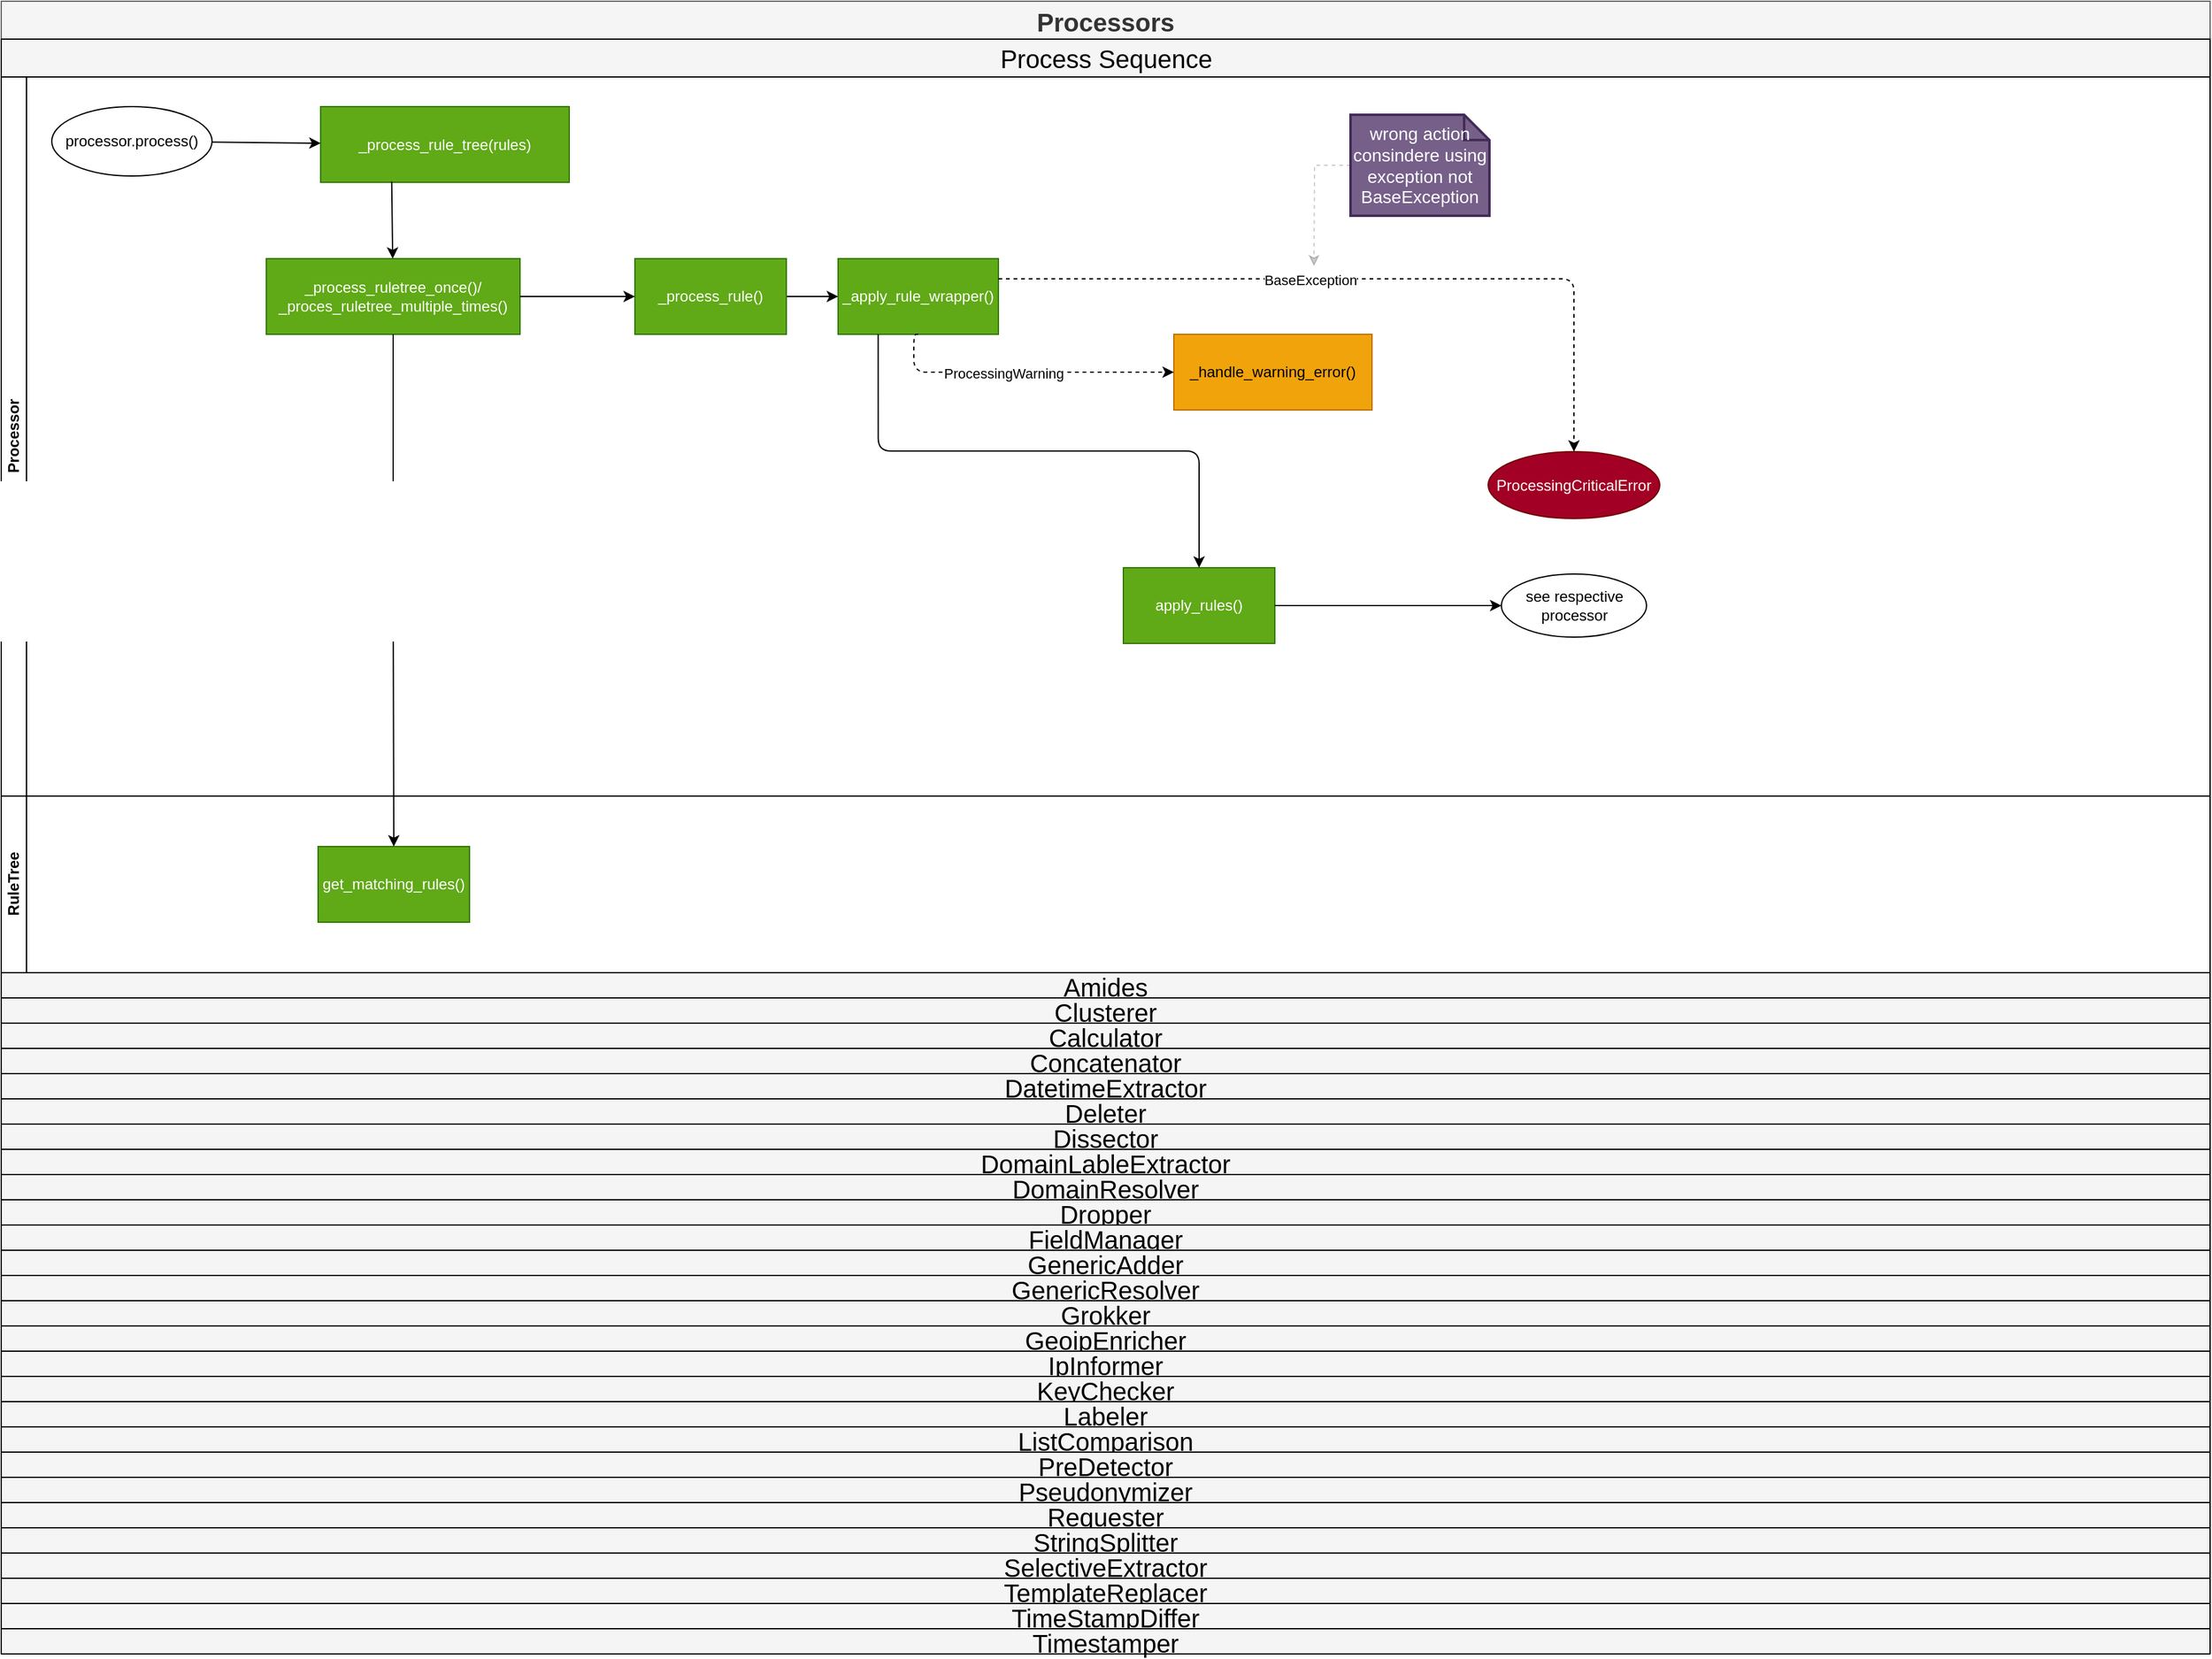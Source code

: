 <mxfile version="22.1.16" type="device">
  <diagram id="dkcMnX4uTnWpJ6V1DHbG" name="Page-1">
    <mxGraphModel dx="2074" dy="2297" grid="1" gridSize="10" guides="1" tooltips="1" connect="1" arrows="1" fold="1" page="1" pageScale="1" pageWidth="850" pageHeight="1100" math="0" shadow="0">
      <root>
        <mxCell id="0" />
        <mxCell id="1" parent="0" />
        <mxCell id="2" value="Processors" style="swimlane;childLayout=stackLayout;resizeParent=1;resizeParentMax=0;horizontal=1;startSize=30;horizontalStack=0;fontSize=20;fontStyle=1;fillColor=#f5f5f5;fontColor=#333333;strokeColor=#666666;" parent="1" vertex="1">
          <mxGeometry x="40" y="-820" width="1750" height="1310" as="geometry">
            <mxRectangle x="40" y="-490" width="70" height="30" as="alternateBounds" />
          </mxGeometry>
        </mxCell>
        <mxCell id="4" value="&lt;span style=&quot;text-align: left;&quot;&gt;&lt;font style=&quot;font-size: 20px;&quot;&gt;Process Sequence&lt;/font&gt;&lt;/span&gt;" style="swimlane;childLayout=stackLayout;resizeParent=1;resizeParentMax=0;horizontal=1;startSize=30;horizontalStack=0;html=1;fillColor=#f5f5f5;fontColor=#000000;strokeColor=#000000;fontStyle=0" parent="2" vertex="1">
          <mxGeometry y="30" width="1750" height="740" as="geometry">
            <mxRectangle y="30" width="1750" height="30" as="alternateBounds" />
          </mxGeometry>
        </mxCell>
        <mxCell id="5" value="Processor&lt;br&gt;" style="swimlane;startSize=20;horizontal=0;html=1;" parent="4" vertex="1">
          <mxGeometry y="30" width="1750" height="570" as="geometry" />
        </mxCell>
        <mxCell id="6" value="_process_rule_tree(rules)" style="rounded=0;whiteSpace=wrap;html=1;fillColor=#60a917;fontColor=#ffffff;strokeColor=#2D7600;" parent="5" vertex="1">
          <mxGeometry x="253" y="23.5" width="197" height="60" as="geometry" />
        </mxCell>
        <mxCell id="7" value="_apply_rule_wrapper()" style="whiteSpace=wrap;html=1;rounded=0;fillColor=#60a917;fontColor=#ffffff;strokeColor=#2D7600;" parent="5" vertex="1">
          <mxGeometry x="663" y="144" width="127" height="60" as="geometry" />
        </mxCell>
        <mxCell id="8" value="" style="edgeStyle=none;html=1;" parent="5" source="9" target="7" edge="1">
          <mxGeometry relative="1" as="geometry" />
        </mxCell>
        <mxCell id="9" value="_process_rule()" style="whiteSpace=wrap;html=1;rounded=0;fillColor=#60a917;fontColor=#ffffff;strokeColor=#2D7600;" parent="5" vertex="1">
          <mxGeometry x="502" y="144" width="120" height="60" as="geometry" />
        </mxCell>
        <mxCell id="10" value="apply_rules()" style="whiteSpace=wrap;html=1;rounded=0;fillColor=#60a917;fontColor=#ffffff;strokeColor=#2D7600;" parent="5" vertex="1">
          <mxGeometry x="889" y="389" width="120" height="60" as="geometry" />
        </mxCell>
        <mxCell id="11" value="" style="edgeStyle=orthogonalEdgeStyle;html=1;exitX=0.25;exitY=1;exitDx=0;exitDy=0;" parent="5" source="7" target="10" edge="1">
          <mxGeometry relative="1" as="geometry" />
        </mxCell>
        <mxCell id="12" value="see respective processor" style="ellipse;whiteSpace=wrap;html=1;rounded=0;" parent="5" vertex="1">
          <mxGeometry x="1188.5" y="394" width="115" height="50" as="geometry" />
        </mxCell>
        <mxCell id="13" value="" style="edgeStyle=none;html=1;" parent="5" source="10" target="12" edge="1">
          <mxGeometry relative="1" as="geometry" />
        </mxCell>
        <mxCell id="14" value="_handle_warning_error()" style="rounded=0;whiteSpace=wrap;html=1;fillColor=#f0a30a;fontColor=#000000;strokeColor=#BD7000;" parent="5" vertex="1">
          <mxGeometry x="929" y="204" width="157" height="60" as="geometry" />
        </mxCell>
        <mxCell id="15" value="" style="edgeStyle=orthogonalEdgeStyle;html=1;entryX=0;entryY=0.5;entryDx=0;entryDy=0;dashed=1;exitX=0.5;exitY=1;exitDx=0;exitDy=0;" parent="5" source="7" target="14" edge="1">
          <mxGeometry relative="1" as="geometry">
            <mxPoint x="729.0" y="282" as="sourcePoint" />
            <mxPoint x="899" y="332" as="targetPoint" />
            <Array as="points">
              <mxPoint x="723" y="234" />
            </Array>
          </mxGeometry>
        </mxCell>
        <mxCell id="16" value="ProcessingWarning" style="edgeLabel;html=1;align=center;verticalAlign=middle;resizable=0;points=[];" parent="15" vertex="1" connectable="0">
          <mxGeometry x="-0.128" y="-1" relative="1" as="geometry">
            <mxPoint as="offset" />
          </mxGeometry>
        </mxCell>
        <mxCell id="17" value="processor.process()" style="ellipse;whiteSpace=wrap;html=1;" parent="5" vertex="1">
          <mxGeometry x="40" y="23.5" width="127" height="55" as="geometry" />
        </mxCell>
        <mxCell id="18" value="" style="edgeStyle=none;html=1;" parent="5" source="17" target="6" edge="1">
          <mxGeometry relative="1" as="geometry" />
        </mxCell>
        <mxCell id="19" value="_process_ruletree_once()/&lt;br&gt;_proces_ruletree_multiple_times()" style="rounded=0;whiteSpace=wrap;html=1;fillColor=#60a917;fontColor=#ffffff;strokeColor=#2D7600;" parent="5" vertex="1">
          <mxGeometry x="210" y="144" width="201" height="60" as="geometry" />
        </mxCell>
        <mxCell id="20" style="edgeStyle=orthogonalEdgeStyle;html=1;entryX=0;entryY=0.5;entryDx=0;entryDy=0;" parent="5" source="19" target="9" edge="1">
          <mxGeometry relative="1" as="geometry" />
        </mxCell>
        <mxCell id="21" value="" style="edgeStyle=none;html=1;exitX=0.286;exitY=0.99;exitDx=0;exitDy=0;exitPerimeter=0;" parent="5" source="6" target="19" edge="1">
          <mxGeometry relative="1" as="geometry">
            <mxPoint x="313" y="180" as="targetPoint" />
          </mxGeometry>
        </mxCell>
        <mxCell id="VeVYZeFfYkNA9ULtS_0j-752" style="edgeStyle=orthogonalEdgeStyle;rounded=0;orthogonalLoop=1;jettySize=auto;html=1;exitX=0;exitY=0.5;exitDx=0;exitDy=0;exitPerimeter=0;dashed=1;opacity=20;" parent="5" source="22" edge="1">
          <mxGeometry relative="1" as="geometry">
            <mxPoint x="1040" y="150" as="targetPoint" />
          </mxGeometry>
        </mxCell>
        <mxCell id="22" value="wrong action consindere using exception not BaseException" style="shape=note;strokeWidth=2;fontSize=14;size=20;whiteSpace=wrap;html=1;fillColor=#76608a;strokeColor=#432D57;fontColor=#ffffff;" parent="5" vertex="1">
          <mxGeometry x="1069" y="30" width="110.0" height="80" as="geometry" />
        </mxCell>
        <mxCell id="24" value="RuleTree" style="swimlane;startSize=20;horizontal=0;html=1;" parent="4" vertex="1">
          <mxGeometry y="600" width="1750" height="140" as="geometry" />
        </mxCell>
        <mxCell id="25" value="ProcessingCriticalError" style="ellipse;whiteSpace=wrap;html=1;fillColor=#a20025;fontColor=#ffffff;strokeColor=#6F0000;" parent="24" vertex="1">
          <mxGeometry x="1178" y="-273" width="136" height="53" as="geometry" />
        </mxCell>
        <mxCell id="26" value="get_matching_rules()" style="rounded=0;whiteSpace=wrap;html=1;fillColor=#60a917;fontColor=#ffffff;strokeColor=#2D7600;" parent="24" vertex="1">
          <mxGeometry x="251" y="39.996" width="120" height="60" as="geometry" />
        </mxCell>
        <mxCell id="27" value="" style="edgeStyle=orthogonalEdgeStyle;html=1;dashed=1;entryX=0.5;entryY=0;entryDx=0;entryDy=0;" parent="4" source="7" target="25" edge="1">
          <mxGeometry relative="1" as="geometry">
            <mxPoint x="1249" y="220" as="targetPoint" />
            <Array as="points">
              <mxPoint x="1246" y="190" />
            </Array>
          </mxGeometry>
        </mxCell>
        <mxCell id="28" value="BaseException" style="edgeLabel;html=1;align=center;verticalAlign=middle;resizable=0;points=[];" parent="27" vertex="1" connectable="0">
          <mxGeometry x="-0.169" y="-1" relative="1" as="geometry">
            <mxPoint as="offset" />
          </mxGeometry>
        </mxCell>
        <mxCell id="29" style="edgeStyle=orthogonalEdgeStyle;html=1;" parent="4" source="19" target="26" edge="1">
          <mxGeometry relative="1" as="geometry">
            <mxPoint x="351" y="731.636" as="targetPoint" />
          </mxGeometry>
        </mxCell>
        <mxCell id="30" value="Amides" style="swimlane;childLayout=stackLayout;resizeParent=1;resizeParentMax=0;horizontal=1;startSize=30;horizontalStack=0;fontSize=20;fontStyle=0;fillColor=#f5f5f5;fontColor=#000000;strokeColor=#000000;verticalAlign=middle;" parent="2" vertex="1" collapsed="1">
          <mxGeometry y="770" width="1750" height="20" as="geometry">
            <mxRectangle y="770" width="1750" height="420" as="alternateBounds" />
          </mxGeometry>
        </mxCell>
        <mxCell id="31" value="Processor" style="swimlane;horizontal=0;" parent="30" vertex="1">
          <mxGeometry y="30" width="1750" height="120" as="geometry">
            <mxRectangle y="30" width="1750" height="30" as="alternateBounds" />
          </mxGeometry>
        </mxCell>
        <mxCell id="32" style="edgeStyle=orthogonalEdgeStyle;rounded=0;orthogonalLoop=1;jettySize=auto;html=1;entryX=0;entryY=0.5;entryDx=0;entryDy=0;fontFamily=Helvetica;fontSize=12;fontColor=#FFFFFF;" parent="31" source="33" target="34" edge="1">
          <mxGeometry relative="1" as="geometry" />
        </mxCell>
        <mxCell id="33" value="_write_target_field()" style="whiteSpace=wrap;html=1;rounded=1;fillColor=#60a917;fontColor=#ffffff;strokeColor=#2D7600;arcSize=0;" parent="31" vertex="1">
          <mxGeometry x="1094.095" y="16.5" width="120" height="60" as="geometry" />
        </mxCell>
        <mxCell id="34" value="successful" style="rhombus;whiteSpace=wrap;html=1;fillColor=#60a917;fontColor=#ffffff;strokeColor=#2D7600;" parent="31" vertex="1">
          <mxGeometry x="1258.54" y="10" width="82.73" height="73" as="geometry" />
        </mxCell>
        <mxCell id="35" value="FieldExistsWarning" style="ellipse;whiteSpace=wrap;html=1;fillColor=#f0a30a;fontColor=#000000;strokeColor=#BD7000;" parent="31" vertex="1">
          <mxGeometry x="1388.54" y="20" width="136" height="53" as="geometry" />
        </mxCell>
        <mxCell id="36" value="&lt;span style=&quot;font-family: Helvetica; font-size: 11px; font-style: normal; font-variant-ligatures: normal; font-variant-caps: normal; font-weight: 400; letter-spacing: normal; orphans: 2; text-align: center; text-indent: 0px; text-transform: none; widows: 2; word-spacing: 0px; -webkit-text-stroke-width: 0px; text-decoration-thickness: initial; text-decoration-style: initial; text-decoration-color: initial; float: none; display: inline !important;&quot;&gt;no&lt;/span&gt;" style="edgeStyle=orthogonalEdgeStyle;rounded=0;orthogonalLoop=1;jettySize=auto;html=1;dashed=1;exitX=1;exitY=0.5;exitDx=0;exitDy=0;entryX=0;entryY=0.5;entryDx=0;entryDy=0;labelBackgroundColor=default;" parent="31" source="34" target="35" edge="1">
          <mxGeometry relative="1" as="geometry">
            <Array as="points">
              <mxPoint x="1364" y="47" />
              <mxPoint x="1364" y="47" />
            </Array>
          </mxGeometry>
        </mxCell>
        <mxCell id="40" value="Amides" style="swimlane;startSize=20;horizontal=0;" parent="30" vertex="1">
          <mxGeometry y="150" width="1750" height="270" as="geometry">
            <mxRectangle y="150" width="1750" height="30" as="alternateBounds" />
          </mxGeometry>
        </mxCell>
        <mxCell id="41" value="yes" style="edgeStyle=none;html=1;exitX=1;exitY=0.5;exitDx=0;exitDy=0;entryX=0;entryY=0.5;entryDx=0;entryDy=0;startArrow=none;" parent="40" source="52" target="47" edge="1">
          <mxGeometry relative="1" as="geometry">
            <mxPoint x="273.5" y="155" as="targetPoint" />
            <mxPoint x="247" y="155" as="sourcePoint" />
          </mxGeometry>
        </mxCell>
        <mxCell id="42" value="" style="edgeStyle=orthogonalEdgeStyle;html=1;startArrow=none;startFill=0;endArrow=classic;endFill=1;entryX=0.5;entryY=0;entryDx=0;entryDy=0;" parent="40" source="43" target="44" edge="1">
          <mxGeometry relative="1" as="geometry">
            <mxPoint x="179" y="83" as="targetPoint" />
          </mxGeometry>
        </mxCell>
        <UserObject label="apply_rules()" id="43">
          <mxCell style="ellipse;whiteSpace=wrap;html=1;" parent="40" vertex="1">
            <mxGeometry x="77.5" y="20" width="115" height="50" as="geometry" />
          </mxCell>
        </UserObject>
        <mxCell id="44" value="get_dotted_field_value()" style="shape=delay;whiteSpace=wrap;html=1;labelBackgroundColor=none;fontFamily=Helvetica;fontSize=12;fontColor=#ffffff;fillColor=#60a917;strokeColor=#2D7600;" parent="40" vertex="1">
          <mxGeometry x="60" y="126.5" width="150" height="40" as="geometry" />
        </mxCell>
        <mxCell id="45" value="return None" style="ellipse;whiteSpace=wrap;html=1;" parent="40" vertex="1">
          <mxGeometry x="1242.41" y="190" width="115" height="50" as="geometry" />
        </mxCell>
        <mxCell id="46" value="" style="edgeStyle=orthogonalEdgeStyle;rounded=0;orthogonalLoop=1;jettySize=auto;html=1;" parent="40" source="47" target="49" edge="1">
          <mxGeometry relative="1" as="geometry" />
        </mxCell>
        <mxCell id="47" value="normalize cmdline" style="whiteSpace=wrap;html=1;rounded=0;fillColor=#60a917;fontColor=#ffffff;strokeColor=#2D7600;" parent="40" vertex="1">
          <mxGeometry x="360" y="116.5" width="120" height="60" as="geometry" />
        </mxCell>
        <mxCell id="48" value="" style="edgeStyle=orthogonalEdgeStyle;rounded=0;orthogonalLoop=1;jettySize=auto;html=1;" parent="40" source="49" target="51" edge="1">
          <mxGeometry relative="1" as="geometry" />
        </mxCell>
        <mxCell id="49" value="evaluate_cmdline_cached()" style="whiteSpace=wrap;html=1;rounded=0;fillColor=#60a917;fontColor=#ffffff;strokeColor=#2D7600;" parent="40" vertex="1">
          <mxGeometry x="520" y="111.5" width="182" height="70" as="geometry" />
        </mxCell>
        <mxCell id="50" value="" style="edgeStyle=orthogonalEdgeStyle;rounded=0;orthogonalLoop=1;jettySize=auto;html=1;entryX=0;entryY=0.5;entryDx=0;entryDy=0;" parent="40" source="51" target="57" edge="1">
          <mxGeometry relative="1" as="geometry">
            <mxPoint x="1018" y="146.5" as="targetPoint" />
          </mxGeometry>
        </mxCell>
        <mxCell id="51" value="_perform_misuse_detection()" style="whiteSpace=wrap;html=1;rounded=0;fillColor=#60a917;fontColor=#ffffff;strokeColor=#2D7600;" parent="40" vertex="1">
          <mxGeometry x="750" y="116.5" width="160" height="60" as="geometry" />
        </mxCell>
        <mxCell id="52" value="cmdline" style="rhombus;whiteSpace=wrap;html=1;fillColor=#60a917;fontColor=#ffffff;strokeColor=#2D7600;" parent="40" vertex="1">
          <mxGeometry x="230.0" y="110" width="82.73" height="73" as="geometry" />
        </mxCell>
        <mxCell id="53" value="" style="edgeStyle=none;html=1;exitX=1;exitY=0.5;exitDx=0;exitDy=0;entryX=0;entryY=0.5;entryDx=0;entryDy=0;endArrow=none;" parent="40" source="44" target="52" edge="1">
          <mxGeometry relative="1" as="geometry">
            <mxPoint x="320" y="-143.5" as="targetPoint" />
            <mxPoint x="229" y="-143.5" as="sourcePoint" />
          </mxGeometry>
        </mxCell>
        <mxCell id="54" value="no" style="edgeStyle=orthogonalEdgeStyle;rounded=0;orthogonalLoop=1;jettySize=auto;html=1;entryX=0;entryY=0.5;entryDx=0;entryDy=0;exitX=0.5;exitY=1;exitDx=0;exitDy=0;" parent="40" source="52" target="45" edge="1">
          <mxGeometry x="-0.966" relative="1" as="geometry">
            <mxPoint x="720" y="210" as="targetPoint" />
            <Array as="points">
              <mxPoint x="271" y="215" />
            </Array>
            <mxPoint as="offset" />
          </mxGeometry>
        </mxCell>
        <mxCell id="55" value="" style="edgeStyle=orthogonalEdgeStyle;rounded=0;orthogonalLoop=1;jettySize=auto;html=1;" parent="40" edge="1">
          <mxGeometry relative="1" as="geometry">
            <mxPoint x="1132.73" y="146.5" as="sourcePoint" />
            <mxPoint x="1194.095" y="146.5" as="targetPoint" />
          </mxGeometry>
        </mxCell>
        <mxCell id="56" value="yes" style="edgeStyle=orthogonalEdgeStyle;rounded=0;orthogonalLoop=1;jettySize=auto;html=1;" parent="40" source="57" target="58" edge="1">
          <mxGeometry x="-0.358" y="-1" relative="1" as="geometry">
            <mxPoint as="offset" />
          </mxGeometry>
        </mxCell>
        <mxCell id="57" value="malicious" style="rhombus;whiteSpace=wrap;html=1;fillColor=#60a917;fontColor=#ffffff;strokeColor=#2D7600;" parent="40" vertex="1">
          <mxGeometry x="950" y="110" width="82.73" height="73" as="geometry" />
        </mxCell>
        <mxCell id="58" value="_calculate_rule_attributions()" style="whiteSpace=wrap;html=1;fillColor=#60a917;strokeColor=#2D7600;fontColor=#ffffff;" parent="40" vertex="1">
          <mxGeometry x="1068.19" y="116.5" width="171.81" height="60" as="geometry" />
        </mxCell>
        <mxCell id="734" style="edgeStyle=orthogonalEdgeStyle;html=1;entryX=0;entryY=0.5;entryDx=0;entryDy=0;exitX=0.5;exitY=0;exitDx=0;exitDy=0;" parent="30" source="57" target="33" edge="1">
          <mxGeometry relative="1" as="geometry" />
        </mxCell>
        <mxCell id="735" value="no" style="edgeLabel;html=1;align=center;verticalAlign=middle;resizable=0;points=[];" parent="734" vertex="1" connectable="0">
          <mxGeometry x="-0.693" y="3" relative="1" as="geometry">
            <mxPoint as="offset" />
          </mxGeometry>
        </mxCell>
        <mxCell id="736" style="edgeStyle=orthogonalEdgeStyle;html=1;entryX=0.5;entryY=0;entryDx=0;entryDy=0;" parent="30" source="34" target="45" edge="1">
          <mxGeometry relative="1" as="geometry" />
        </mxCell>
        <mxCell id="737" value="yes" style="edgeLabel;html=1;align=center;verticalAlign=middle;resizable=0;points=[];" parent="736" vertex="1" connectable="0">
          <mxGeometry x="-0.801" relative="1" as="geometry">
            <mxPoint as="offset" />
          </mxGeometry>
        </mxCell>
        <mxCell id="738" style="edgeStyle=orthogonalEdgeStyle;html=1;entryX=0.5;entryY=1;entryDx=0;entryDy=0;" parent="30" source="58" target="33" edge="1">
          <mxGeometry relative="1" as="geometry" />
        </mxCell>
        <mxCell id="59" value="Clusterer" style="swimlane;childLayout=stackLayout;resizeParent=1;resizeParentMax=0;horizontal=1;startSize=30;horizontalStack=0;fontSize=20;fontStyle=0;fillColor=#f5f5f5;fontColor=#000000;strokeColor=#000000;" parent="2" vertex="1" collapsed="1">
          <mxGeometry y="790" width="1750" height="20" as="geometry">
            <mxRectangle y="790" width="1750" height="460" as="alternateBounds" />
          </mxGeometry>
        </mxCell>
        <mxCell id="60" value="Processor" style="swimlane;horizontal=0;" parent="59" vertex="1">
          <mxGeometry y="30" width="1750" height="120" as="geometry" />
        </mxCell>
        <mxCell id="61" value="actual processing happens&amp;nbsp;&lt;br&gt;inside the process method, after apply_rules" style="shape=note;strokeWidth=2;fontSize=14;size=14;whiteSpace=wrap;html=1;fillColor=#fff2cc;strokeColor=#d6b656;fontColor=#666600;opacity=50;" parent="60" vertex="1">
          <mxGeometry x="423.75" y="15" width="200" height="80" as="geometry" />
        </mxCell>
        <mxCell id="62" value="Clusterer" style="swimlane;startSize=20;horizontal=0;" parent="59" vertex="1">
          <mxGeometry y="150" width="1750" height="310" as="geometry" />
        </mxCell>
        <mxCell id="63" value="" style="edgeStyle=orthogonalEdgeStyle;rounded=0;orthogonalLoop=1;jettySize=auto;html=1;" parent="62" source="64" target="70" edge="1">
          <mxGeometry relative="1" as="geometry" />
        </mxCell>
        <mxCell id="64" value="apply_rules()" style="ellipse;whiteSpace=wrap;html=1;" parent="62" vertex="1">
          <mxGeometry x="300" y="215" width="115" height="50" as="geometry" />
        </mxCell>
        <mxCell id="65" value="" style="edgeStyle=orthogonalEdgeStyle;rounded=0;orthogonalLoop=1;jettySize=auto;html=1;" parent="62" source="66" target="68" edge="1">
          <mxGeometry relative="1" as="geometry" />
        </mxCell>
        <mxCell id="66" value="process" style="shape=process;whiteSpace=wrap;html=1;backgroundOutline=1;fillColor=#1ba1e2;fontColor=#ffffff;strokeColor=#006EAF;" parent="62" vertex="1">
          <mxGeometry x="60" y="40" width="120" height="60" as="geometry" />
        </mxCell>
        <mxCell id="67" value="" style="edgeStyle=orthogonalEdgeStyle;rounded=0;orthogonalLoop=1;jettySize=auto;html=1;" parent="62" source="68" target="64" edge="1">
          <mxGeometry relative="1" as="geometry">
            <Array as="points">
              <mxPoint x="235" y="240" />
            </Array>
          </mxGeometry>
        </mxCell>
        <mxCell id="68" value="..." style="rounded=0;whiteSpace=wrap;html=1;fillColor=#1ba1e2;fontColor=#ffffff;strokeColor=#006EAF;" parent="62" vertex="1">
          <mxGeometry x="210" y="40" width="50" height="60" as="geometry" />
        </mxCell>
        <mxCell id="69" style="edgeStyle=orthogonalEdgeStyle;rounded=0;orthogonalLoop=1;jettySize=auto;html=1;entryX=0;entryY=0.5;entryDx=0;entryDy=0;" parent="62" source="70" target="77" edge="1">
          <mxGeometry relative="1" as="geometry" />
        </mxCell>
        <mxCell id="70" value="matching_rules.append()" style="shape=parallelogram;perimeter=parallelogramPerimeter;whiteSpace=wrap;html=1;fixedSize=1;fillColor=#60a917;fontColor=#ffffff;strokeColor=#2D7600;" parent="62" vertex="1">
          <mxGeometry x="440" y="210" width="167.5" height="60" as="geometry" />
        </mxCell>
        <mxCell id="71" value="yes" style="edgeStyle=orthogonalEdgeStyle;rounded=0;orthogonalLoop=1;jettySize=auto;html=1;exitX=1;exitY=0.5;exitDx=0;exitDy=0;" parent="62" source="73" target="75" edge="1">
          <mxGeometry relative="1" as="geometry">
            <mxPoint x="940" y="70.0" as="sourcePoint" />
          </mxGeometry>
        </mxCell>
        <mxCell id="72" value="no" style="edgeStyle=orthogonalEdgeStyle;rounded=0;orthogonalLoop=1;jettySize=auto;html=1;entryX=0;entryY=0.5;entryDx=0;entryDy=0;" parent="62" source="73" target="78" edge="1">
          <mxGeometry x="-0.787" relative="1" as="geometry">
            <Array as="points">
              <mxPoint x="850" y="165" />
            </Array>
            <mxPoint as="offset" />
          </mxGeometry>
        </mxCell>
        <mxCell id="73" value="clusterable" style="rhombus;whiteSpace=wrap;html=1;fillColor=#1ba1e2;fontColor=#ffffff;strokeColor=#006EAF;" parent="62" vertex="1">
          <mxGeometry x="810" y="30" width="80" height="80" as="geometry" />
        </mxCell>
        <mxCell id="74" value="" style="edgeStyle=orthogonalEdgeStyle;rounded=0;orthogonalLoop=1;jettySize=auto;html=1;" parent="62" source="75" target="78" edge="1">
          <mxGeometry relative="1" as="geometry" />
        </mxCell>
        <mxCell id="75" value="_cluster()" style="whiteSpace=wrap;html=1;fillColor=#1ba1e2;fontColor=#ffffff;strokeColor=#006EAF;" parent="62" vertex="1">
          <mxGeometry x="980" y="40" width="120" height="60" as="geometry" />
        </mxCell>
        <mxCell id="76" style="edgeStyle=orthogonalEdgeStyle;rounded=0;orthogonalLoop=1;jettySize=auto;html=1;entryX=0;entryY=0.5;entryDx=0;entryDy=0;" parent="62" source="77" target="73" edge="1">
          <mxGeometry relative="1" as="geometry" />
        </mxCell>
        <mxCell id="77" value="return None" style="ellipse;whiteSpace=wrap;html=1;" parent="62" vertex="1">
          <mxGeometry x="640" y="215" width="115" height="50" as="geometry" />
        </mxCell>
        <mxCell id="78" value="return None" style="ellipse;whiteSpace=wrap;html=1;fillColor=#1ba1e2;fontColor=#ffffff;strokeColor=#006EAF;" parent="62" vertex="1">
          <mxGeometry x="982.5" y="140" width="115" height="50" as="geometry" />
        </mxCell>
        <mxCell id="79" style="rounded=0;orthogonalLoop=1;jettySize=auto;html=1;entryX=0.75;entryY=0;entryDx=0;entryDy=0;dashed=1;opacity=20;" parent="59" source="61" target="66" edge="1">
          <mxGeometry relative="1" as="geometry" />
        </mxCell>
        <mxCell id="80" style="edgeStyle=none;rounded=0;orthogonalLoop=1;jettySize=auto;html=1;entryX=0;entryY=0;entryDx=0;entryDy=0;opacity=20;" parent="59" source="61" target="75" edge="1">
          <mxGeometry relative="1" as="geometry" />
        </mxCell>
        <mxCell id="81" value="Calculator" style="swimlane;childLayout=stackLayout;resizeParent=1;resizeParentMax=0;horizontal=1;startSize=30;horizontalStack=0;fontSize=20;fontStyle=0;fillColor=#f5f5f5;fontColor=#000000;strokeColor=#000000;labelBorderColor=none;swimlaneFillColor=none;" parent="2" vertex="1" collapsed="1">
          <mxGeometry y="810" width="1750" height="20" as="geometry">
            <mxRectangle y="810" width="1750" height="550" as="alternateBounds" />
          </mxGeometry>
        </mxCell>
        <mxCell id="82" value="Processor" style="swimlane;horizontal=0;" parent="81" vertex="1">
          <mxGeometry y="30" width="1750" height="190" as="geometry" />
        </mxCell>
        <mxCell id="83" style="edgeStyle=orthogonalEdgeStyle;rounded=0;orthogonalLoop=1;jettySize=auto;html=1;entryX=0;entryY=0.5;entryDx=0;entryDy=0;fontFamily=Helvetica;fontSize=12;fontColor=#FFFFFF;" parent="82" source="84" target="85" edge="1">
          <mxGeometry relative="1" as="geometry" />
        </mxCell>
        <mxCell id="84" value="_write_target_field()" style="whiteSpace=wrap;html=1;rounded=1;fillColor=#60a917;fontColor=#ffffff;strokeColor=#2D7600;arcSize=0;" parent="82" vertex="1">
          <mxGeometry x="900" y="86.5" width="120" height="60" as="geometry" />
        </mxCell>
        <mxCell id="85" value="successful" style="rhombus;whiteSpace=wrap;html=1;fillColor=#60a917;fontColor=#ffffff;strokeColor=#2D7600;" parent="82" vertex="1">
          <mxGeometry x="1067.64" y="80" width="82.73" height="73" as="geometry" />
        </mxCell>
        <mxCell id="86" value="FieldExistsWarning" style="ellipse;whiteSpace=wrap;html=1;fillColor=#f0a30a;fontColor=#000000;strokeColor=#BD7000;" parent="82" vertex="1">
          <mxGeometry x="1197.64" y="90" width="136" height="53" as="geometry" />
        </mxCell>
        <mxCell id="87" value="&lt;span style=&quot;font-family: Helvetica; font-size: 11px; font-style: normal; font-variant-ligatures: normal; font-variant-caps: normal; font-weight: 400; letter-spacing: normal; orphans: 2; text-align: center; text-indent: 0px; text-transform: none; widows: 2; word-spacing: 0px; -webkit-text-stroke-width: 0px; text-decoration-thickness: initial; text-decoration-style: initial; text-decoration-color: initial; float: none; display: inline !important; background-color: rgb(255, 255, 255);&quot;&gt;no&lt;/span&gt;" style="edgeStyle=orthogonalEdgeStyle;rounded=0;orthogonalLoop=1;jettySize=auto;html=1;dashed=1;exitX=1;exitY=0.5;exitDx=0;exitDy=0;entryX=0;entryY=0.5;entryDx=0;entryDy=0;labelBackgroundColor=none;" parent="82" source="85" target="86" edge="1">
          <mxGeometry relative="1" as="geometry">
            <Array as="points">
              <mxPoint x="1173" y="116" />
              <mxPoint x="1173" y="116" />
            </Array>
          </mxGeometry>
        </mxCell>
        <mxCell id="88" value="_handle_warning_error()" style="rounded=0;whiteSpace=wrap;html=1;fillColor=#f0a30a;fontColor=#000000;strokeColor=#BD7000;" parent="82" vertex="1">
          <mxGeometry x="691.86" y="26.5" width="161" height="60" as="geometry" />
        </mxCell>
        <mxCell id="89" value="could be replaced with raise processing warnings?" style="shape=note;strokeWidth=2;fontSize=14;size=20;whiteSpace=wrap;html=1;fillColor=#76608a;strokeColor=#432D57;fontColor=#ffffff;" parent="82" vertex="1">
          <mxGeometry x="470.0" y="90" width="110.0" height="80" as="geometry" />
        </mxCell>
        <mxCell id="90" style="html=1;dashed=1;startArrow=none;startFill=0;endArrow=classic;endFill=1;opacity=20;" parent="82" source="89" target="88" edge="1">
          <mxGeometry relative="1" as="geometry" />
        </mxCell>
        <mxCell id="91" value="yes" style="edgeStyle=orthogonalEdgeStyle;rounded=0;orthogonalLoop=1;jettySize=auto;html=1;exitX=0.5;exitY=1;exitDx=0;exitDy=0;entryX=0;entryY=0.5;entryDx=0;entryDy=0;" parent="81" source="85" target="110" edge="1">
          <mxGeometry x="-0.48" y="-1" relative="1" as="geometry">
            <Array as="points">
              <mxPoint x="1109" y="425" />
            </Array>
            <mxPoint as="offset" />
          </mxGeometry>
        </mxCell>
        <mxCell id="92" style="edgeStyle=orthogonalEdgeStyle;html=1;entryX=0;entryY=0.5;entryDx=0;entryDy=0;dashed=1;startArrow=none;startFill=0;endArrow=classic;endFill=1;" parent="81" source="108" target="88" edge="1">
          <mxGeometry relative="1" as="geometry">
            <Array as="points">
              <mxPoint x="98" y="86" />
            </Array>
          </mxGeometry>
        </mxCell>
        <mxCell id="93" value="TimeoutError" style="edgeLabel;html=1;align=center;verticalAlign=middle;resizable=0;points=[];" parent="92" vertex="1" connectable="0">
          <mxGeometry x="0.197" y="-1" relative="1" as="geometry">
            <mxPoint as="offset" />
          </mxGeometry>
        </mxCell>
        <mxCell id="94" style="edgeStyle=orthogonalEdgeStyle;rounded=0;orthogonalLoop=1;jettySize=auto;html=1;entryX=0;entryY=0.5;entryDx=0;entryDy=0;fontFamily=Helvetica;fontSize=12;fontColor=#FFFFFF;jumpStyle=none;" parent="81" source="88" target="110" edge="1">
          <mxGeometry relative="1" as="geometry">
            <Array as="points">
              <mxPoint x="1040" y="80" />
              <mxPoint x="1040" y="425" />
            </Array>
          </mxGeometry>
        </mxCell>
        <mxCell id="95" style="edgeStyle=orthogonalEdgeStyle;html=1;startArrow=none;startFill=0;endArrow=classic;endFill=1;dashed=1;entryX=0.5;entryY=1;entryDx=0;entryDy=0;" parent="81" source="111" target="88" edge="1">
          <mxGeometry relative="1" as="geometry">
            <mxPoint x="772" y="110" as="targetPoint" />
            <Array as="points">
              <mxPoint x="772" y="151" />
              <mxPoint x="772" y="151" />
              <mxPoint x="772" y="130" />
              <mxPoint x="772" y="130" />
            </Array>
          </mxGeometry>
        </mxCell>
        <mxCell id="96" value="PaseException /&lt;br&gt;ArithmeticError" style="edgeLabel;html=1;align=center;verticalAlign=middle;resizable=0;points=[];" parent="95" vertex="1" connectable="0">
          <mxGeometry x="0.064" relative="1" as="geometry">
            <mxPoint y="8" as="offset" />
          </mxGeometry>
        </mxCell>
        <mxCell id="97" style="edgeStyle=orthogonalEdgeStyle;rounded=0;orthogonalLoop=1;jettySize=auto;html=1;" parent="81" source="114" target="84" edge="1">
          <mxGeometry relative="1" as="geometry">
            <mxPoint x="420.0" y="246.5" as="targetPoint" />
          </mxGeometry>
        </mxCell>
        <mxCell id="98" value="Calculator" style="swimlane;startSize=20;horizontal=0;" parent="81" vertex="1">
          <mxGeometry y="220" width="1750" height="330" as="geometry">
            <mxRectangle y="220" width="1750" height="30" as="alternateBounds" />
          </mxGeometry>
        </mxCell>
        <mxCell id="99" style="html=1;entryX=0.5;entryY=0;entryDx=0;entryDy=0;entryPerimeter=0;dashed=1;endArrow=none;endFill=0;startArrow=classic;startFill=1;opacity=20;exitX=0.5;exitY=1;exitDx=0;exitDy=0;" parent="98" source="100" target="106" edge="1">
          <mxGeometry relative="1" as="geometry">
            <mxPoint x="98.36" y="440" as="sourcePoint" />
          </mxGeometry>
        </mxCell>
        <mxCell id="100" value="_template()" style="whiteSpace=wrap;html=1;rounded=0;fillColor=#60a917;fontColor=#ffffff;strokeColor=#2D7600;" parent="98" vertex="1">
          <mxGeometry x="541.36" y="53" width="120" height="60" as="geometry" />
        </mxCell>
        <mxCell id="101" style="edgeStyle=orthogonalEdgeStyle;html=1;entryX=0;entryY=0.5;entryDx=0;entryDy=0;exitX=1;exitY=0.5;exitDx=0;exitDy=0;" parent="98" source="104" target="100" edge="1">
          <mxGeometry relative="1" as="geometry">
            <mxPoint x="532.5" y="108" as="targetPoint" />
            <Array as="points">
              <mxPoint x="532.5" y="83" />
              <mxPoint x="532.5" y="83" />
            </Array>
          </mxGeometry>
        </mxCell>
        <mxCell id="102" value="no" style="edgeLabel;html=1;align=center;verticalAlign=middle;resizable=0;points=[];" parent="101" vertex="1" connectable="0">
          <mxGeometry x="-0.179" relative="1" as="geometry">
            <mxPoint as="offset" />
          </mxGeometry>
        </mxCell>
        <mxCell id="103" style="edgeStyle=orthogonalEdgeStyle;rounded=0;orthogonalLoop=1;jettySize=auto;html=1;entryX=0;entryY=0.5;entryDx=0;entryDy=0;" parent="98" source="104" target="110" edge="1">
          <mxGeometry relative="1" as="geometry">
            <mxPoint x="426.5" y="188" as="targetPoint" />
            <Array as="points">
              <mxPoint x="426" y="205" />
            </Array>
          </mxGeometry>
        </mxCell>
        <mxCell id="bSocIec_n1oK3zaEJ36V-746" value="yes" style="edgeLabel;html=1;align=center;verticalAlign=middle;resizable=0;points=[];" parent="103" vertex="1" connectable="0">
          <mxGeometry x="-0.932" y="2" relative="1" as="geometry">
            <mxPoint as="offset" />
          </mxGeometry>
        </mxCell>
        <mxCell id="104" value="_has_missing&lt;br&gt;_values()" style="rhombus;whiteSpace=wrap;html=1;fillColor=#60a917;fontColor=#ffffff;strokeColor=#2D7600;" parent="98" vertex="1">
          <mxGeometry x="375.5" y="38" width="102" height="90" as="geometry" />
        </mxCell>
        <mxCell id="105" value="" style="edgeStyle=none;html=1;exitX=1;exitY=0.5;exitDx=0;exitDy=0;" parent="98" source="109" target="104" edge="1">
          <mxGeometry relative="1" as="geometry">
            <mxPoint x="81" y="170" as="targetPoint" />
            <mxPoint x="349" y="83" as="sourcePoint" />
          </mxGeometry>
        </mxCell>
        <mxCell id="106" value="replaces field names with field values" style="shape=note;strokeWidth=2;fontSize=14;size=14;whiteSpace=wrap;html=1;fillColor=#fff2cc;strokeColor=#d6b656;fontColor=#666600;opacity=50;" parent="98" vertex="1">
          <mxGeometry x="516.36" y="230" width="110.0" height="80" as="geometry" />
        </mxCell>
        <mxCell id="107" value="" style="edgeStyle=orthogonalEdgeStyle;html=1;startArrow=none;startFill=0;endArrow=classic;endFill=1;entryX=0;entryY=0.5;entryDx=0;entryDy=0;" parent="98" source="108" target="109" edge="1">
          <mxGeometry relative="1" as="geometry">
            <mxPoint x="179" y="83" as="targetPoint" />
          </mxGeometry>
        </mxCell>
        <mxCell id="108" value="apply_rules()" style="ellipse;whiteSpace=wrap;html=1;" parent="98" vertex="1">
          <mxGeometry x="39" y="58" width="115" height="50" as="geometry" />
        </mxCell>
        <mxCell id="109" value="get_source_fields_dict()" style="shape=delay;whiteSpace=wrap;html=1;labelBackgroundColor=none;fontFamily=Helvetica;fontSize=12;fontColor=#ffffff;fillColor=#60a917;strokeColor=#2D7600;" parent="98" vertex="1">
          <mxGeometry x="189" y="63" width="150" height="40" as="geometry" />
        </mxCell>
        <mxCell id="110" value="return None" style="ellipse;whiteSpace=wrap;html=1;" parent="98" vertex="1">
          <mxGeometry x="1208.14" y="180" width="115" height="50" as="geometry" />
        </mxCell>
        <mxCell id="111" value="_calculate()&amp;nbsp;" style="whiteSpace=wrap;html=1;rounded=0;fillColor=#60a917;fontColor=#ffffff;strokeColor=#2D7600;" parent="98" vertex="1">
          <mxGeometry x="712.36" y="53.5" width="120" height="60" as="geometry" />
        </mxCell>
        <mxCell id="112" value="" style="edgeStyle=orthogonalEdgeStyle;html=1;entryX=0;entryY=0.5;entryDx=0;entryDy=0;" parent="98" source="100" target="111" edge="1">
          <mxGeometry relative="1" as="geometry">
            <mxPoint x="57.36" y="303.5" as="targetPoint" />
          </mxGeometry>
        </mxCell>
        <mxCell id="113" value="" style="edgeStyle=none;html=1;" parent="98" source="111" target="114" edge="1">
          <mxGeometry relative="1" as="geometry">
            <mxPoint x="182.36" y="560.5" as="targetPoint" />
          </mxGeometry>
        </mxCell>
        <mxCell id="114" value="bfn.evaluate_stack()" style="rounded=0;whiteSpace=wrap;html=1;fillColor=#60a917;fontColor=#ffffff;strokeColor=#2D7600;" parent="98" vertex="1">
          <mxGeometry x="900" y="50" width="120" height="60" as="geometry" />
        </mxCell>
        <mxCell id="115" value="Concatenator" style="swimlane;childLayout=stackLayout;resizeParent=1;resizeParentMax=0;horizontal=1;startSize=40;horizontalStack=0;fontSize=20;fillColor=#f5f5f5;fontColor=#000000;fontStyle=0;swimlaneFillColor=none;gradientColor=none;strokeColor=#000000;" parent="2" vertex="1" collapsed="1">
          <mxGeometry y="830" width="1750" height="20" as="geometry">
            <mxRectangle y="120" width="1750" height="380" as="alternateBounds" />
          </mxGeometry>
        </mxCell>
        <mxCell id="116" value="Processor" style="swimlane;horizontal=0;" parent="115" vertex="1">
          <mxGeometry y="40" width="1750" height="120" as="geometry" />
        </mxCell>
        <mxCell id="117" value="&lt;span style=&quot;font-family: Helvetica; font-size: 11px; font-style: normal; font-variant-ligatures: normal; font-variant-caps: normal; font-weight: 400; letter-spacing: normal; orphans: 2; text-align: center; text-indent: 0px; text-transform: none; widows: 2; word-spacing: 0px; -webkit-text-stroke-width: 0px; text-decoration-thickness: initial; text-decoration-style: initial; text-decoration-color: initial; float: none; display: inline !important;&quot;&gt;no&lt;/span&gt;" style="edgeStyle=orthogonalEdgeStyle;rounded=0;orthogonalLoop=1;jettySize=auto;html=1;dashed=1;exitX=1;exitY=0.5;exitDx=0;exitDy=0;entryX=0;entryY=0.5;entryDx=0;entryDy=0;labelBackgroundColor=default;" parent="116" source="121" target="120" edge="1">
          <mxGeometry relative="1" as="geometry">
            <Array as="points">
              <mxPoint x="860" y="60" />
              <mxPoint x="860" y="60" />
            </Array>
          </mxGeometry>
        </mxCell>
        <mxCell id="118" value="" style="edgeStyle=orthogonalEdgeStyle;rounded=0;orthogonalLoop=1;jettySize=auto;html=1;" parent="116" source="119" target="121" edge="1">
          <mxGeometry relative="1" as="geometry" />
        </mxCell>
        <mxCell id="119" value="_write_target_field()" style="whiteSpace=wrap;html=1;rounded=1;fillColor=#60a917;fontColor=#ffffff;strokeColor=#2D7600;arcSize=0;" parent="116" vertex="1">
          <mxGeometry x="560" y="30" width="120" height="60" as="geometry" />
        </mxCell>
        <mxCell id="120" value="FieldExistsWarning" style="ellipse;whiteSpace=wrap;html=1;fillColor=#f0a30a;fontColor=#000000;strokeColor=#BD7000;" parent="116" vertex="1">
          <mxGeometry x="875" y="33.5" width="136" height="53" as="geometry" />
        </mxCell>
        <mxCell id="121" value="successful" style="rhombus;whiteSpace=wrap;html=1;fillColor=#60a917;fontColor=#ffffff;strokeColor=#2D7600;" parent="116" vertex="1">
          <mxGeometry x="724.63" y="23.5" width="82.73" height="73" as="geometry" />
        </mxCell>
        <mxCell id="122" value="_handle_warning_error()" style="rounded=0;whiteSpace=wrap;html=1;fillColor=#f0a30a;fontColor=#000000;strokeColor=#BD7000;" parent="116" vertex="1">
          <mxGeometry x="339.5" y="23.5" width="161" height="60" as="geometry" />
        </mxCell>
        <mxCell id="123" value="FieldManager" style="swimlane;startSize=20;horizontal=0;" parent="115" vertex="1">
          <mxGeometry y="160" width="1750" height="110" as="geometry" />
        </mxCell>
        <mxCell id="124" value="_handle_missing_fields" style="whiteSpace=wrap;html=1;rounded=0;fillColor=#60a917;fontColor=#ffffff;strokeColor=#2D7600;" parent="123" vertex="1">
          <mxGeometry x="355" y="20" width="130" height="60" as="geometry" />
        </mxCell>
        <mxCell id="125" value="Concatenator" style="swimlane;startSize=20;horizontal=0;" parent="115" vertex="1">
          <mxGeometry y="270" width="1750" height="110" as="geometry" />
        </mxCell>
        <mxCell id="126" style="edgeStyle=orthogonalEdgeStyle;rounded=0;orthogonalLoop=1;jettySize=auto;html=1;entryX=0;entryY=0.5;entryDx=0;entryDy=0;" parent="125" source="127" target="130" edge="1">
          <mxGeometry relative="1" as="geometry">
            <mxPoint x="210" y="55" as="targetPoint" />
          </mxGeometry>
        </mxCell>
        <mxCell id="127" value="apply_rules()" style="ellipse;whiteSpace=wrap;html=1;" parent="125" vertex="1">
          <mxGeometry x="40" y="30" width="115" height="50" as="geometry" />
        </mxCell>
        <mxCell id="128" value="&lt;span style=&quot;color: rgb(255, 255, 255); font-family: Helvetica; font-size: 12px; font-style: normal; font-variant-ligatures: normal; font-variant-caps: normal; font-weight: 400; letter-spacing: normal; orphans: 2; text-align: center; text-indent: 0px; text-transform: none; widows: 2; word-spacing: 0px; -webkit-text-stroke-width: 0px; text-decoration-thickness: initial; text-decoration-style: initial; text-decoration-color: initial; float: none; display: inline !important;&quot;&gt;concat field values&lt;/span&gt;" style="shape=parallelogram;perimeter=parallelogramPerimeter;whiteSpace=wrap;html=1;fixedSize=1;fillColor=#60a917;fontColor=#ffffff;strokeColor=#2D7600;" parent="125" vertex="1">
          <mxGeometry x="540" y="20" width="160" height="60" as="geometry" />
        </mxCell>
        <mxCell id="129" value="return None" style="ellipse;whiteSpace=wrap;html=1;" parent="125" vertex="1">
          <mxGeometry x="885.5" y="35" width="115" height="50" as="geometry" />
        </mxCell>
        <mxCell id="130" value="&lt;span style=&quot;font-family: Helvetica; font-size: 12px; font-style: normal; font-variant-ligatures: normal; font-variant-caps: normal; font-weight: 400; letter-spacing: normal; orphans: 2; text-align: center; text-indent: 0px; text-transform: none; widows: 2; word-spacing: 0px; -webkit-text-stroke-width: 0px; text-decoration-thickness: initial; text-decoration-style: initial; text-decoration-color: initial; float: none; display: inline !important;&quot;&gt;&lt;font color=&quot;#ffffff&quot;&gt;get_dotted_field_value()&lt;/font&gt;&lt;/span&gt;" style="shape=delay;whiteSpace=wrap;html=1;fillColor=#60a917;fontColor=default;strokeColor=#2D7600;rounded=0;" parent="125" vertex="1">
          <mxGeometry x="215" y="35" width="170" height="40" as="geometry" />
        </mxCell>
        <mxCell id="131" style="edgeStyle=orthogonalEdgeStyle;rounded=0;orthogonalLoop=1;jettySize=auto;html=1;entryX=0;entryY=0.5;entryDx=0;entryDy=0;exitX=0.5;exitY=0;exitDx=0;exitDy=0;" parent="115" source="130" target="124" edge="1">
          <mxGeometry relative="1" as="geometry">
            <mxPoint x="295.0" y="275" as="sourcePoint" />
          </mxGeometry>
        </mxCell>
        <mxCell id="132" style="edgeStyle=orthogonalEdgeStyle;rounded=0;orthogonalLoop=1;jettySize=auto;html=1;entryX=0;entryY=0.5;entryDx=0;entryDy=0;" parent="115" source="124" target="128" edge="1">
          <mxGeometry relative="1" as="geometry">
            <Array as="points">
              <mxPoint x="420" y="320" />
            </Array>
          </mxGeometry>
        </mxCell>
        <mxCell id="133" style="edgeStyle=orthogonalEdgeStyle;rounded=0;orthogonalLoop=1;jettySize=auto;html=1;" parent="115" source="128" target="119" edge="1">
          <mxGeometry relative="1" as="geometry" />
        </mxCell>
        <mxCell id="134" value="yes" style="edgeStyle=orthogonalEdgeStyle;rounded=0;orthogonalLoop=1;jettySize=auto;html=1;exitX=0.5;exitY=1;exitDx=0;exitDy=0;" parent="115" source="121" target="129" edge="1">
          <mxGeometry x="-0.48" y="-1" relative="1" as="geometry">
            <Array as="points">
              <mxPoint x="766" y="170" />
              <mxPoint x="766" y="170" />
            </Array>
            <mxPoint as="offset" />
          </mxGeometry>
        </mxCell>
        <mxCell id="135" style="edgeStyle=orthogonalEdgeStyle;rounded=0;jumpStyle=arc;orthogonalLoop=1;jettySize=auto;html=1;fontFamily=Helvetica;fontSize=12;fontColor=#FFFFFF;" parent="115" source="124" target="122" edge="1">
          <mxGeometry relative="1" as="geometry" />
        </mxCell>
        <mxCell id="136" value="DatetimeExtractor" style="swimlane;childLayout=stackLayout;resizeParent=1;resizeParentMax=0;horizontal=1;startSize=40;horizontalStack=0;fontSize=20;fontStyle=0;fillColor=#f5f5f5;labelBorderColor=none;fontColor=#000000;strokeColor=#000000;" parent="2" vertex="1" collapsed="1">
          <mxGeometry y="850" width="1750" height="20" as="geometry">
            <mxRectangle y="140" width="1750" height="280" as="alternateBounds" />
          </mxGeometry>
        </mxCell>
        <mxCell id="137" value="Processor" style="swimlane;horizontal=0;" parent="136" vertex="1">
          <mxGeometry y="40" width="1750" height="120" as="geometry" />
        </mxCell>
        <mxCell id="138" value="" style="edgeStyle=orthogonalEdgeStyle;rounded=0;orthogonalLoop=1;jettySize=auto;html=1;" parent="137" source="139" target="142" edge="1">
          <mxGeometry relative="1" as="geometry" />
        </mxCell>
        <mxCell id="139" value="_write_target_field()" style="whiteSpace=wrap;html=1;rounded=1;fillColor=#60a917;fontColor=#ffffff;strokeColor=#2D7600;arcSize=0;" parent="137" vertex="1">
          <mxGeometry x="770" y="30" width="120" height="60" as="geometry" />
        </mxCell>
        <mxCell id="140" value="FieldExistsWarning" style="ellipse;whiteSpace=wrap;html=1;fillColor=#f0a30a;fontColor=#000000;strokeColor=#BD7000;" parent="137" vertex="1">
          <mxGeometry x="1059.5" y="33.5" width="136" height="53" as="geometry" />
        </mxCell>
        <mxCell id="141" value="&lt;font&gt;no&lt;/font&gt;" style="edgeStyle=orthogonalEdgeStyle;rounded=0;orthogonalLoop=1;jettySize=auto;html=1;fontFamily=Helvetica;fontSize=12;fontColor=#000000;dashed=1;labelBackgroundColor=default;" parent="137" source="142" target="140" edge="1">
          <mxGeometry relative="1" as="geometry" />
        </mxCell>
        <mxCell id="142" value="successful" style="rhombus;whiteSpace=wrap;html=1;fillColor=#60a917;fontColor=#ffffff;strokeColor=#2D7600;" parent="137" vertex="1">
          <mxGeometry x="934.63" y="23.5" width="82.73" height="73" as="geometry" />
        </mxCell>
        <mxCell id="143" style="edgeStyle=orthogonalEdgeStyle;rounded=0;orthogonalLoop=1;jettySize=auto;html=1;entryX=0;entryY=0.5;entryDx=0;entryDy=0;fontFamily=Helvetica;fontSize=12;fontColor=#FFFFFF;" parent="136" source="153" target="139" edge="1">
          <mxGeometry relative="1" as="geometry" />
        </mxCell>
        <mxCell id="144" value="&lt;font color=&quot;#000000&quot;&gt;yes&lt;/font&gt;" style="edgeStyle=orthogonalEdgeStyle;rounded=0;orthogonalLoop=1;jettySize=auto;html=1;entryX=0;entryY=0.5;entryDx=0;entryDy=0;fontFamily=Helvetica;fontSize=12;fontColor=#FFFFFF;" parent="136" source="142" target="148" edge="1">
          <mxGeometry x="-0.623" y="4" relative="1" as="geometry">
            <Array as="points">
              <mxPoint x="976" y="220" />
            </Array>
            <mxPoint as="offset" />
          </mxGeometry>
        </mxCell>
        <mxCell id="145" value="DateTimeExtractor" style="swimlane;startSize=20;horizontal=0;" parent="136" vertex="1">
          <mxGeometry y="160" width="1750" height="120" as="geometry" />
        </mxCell>
        <mxCell id="146" style="edgeStyle=orthogonalEdgeStyle;rounded=0;orthogonalLoop=1;jettySize=auto;html=1;entryX=0;entryY=0.5;entryDx=0;entryDy=0;" parent="145" source="147" target="150" edge="1">
          <mxGeometry relative="1" as="geometry">
            <mxPoint x="215" y="55" as="targetPoint" />
          </mxGeometry>
        </mxCell>
        <mxCell id="147" value="apply_rules()" style="ellipse;whiteSpace=wrap;html=1;" parent="145" vertex="1">
          <mxGeometry x="40" y="30" width="115" height="50" as="geometry" />
        </mxCell>
        <mxCell id="148" value="return None" style="ellipse;whiteSpace=wrap;html=1;" parent="145" vertex="1">
          <mxGeometry x="1070" y="35" width="115" height="50" as="geometry" />
        </mxCell>
        <mxCell id="149" value="" style="edgeStyle=orthogonalEdgeStyle;rounded=0;orthogonalLoop=1;jettySize=auto;html=1;fontFamily=Helvetica;fontSize=12;fontColor=#FFFFFF;" parent="145" source="150" target="152" edge="1">
          <mxGeometry relative="1" as="geometry" />
        </mxCell>
        <mxCell id="150" value="&lt;span style=&quot;font-family: Helvetica; font-size: 12px; font-style: normal; font-variant-ligatures: normal; font-variant-caps: normal; font-weight: 400; letter-spacing: normal; orphans: 2; text-align: center; text-indent: 0px; text-transform: none; widows: 2; word-spacing: 0px; -webkit-text-stroke-width: 0px; text-decoration-thickness: initial; text-decoration-style: initial; text-decoration-color: initial; float: none; display: inline !important;&quot;&gt;&lt;font color=&quot;#ffffff&quot;&gt;get_dotted_field_value()&lt;/font&gt;&lt;/span&gt;" style="shape=delay;whiteSpace=wrap;html=1;fillColor=#60a917;fontColor=default;strokeColor=#2D7600;rounded=0;" parent="145" vertex="1">
          <mxGeometry x="210" y="35" width="170" height="40" as="geometry" />
        </mxCell>
        <mxCell id="151" value="" style="edgeStyle=orthogonalEdgeStyle;rounded=0;orthogonalLoop=1;jettySize=auto;html=1;fontFamily=Helvetica;fontSize=12;fontColor=#FFFFFF;" parent="145" source="152" target="153" edge="1">
          <mxGeometry relative="1" as="geometry" />
        </mxCell>
        <mxCell id="152" value="&lt;span style=&quot;color: rgb(255, 255, 255); font-family: Helvetica; font-size: 12px; font-style: normal; font-variant-ligatures: normal; font-variant-caps: normal; font-weight: 400; letter-spacing: normal; orphans: 2; text-align: center; text-indent: 0px; text-transform: none; widows: 2; word-spacing: 0px; -webkit-text-stroke-width: 0px; text-decoration-thickness: initial; text-decoration-style: initial; text-decoration-color: initial; float: none; display: inline !important;&quot;&gt;parse DateTime&lt;br&gt;TimeParser&lt;br&gt;&lt;/span&gt;" style="shape=parallelogram;perimeter=parallelogramPerimeter;whiteSpace=wrap;html=1;fixedSize=1;fillColor=#60a917;fontColor=#ffffff;strokeColor=#2D7600;" parent="145" vertex="1">
          <mxGeometry x="425" y="25" width="160" height="60" as="geometry" />
        </mxCell>
        <UserObject label="&lt;span style=&quot;color: rgb(255, 255, 255); font-family: Helvetica; font-size: 12px; font-style: normal; font-variant-ligatures: normal; font-variant-caps: normal; font-weight: 400; letter-spacing: normal; orphans: 2; text-align: center; text-indent: 0px; text-transform: none; widows: 2; word-spacing: 0px; -webkit-text-stroke-width: 0px; text-decoration-thickness: initial; text-decoration-style: initial; text-decoration-color: initial; float: none; display: inline !important;&quot;&gt;extract time elements&lt;br&gt;&lt;/span&gt;" id="153">
          <mxCell style="shape=parallelogram;perimeter=parallelogramPerimeter;whiteSpace=wrap;html=1;fixedSize=1;fillColor=#60a917;fontColor=#ffffff;strokeColor=#2D7600;" parent="145" vertex="1">
            <mxGeometry x="610" y="25" width="160" height="60" as="geometry" />
          </mxCell>
        </UserObject>
        <mxCell id="154" value="Deleter" style="swimlane;childLayout=stackLayout;resizeParent=1;resizeParentMax=0;horizontal=1;startSize=20;horizontalStack=0;fontStyle=0;fontSize=20;fillColor=#F5F5F5;fontColor=#000000;strokeColor=#000000;" parent="2" vertex="1" collapsed="1">
          <mxGeometry y="870" width="1750" height="20" as="geometry">
            <mxRectangle y="160" width="1750" height="140" as="alternateBounds" />
          </mxGeometry>
        </mxCell>
        <mxCell id="155" value="Deleter" style="swimlane;startSize=20;horizontal=0;" parent="154" vertex="1">
          <mxGeometry y="20" width="1750" height="120" as="geometry" />
        </mxCell>
        <mxCell id="156" style="edgeStyle=orthogonalEdgeStyle;rounded=0;orthogonalLoop=1;jettySize=auto;html=1;entryX=0;entryY=0.5;entryDx=0;entryDy=0;" parent="155" source="157" target="160" edge="1">
          <mxGeometry relative="1" as="geometry">
            <mxPoint x="210" y="55.0" as="targetPoint" />
          </mxGeometry>
        </mxCell>
        <mxCell id="157" value="apply_rules()" style="ellipse;whiteSpace=wrap;html=1;" parent="155" vertex="1">
          <mxGeometry x="40" y="30" width="115" height="50" as="geometry" />
        </mxCell>
        <mxCell id="158" value="return None" style="ellipse;whiteSpace=wrap;html=1;" parent="155" vertex="1">
          <mxGeometry x="460" y="30" width="115" height="50" as="geometry" />
        </mxCell>
        <mxCell id="159" style="edgeStyle=orthogonalEdgeStyle;rounded=0;orthogonalLoop=1;jettySize=auto;html=1;dashed=1;fontFamily=Helvetica;fontSize=12;fontColor=#FFFFFF;" parent="155" source="160" target="158" edge="1">
          <mxGeometry relative="1" as="geometry" />
        </mxCell>
        <mxCell id="160" value="&lt;span style=&quot;color: rgb(255, 255, 255); font-family: Helvetica; font-size: 12px; font-style: normal; font-variant-ligatures: normal; font-variant-caps: normal; font-weight: 400; letter-spacing: normal; orphans: 2; text-align: center; text-indent: 0px; text-transform: none; widows: 2; word-spacing: 0px; -webkit-text-stroke-width: 0px; text-decoration-thickness: initial; text-decoration-style: initial; text-decoration-color: initial; float: none; display: inline !important;&quot;&gt;event.clear()&lt;br&gt;&lt;/span&gt;" style="shape=parallelogram;perimeter=parallelogramPerimeter;whiteSpace=wrap;html=1;fixedSize=1;fillColor=#60a917;fontColor=#ffffff;strokeColor=#2D7600;" parent="155" vertex="1">
          <mxGeometry x="240" y="25" width="160" height="60" as="geometry" />
        </mxCell>
        <mxCell id="161" value="Dissector" style="swimlane;childLayout=stackLayout;resizeParent=1;resizeParentMax=0;horizontal=1;startSize=30;horizontalStack=0;fontStyle=0;fontSize=20;fillColor=#f5f5f5;fontColor=#000000;strokeColor=#000000;" parent="2" vertex="1" collapsed="1">
          <mxGeometry y="890" width="1750" height="20" as="geometry">
            <mxRectangle y="180" width="1750" height="370" as="alternateBounds" />
          </mxGeometry>
        </mxCell>
        <mxCell id="162" value="Processor" style="swimlane;horizontal=0;" parent="161" vertex="1">
          <mxGeometry y="30" width="1750" height="120" as="geometry" />
        </mxCell>
        <mxCell id="163" value="_handle_warning_error()" style="rounded=0;whiteSpace=wrap;html=1;fillColor=#f0a30a;fontColor=#000000;strokeColor=#BD7000;" parent="162" vertex="1">
          <mxGeometry x="530" y="30" width="161" height="60" as="geometry" />
        </mxCell>
        <mxCell id="164" value="FieldManager" style="swimlane;startSize=20;horizontal=0;" parent="161" vertex="1">
          <mxGeometry y="150" width="1750" height="110" as="geometry" />
        </mxCell>
        <mxCell id="165" value="Dissector" style="swimlane;startSize=20;horizontal=0;" parent="161" vertex="1">
          <mxGeometry y="260" width="1750" height="110" as="geometry" />
        </mxCell>
        <mxCell id="166" style="edgeStyle=orthogonalEdgeStyle;rounded=0;orthogonalLoop=1;jettySize=auto;html=1;entryX=0;entryY=0.5;entryDx=0;entryDy=0;" parent="165" source="167" target="170" edge="1">
          <mxGeometry relative="1" as="geometry">
            <mxPoint x="215" y="55.0" as="targetPoint" />
          </mxGeometry>
        </mxCell>
        <mxCell id="167" value="apply_rules()" style="ellipse;whiteSpace=wrap;html=1;" parent="165" vertex="1">
          <mxGeometry x="40" y="30" width="115" height="50" as="geometry" />
        </mxCell>
        <mxCell id="168" value="return None" style="ellipse;whiteSpace=wrap;html=1;" parent="165" vertex="1">
          <mxGeometry x="1095.5" y="30" width="115" height="50" as="geometry" />
        </mxCell>
        <mxCell id="169" value="" style="edgeStyle=orthogonalEdgeStyle;rounded=0;orthogonalLoop=1;jettySize=auto;html=1;fontFamily=Helvetica;fontSize=12;fontColor=#FFFFFF;" parent="165" source="170" target="172" edge="1">
          <mxGeometry relative="1" as="geometry" />
        </mxCell>
        <mxCell id="170" value="_apply_mapping()" style="whiteSpace=wrap;html=1;rounded=0;fillColor=#60a917;fontColor=#ffffff;strokeColor=#2D7600;" parent="165" vertex="1">
          <mxGeometry x="210" y="25" width="130" height="60" as="geometry" />
        </mxCell>
        <mxCell id="171" value="" style="edgeStyle=orthogonalEdgeStyle;rounded=0;jumpStyle=arc;orthogonalLoop=1;jettySize=auto;html=1;fontFamily=Helvetica;fontSize=12;fontColor=#FFFFFF;" parent="165" source="172" target="174" edge="1">
          <mxGeometry relative="1" as="geometry" />
        </mxCell>
        <mxCell id="172" value="_get_mappings()" style="whiteSpace=wrap;html=1;rounded=0;fillColor=#60a917;fontColor=#ffffff;strokeColor=#2D7600;" parent="165" vertex="1">
          <mxGeometry x="420" y="25" width="130" height="60" as="geometry" />
        </mxCell>
        <mxCell id="173" value="" style="edgeStyle=orthogonalEdgeStyle;rounded=0;jumpStyle=arc;orthogonalLoop=1;jettySize=auto;html=1;fontFamily=Helvetica;fontSize=12;fontColor=#FFFFFF;" parent="165" source="174" target="176" edge="1">
          <mxGeometry relative="1" as="geometry" />
        </mxCell>
        <mxCell id="174" value="&lt;font color=&quot;#ffffff&quot;&gt;add_and_overwrite() /&lt;br&gt;append()&lt;/font&gt;" style="shape=delay;whiteSpace=wrap;html=1;fillColor=#60a917;fontColor=default;strokeColor=#2D7600;rounded=0;" parent="165" vertex="1">
          <mxGeometry x="620" y="35" width="170" height="40" as="geometry" />
        </mxCell>
        <mxCell id="175" value="" style="edgeStyle=orthogonalEdgeStyle;rounded=0;jumpStyle=arc;orthogonalLoop=1;jettySize=auto;html=1;fontFamily=Helvetica;fontSize=12;fontColor=#FFFFFF;" parent="165" source="176" target="168" edge="1">
          <mxGeometry relative="1" as="geometry" />
        </mxCell>
        <mxCell id="176" value="_apply_convert_datatype()" style="whiteSpace=wrap;html=1;rounded=0;fillColor=#60a917;fontColor=#ffffff;strokeColor=#2D7600;" parent="165" vertex="1">
          <mxGeometry x="860" y="25" width="170" height="60" as="geometry" />
        </mxCell>
        <mxCell id="177" style="edgeStyle=orthogonalEdgeStyle;rounded=0;jumpStyle=arc;orthogonalLoop=1;jettySize=auto;html=1;entryX=0;entryY=0.5;entryDx=0;entryDy=0;fontFamily=Helvetica;fontSize=12;fontColor=#FFFFFF;" parent="161" source="172" target="163" edge="1">
          <mxGeometry relative="1" as="geometry" />
        </mxCell>
        <mxCell id="178" style="edgeStyle=orthogonalEdgeStyle;rounded=0;jumpStyle=arc;orthogonalLoop=1;jettySize=auto;html=1;fontFamily=Helvetica;fontSize=12;fontColor=#FFFFFF;" parent="161" source="176" target="163" edge="1">
          <mxGeometry relative="1" as="geometry">
            <Array as="points">
              <mxPoint x="945" y="210" />
              <mxPoint x="600" y="210" />
            </Array>
          </mxGeometry>
        </mxCell>
        <mxCell id="179" value="DomainLableExtractor" style="swimlane;childLayout=stackLayout;resizeParent=1;resizeParentMax=0;horizontal=1;startSize=30;horizontalStack=0;fontStyle=0;fontSize=20;strokeColor=#000000;fillColor=#f5f5f5;fontColor=#000000;" parent="2" vertex="1" collapsed="1">
          <mxGeometry y="910" width="1750" height="20" as="geometry">
            <mxRectangle y="200" width="1750" height="700" as="alternateBounds" />
          </mxGeometry>
        </mxCell>
        <mxCell id="180" value="Processor" style="swimlane;horizontal=0;" parent="179" vertex="1">
          <mxGeometry y="30" width="1750" height="90" as="geometry" />
        </mxCell>
        <mxCell id="181" value="DomainLabelExtractor" style="swimlane;startSize=20;horizontal=0;" parent="179" vertex="1">
          <mxGeometry y="120" width="1750" height="580" as="geometry" />
        </mxCell>
        <mxCell id="182" value="" style="edgeStyle=orthogonalEdgeStyle;rounded=0;jumpStyle=arc;orthogonalLoop=1;jettySize=auto;html=1;fontFamily=Helvetica;fontSize=12;fontColor=#FFFFFF;" parent="181" source="183" target="196" edge="1">
          <mxGeometry relative="1" as="geometry" />
        </mxCell>
        <mxCell id="183" value="apply_rules()" style="ellipse;whiteSpace=wrap;html=1;" parent="181" vertex="1">
          <mxGeometry x="97" y="30" width="115" height="50" as="geometry" />
        </mxCell>
        <mxCell id="184" value="domain value none?" style="rhombus;whiteSpace=wrap;html=1;rounded=0;fillColor=#60a917;fontColor=#ffffff;strokeColor=#2D7600;" parent="181" vertex="1">
          <mxGeometry x="102.5" y="263" width="104" height="94" as="geometry" />
        </mxCell>
        <mxCell id="185" value="" style="edgeStyle=none;html=1;entryX=0;entryY=0.5;entryDx=0;entryDy=0;" parent="181" source="184" target="198" edge="1">
          <mxGeometry relative="1" as="geometry">
            <mxPoint x="290" y="310" as="targetPoint" />
            <Array as="points">
              <mxPoint x="240" y="310" />
            </Array>
          </mxGeometry>
        </mxCell>
        <mxCell id="186" value="no" style="edgeLabel;html=1;align=center;verticalAlign=middle;resizable=0;points=[];" parent="185" vertex="1" connectable="0">
          <mxGeometry x="-0.373" relative="1" as="geometry">
            <mxPoint x="10" as="offset" />
          </mxGeometry>
        </mxCell>
        <mxCell id="187" value="" style="edgeStyle=orthogonalEdgeStyle;html=1;exitX=0.5;exitY=1;exitDx=0;exitDy=0;" parent="181" source="184" target="205" edge="1">
          <mxGeometry relative="1" as="geometry">
            <mxPoint x="300" y="585.0" as="targetPoint" />
            <Array as="points">
              <mxPoint x="154" y="525" />
            </Array>
          </mxGeometry>
        </mxCell>
        <mxCell id="188" value="yes" style="edgeLabel;html=1;align=center;verticalAlign=middle;resizable=0;points=[];" parent="187" vertex="1" connectable="0">
          <mxGeometry x="0.364" y="1" relative="1" as="geometry">
            <mxPoint x="-666" y="-144" as="offset" />
          </mxGeometry>
        </mxCell>
        <mxCell id="189" value="_tld_extractor(domain)" style="whiteSpace=wrap;html=1;rounded=0;fillColor=#60a917;fontColor=#ffffff;strokeColor=#2D7600;" parent="181" vertex="1">
          <mxGeometry x="460" y="280" width="120" height="60" as="geometry" />
        </mxCell>
        <mxCell id="190" value="no" style="edgeStyle=orthogonalEdgeStyle;html=1;exitX=1;exitY=0.5;exitDx=0;exitDy=0;" parent="181" source="198" target="189" edge="1">
          <mxGeometry relative="1" as="geometry">
            <mxPoint x="610.5" y="313.25" as="sourcePoint" />
            <mxPoint as="offset" />
          </mxGeometry>
        </mxCell>
        <mxCell id="191" value="no" style="edgeStyle=orthogonalEdgeStyle;rounded=0;jumpStyle=arc;orthogonalLoop=1;jettySize=auto;html=1;entryX=1;entryY=0.5;entryDx=0;entryDy=0;fontFamily=Helvetica;fontSize=12;fontColor=#000000;" parent="181" source="193" target="200" edge="1">
          <mxGeometry x="-0.764" relative="1" as="geometry">
            <Array as="points">
              <mxPoint x="711" y="450" />
            </Array>
            <mxPoint as="offset" />
          </mxGeometry>
        </mxCell>
        <mxCell id="192" value="" style="edgeStyle=orthogonalEdgeStyle;rounded=0;jumpStyle=arc;orthogonalLoop=1;jettySize=auto;html=1;fontFamily=Helvetica;fontSize=12;fontColor=#FFFFFF;" parent="181" source="193" target="207" edge="1">
          <mxGeometry relative="1" as="geometry" />
        </mxCell>
        <mxCell id="193" value="has valid tld?" style="rhombus;whiteSpace=wrap;html=1;rounded=0;fillColor=#60a917;fontColor=#ffffff;strokeColor=#2D7600;" parent="181" vertex="1">
          <mxGeometry x="653.5" y="255.5" width="115" height="109" as="geometry" />
        </mxCell>
        <mxCell id="194" value="" style="edgeStyle=none;html=1;" parent="181" source="189" target="193" edge="1">
          <mxGeometry relative="1" as="geometry" />
        </mxCell>
        <mxCell id="195" value="" style="edgeStyle=orthogonalEdgeStyle;rounded=0;jumpStyle=arc;orthogonalLoop=1;jettySize=auto;html=1;fontFamily=Helvetica;fontSize=12;fontColor=#FFFFFF;" parent="181" source="196" target="184" edge="1">
          <mxGeometry relative="1" as="geometry" />
        </mxCell>
        <mxCell id="196" value="&lt;span style=&quot;font-family: Helvetica; font-size: 12px; font-style: normal; font-variant-ligatures: normal; font-variant-caps: normal; font-weight: 400; letter-spacing: normal; orphans: 2; text-align: center; text-indent: 0px; text-transform: none; widows: 2; word-spacing: 0px; -webkit-text-stroke-width: 0px; text-decoration-thickness: initial; text-decoration-style: initial; text-decoration-color: initial; float: none; display: inline !important;&quot;&gt;&lt;font color=&quot;#ffffff&quot;&gt;get_dotted_field_value()&lt;/font&gt;&lt;/span&gt;" style="shape=delay;whiteSpace=wrap;html=1;fillColor=#60a917;fontColor=default;strokeColor=#2D7600;rounded=0;" parent="181" vertex="1">
          <mxGeometry x="69.5" y="140" width="170" height="40" as="geometry" />
        </mxCell>
        <mxCell id="197" value="&lt;font color=&quot;#000000&quot;&gt;yes&lt;/font&gt;" style="edgeStyle=orthogonalEdgeStyle;rounded=0;jumpStyle=arc;orthogonalLoop=1;jettySize=auto;html=1;fontFamily=Helvetica;fontSize=12;fontColor=#FFFFFF;" parent="181" source="198" target="200" edge="1">
          <mxGeometry x="-0.676" relative="1" as="geometry">
            <mxPoint x="345" y="385" as="targetPoint" />
            <Array as="points">
              <mxPoint x="345" y="450" />
            </Array>
            <mxPoint as="offset" />
          </mxGeometry>
        </mxCell>
        <mxCell id="198" value="valid ip?" style="rhombus;whiteSpace=wrap;html=1;rounded=0;fillColor=#60a917;fontColor=#ffffff;strokeColor=#2D7600;" parent="181" vertex="1">
          <mxGeometry x="290" y="260" width="110" height="100" as="geometry" />
        </mxCell>
        <mxCell id="199" value="" style="edgeStyle=orthogonalEdgeStyle;html=1;exitX=0.5;exitY=1;exitDx=0;exitDy=0;entryX=0;entryY=0.5;entryDx=0;entryDy=0;" parent="181" source="200" target="205" edge="1">
          <mxGeometry relative="1" as="geometry">
            <mxPoint x="350" y="510" as="sourcePoint" />
            <mxPoint x="415" y="585.0" as="targetPoint" />
            <Array as="points">
              <mxPoint x="510" y="525" />
            </Array>
          </mxGeometry>
        </mxCell>
        <mxCell id="200" value="&lt;span style=&quot;color: rgb(255, 255, 255); font-family: Helvetica; font-size: 12px; font-style: normal; font-variant-ligatures: normal; font-variant-caps: normal; font-weight: 400; letter-spacing: normal; orphans: 2; text-align: center; text-indent: 0px; text-transform: none; widows: 2; word-spacing: 0px; -webkit-text-stroke-width: 0px; text-decoration-thickness: initial; text-decoration-style: initial; text-decoration-color: initial; float: none; display: inline !important;&quot;&gt;write warning&lt;br&gt;tag to event&lt;br&gt;&lt;/span&gt;" style="shape=parallelogram;perimeter=parallelogramPerimeter;whiteSpace=wrap;html=1;fixedSize=1;fillColor=#60a917;fontColor=#ffffff;strokeColor=#2D7600;" parent="181" vertex="1">
          <mxGeometry x="430" y="420" width="160" height="60" as="geometry" />
        </mxCell>
        <mxCell id="201" value="FieldExistsWarning" style="ellipse;whiteSpace=wrap;html=1;fillColor=#f0a30a;fontColor=#000000;strokeColor=#BD7000;" parent="181" vertex="1">
          <mxGeometry x="1199.5" y="283.5" width="136" height="53" as="geometry" />
        </mxCell>
        <mxCell id="202" value="no" style="edgeStyle=orthogonalEdgeStyle;rounded=0;orthogonalLoop=1;jettySize=auto;html=1;fontFamily=Helvetica;fontSize=12;fontColor=#000000;dashed=1;" parent="181" source="203" target="201" edge="1">
          <mxGeometry x="-0.4" relative="1" as="geometry">
            <mxPoint as="offset" />
          </mxGeometry>
        </mxCell>
        <mxCell id="203" value="successful" style="rhombus;whiteSpace=wrap;html=1;fillColor=#60a917;fontColor=#ffffff;strokeColor=#2D7600;" parent="181" vertex="1">
          <mxGeometry x="1074.63" y="273.5" width="82.73" height="73" as="geometry" />
        </mxCell>
        <mxCell id="204" value="yes" style="edgeStyle=orthogonalEdgeStyle;rounded=0;orthogonalLoop=1;jettySize=auto;html=1;entryX=0;entryY=0.5;entryDx=0;entryDy=0;fontFamily=Helvetica;fontSize=12;fontColor=#000000;" parent="181" source="203" target="205" edge="1">
          <mxGeometry x="-0.754" relative="1" as="geometry">
            <Array as="points">
              <mxPoint x="1116" y="525" />
            </Array>
            <mxPoint as="offset" />
          </mxGeometry>
        </mxCell>
        <mxCell id="205" value="return None" style="ellipse;whiteSpace=wrap;html=1;" parent="181" vertex="1">
          <mxGeometry x="1210" y="500" width="115" height="50" as="geometry" />
        </mxCell>
        <mxCell id="206" value="" style="edgeStyle=orthogonalEdgeStyle;rounded=0;jumpStyle=arc;orthogonalLoop=1;jettySize=auto;html=1;fontFamily=Helvetica;fontSize=12;fontColor=#FFFFFF;" parent="181" source="207" target="203" edge="1">
          <mxGeometry relative="1" as="geometry" />
        </mxCell>
        <mxCell id="207" value="&lt;span style=&quot;color: rgb(255, 255, 255);&quot;&gt;add_field_to()&lt;/span&gt;" style="shape=delay;whiteSpace=wrap;html=1;fillColor=#60a917;fontColor=default;strokeColor=#2D7600;rounded=0;" parent="181" vertex="1">
          <mxGeometry x="820" y="290" width="170" height="40" as="geometry" />
        </mxCell>
        <mxCell id="208" value="DomainResolver" style="swimlane;childLayout=stackLayout;resizeParent=1;resizeParentMax=0;horizontal=1;startSize=30;horizontalStack=0;fontStyle=0;fontColor=#000000;fontSize=20;strokeColor=#000000;fillColor=#F5F5F5;" parent="2" vertex="1" collapsed="1">
          <mxGeometry y="930" width="1750" height="20" as="geometry">
            <mxRectangle y="220" width="1750" height="650" as="alternateBounds" />
          </mxGeometry>
        </mxCell>
        <mxCell id="209" value="yes" style="edgeStyle=orthogonalEdgeStyle;rounded=1;orthogonalLoop=1;jettySize=auto;html=1;exitX=0.5;exitY=1;exitDx=0;exitDy=0;entryX=0;entryY=0.5;entryDx=0;entryDy=0;" parent="208" source="212" target="235" edge="1">
          <mxGeometry x="-0.475" relative="1" as="geometry">
            <Array as="points">
              <mxPoint x="1006" y="437" />
            </Array>
            <mxPoint as="offset" />
            <mxPoint x="1095" y="426" as="targetPoint" />
          </mxGeometry>
        </mxCell>
        <mxCell id="210" value="Processor" style="swimlane;horizontal=0;" parent="208" vertex="1">
          <mxGeometry y="30" width="1750" height="100" as="geometry" />
        </mxCell>
        <mxCell id="211" value="_write_target_field()" style="whiteSpace=wrap;html=1;rounded=1;fillColor=#60a917;fontColor=#ffffff;strokeColor=#2D7600;arcSize=0;" parent="210" vertex="1">
          <mxGeometry x="800" y="16.5" width="120" height="60" as="geometry" />
        </mxCell>
        <mxCell id="212" value="successful" style="rhombus;whiteSpace=wrap;html=1;fillColor=#60a917;fontColor=#ffffff;strokeColor=#2D7600;" parent="210" vertex="1">
          <mxGeometry x="964.63" y="10" width="82.73" height="73" as="geometry" />
        </mxCell>
        <mxCell id="213" value="" style="edgeStyle=orthogonalEdgeStyle;rounded=0;orthogonalLoop=1;jettySize=auto;html=1;" parent="210" source="211" target="212" edge="1">
          <mxGeometry relative="1" as="geometry" />
        </mxCell>
        <mxCell id="214" value="&lt;span style=&quot;font-family: Helvetica; font-size: 11px; font-style: normal; font-variant-ligatures: normal; font-variant-caps: normal; font-weight: 400; letter-spacing: normal; orphans: 2; text-align: center; text-indent: 0px; text-transform: none; widows: 2; word-spacing: 0px; -webkit-text-stroke-width: 0px; text-decoration-thickness: initial; text-decoration-style: initial; text-decoration-color: initial; float: none; display: inline !important;&quot;&gt;no&lt;/span&gt;" style="edgeStyle=orthogonalEdgeStyle;rounded=0;orthogonalLoop=1;jettySize=auto;html=1;dashed=1;exitX=1;exitY=0.5;exitDx=0;exitDy=0;entryX=0;entryY=0.5;entryDx=0;entryDy=0;labelBackgroundColor=default;fontColor=#000000;" parent="210" source="212" target="215" edge="1">
          <mxGeometry x="-0.226" relative="1" as="geometry">
            <Array as="points" />
            <mxPoint x="1060" y="70" as="targetPoint" />
            <mxPoint as="offset" />
          </mxGeometry>
        </mxCell>
        <mxCell id="215" value="FieldExistsWarning" style="ellipse;whiteSpace=wrap;html=1;fillColor=#f0a30a;fontColor=#000000;strokeColor=#BD7000;" parent="210" vertex="1">
          <mxGeometry x="1080" y="20" width="136" height="53" as="geometry" />
        </mxCell>
        <mxCell id="216" value="" style="edgeStyle=orthogonalEdgeStyle;rounded=0;jumpStyle=arc;orthogonalLoop=1;jettySize=auto;html=1;fontFamily=Helvetica;fontSize=12;fontColor=#FFFFFF;" parent="208" source="234" target="211" edge="1">
          <mxGeometry relative="1" as="geometry" />
        </mxCell>
        <mxCell id="217" value="DomainResolver" style="swimlane;startSize=20;horizontal=0;" parent="208" vertex="1">
          <mxGeometry y="130" width="1750" height="520" as="geometry" />
        </mxCell>
        <mxCell id="218" value="" style="edgeStyle=orthogonalEdgeStyle;rounded=0;jumpStyle=arc;orthogonalLoop=1;jettySize=auto;html=1;fontFamily=Helvetica;fontSize=12;fontColor=#FFFFFF;" parent="217" source="219" target="231" edge="1">
          <mxGeometry relative="1" as="geometry" />
        </mxCell>
        <mxCell id="219" value="apply_rules()" style="ellipse;whiteSpace=wrap;html=1;" parent="217" vertex="1">
          <mxGeometry x="97" y="30" width="115" height="50" as="geometry" />
        </mxCell>
        <mxCell id="220" value="domain value none?" style="rhombus;whiteSpace=wrap;html=1;rounded=0;fillColor=#60a917;fontColor=#ffffff;strokeColor=#2D7600;" parent="217" vertex="1">
          <mxGeometry x="102.5" y="263" width="104" height="94" as="geometry" />
        </mxCell>
        <mxCell id="221" value="" style="edgeStyle=none;html=1;entryX=0;entryY=0.5;entryDx=0;entryDy=0;" parent="217" source="220" target="233" edge="1">
          <mxGeometry relative="1" as="geometry">
            <mxPoint x="290" y="310" as="targetPoint" />
          </mxGeometry>
        </mxCell>
        <mxCell id="222" value="no" style="edgeLabel;html=1;align=center;verticalAlign=middle;resizable=0;points=[];" parent="221" vertex="1" connectable="0">
          <mxGeometry x="-0.373" relative="1" as="geometry">
            <mxPoint x="10" as="offset" />
          </mxGeometry>
        </mxCell>
        <mxCell id="223" value="" style="edgeStyle=orthogonalEdgeStyle;html=1;exitX=0.5;exitY=1;exitDx=0;exitDy=0;entryX=0;entryY=0.5;entryDx=0;entryDy=0;" parent="217" source="220" target="235" edge="1">
          <mxGeometry relative="1" as="geometry">
            <mxPoint x="1190" y="310" as="targetPoint" />
            <Array as="points">
              <mxPoint x="155" y="500" />
              <mxPoint x="1006" y="500" />
              <mxPoint x="1006" y="307" />
              <mxPoint x="1090" y="307" />
            </Array>
          </mxGeometry>
        </mxCell>
        <mxCell id="224" value="yes" style="edgeLabel;html=1;align=center;verticalAlign=middle;resizable=0;points=[];" parent="223" vertex="1" connectable="0">
          <mxGeometry x="0.364" y="1" relative="1" as="geometry">
            <mxPoint x="-725" y="-119" as="offset" />
          </mxGeometry>
        </mxCell>
        <mxCell id="225" value="" style="edgeStyle=orthogonalEdgeStyle;html=1;exitX=1;exitY=0.5;exitDx=0;exitDy=0;entryX=0;entryY=0.5;entryDx=0;entryDy=0;" parent="217" source="233" target="229" edge="1">
          <mxGeometry x="0.333" relative="1" as="geometry">
            <mxPoint x="610.5" y="313.25" as="sourcePoint" />
            <mxPoint x="460.0" y="310" as="targetPoint" />
            <mxPoint as="offset" />
          </mxGeometry>
        </mxCell>
        <mxCell id="226" value="yes" style="edgeLabel;html=1;align=center;verticalAlign=middle;resizable=0;points=[];fontSize=12;fontFamily=Helvetica;fontColor=#000000;" parent="225" vertex="1" connectable="0">
          <mxGeometry x="-0.3" relative="1" as="geometry">
            <mxPoint x="9" as="offset" />
          </mxGeometry>
        </mxCell>
        <mxCell id="227" value="no" style="edgeStyle=orthogonalEdgeStyle;rounded=0;jumpStyle=arc;orthogonalLoop=1;jettySize=auto;html=1;fontFamily=Helvetica;fontSize=12;fontColor=#000000;" parent="217" source="229" target="234" edge="1">
          <mxGeometry x="-0.333" relative="1" as="geometry">
            <mxPoint as="offset" />
          </mxGeometry>
        </mxCell>
        <mxCell id="228" value="yes" style="edgeStyle=orthogonalEdgeStyle;rounded=0;jumpStyle=arc;orthogonalLoop=1;jettySize=auto;html=1;entryX=0.5;entryY=0;entryDx=0;entryDy=0;fontFamily=Helvetica;fontSize=12;fontColor=#000000;" parent="217" source="229" target="236" edge="1">
          <mxGeometry x="-0.441" relative="1" as="geometry">
            <mxPoint as="offset" />
          </mxGeometry>
        </mxCell>
        <mxCell id="229" value="cache_enabled?" style="rhombus;whiteSpace=wrap;html=1;rounded=0;fillColor=#60a917;fontColor=#ffffff;strokeColor=#2D7600;" parent="217" vertex="1">
          <mxGeometry x="470" y="255.5" width="115" height="109" as="geometry" />
        </mxCell>
        <mxCell id="230" value="" style="edgeStyle=orthogonalEdgeStyle;rounded=0;jumpStyle=arc;orthogonalLoop=1;jettySize=auto;html=1;fontFamily=Helvetica;fontSize=12;fontColor=#FFFFFF;" parent="217" source="231" target="220" edge="1">
          <mxGeometry relative="1" as="geometry" />
        </mxCell>
        <mxCell id="231" value="&lt;span style=&quot;font-family: Helvetica; font-size: 12px; font-style: normal; font-variant-ligatures: normal; font-variant-caps: normal; font-weight: 400; letter-spacing: normal; orphans: 2; text-align: center; text-indent: 0px; text-transform: none; widows: 2; word-spacing: 0px; -webkit-text-stroke-width: 0px; text-decoration-thickness: initial; text-decoration-style: initial; text-decoration-color: initial; float: none; display: inline !important;&quot;&gt;&lt;font color=&quot;#ffffff&quot;&gt;get_dotted_field_value()&lt;/font&gt;&lt;/span&gt;" style="shape=delay;whiteSpace=wrap;html=1;fillColor=#60a917;fontColor=default;strokeColor=#2D7600;rounded=0;" parent="217" vertex="1">
          <mxGeometry x="69.5" y="140" width="170" height="40" as="geometry" />
        </mxCell>
        <mxCell id="232" value="no" style="edgeStyle=orthogonalEdgeStyle;rounded=1;jumpStyle=arc;orthogonalLoop=1;jettySize=auto;html=1;fontFamily=Helvetica;fontSize=12;fontColor=#000000;entryX=0;entryY=0.5;entryDx=0;entryDy=0;" parent="217" source="233" target="235" edge="1">
          <mxGeometry x="-0.963" relative="1" as="geometry">
            <mxPoint x="1050" y="330" as="targetPoint" />
            <Array as="points">
              <mxPoint x="345" y="500" />
              <mxPoint x="1006" y="500" />
              <mxPoint x="1006" y="307" />
              <mxPoint x="1090" y="307" />
            </Array>
            <mxPoint as="offset" />
          </mxGeometry>
        </mxCell>
        <mxCell id="233" value="valid &lt;br&gt;domain?" style="rhombus;whiteSpace=wrap;html=1;rounded=0;fillColor=#60a917;fontColor=#ffffff;strokeColor=#2D7600;" parent="217" vertex="1">
          <mxGeometry x="290" y="260" width="110" height="100" as="geometry" />
        </mxCell>
        <mxCell id="234" value="resolve_ip" style="whiteSpace=wrap;html=1;rounded=0;fillColor=#60a917;fontColor=#ffffff;strokeColor=#2D7600;" parent="217" vertex="1">
          <mxGeometry x="660" y="280" width="130" height="60" as="geometry" />
        </mxCell>
        <mxCell id="235" value="return None" style="ellipse;whiteSpace=wrap;html=1;" parent="217" vertex="1">
          <mxGeometry x="1090.5" y="281.5" width="115" height="50" as="geometry" />
        </mxCell>
        <mxCell id="236" value="&lt;span style=&quot;color: rgb(255, 255, 255); font-family: Helvetica; font-size: 12px; font-style: normal; font-variant-ligatures: normal; font-variant-caps: normal; font-weight: 400; letter-spacing: normal; orphans: 2; text-align: center; text-indent: 0px; text-transform: none; widows: 2; word-spacing: 0px; -webkit-text-stroke-width: 0px; text-decoration-thickness: initial; text-decoration-style: initial; text-decoration-color: initial; float: none; display: inline !important;&quot;&gt;manual caching and&lt;br&gt;retrival from cache&lt;br&gt;&lt;/span&gt;" style="shape=parallelogram;perimeter=parallelogramPerimeter;whiteSpace=wrap;html=1;fixedSize=1;fillColor=#60a917;fontColor=#ffffff;strokeColor=#2D7600;" parent="217" vertex="1">
          <mxGeometry x="447.5" y="420" width="160" height="60" as="geometry" />
        </mxCell>
        <mxCell id="237" style="edgeStyle=orthogonalEdgeStyle;rounded=0;jumpStyle=arc;orthogonalLoop=1;jettySize=auto;html=1;fontFamily=Helvetica;fontSize=12;fontColor=#FFFFFF;" parent="217" source="236" target="234" edge="1">
          <mxGeometry relative="1" as="geometry">
            <Array as="points">
              <mxPoint x="725" y="450" />
            </Array>
          </mxGeometry>
        </mxCell>
        <mxCell id="238" style="edgeStyle=orthogonalEdgeStyle;rounded=1;jumpStyle=none;orthogonalLoop=1;jettySize=auto;html=1;fontFamily=Helvetica;fontSize=12;fontColor=#FFFFFF;" parent="208" source="236" target="211" edge="1">
          <mxGeometry relative="1" as="geometry">
            <Array as="points">
              <mxPoint x="860" y="580" />
            </Array>
          </mxGeometry>
        </mxCell>
        <mxCell id="239" value="Dropper" style="swimlane;childLayout=stackLayout;resizeParent=1;resizeParentMax=0;horizontal=1;startSize=30;horizontalStack=0;fontStyle=0;fontSize=20;fontColor=#000000;fillColor=#F5F5F5;strokeColor=#000000;" parent="2" vertex="1" collapsed="1">
          <mxGeometry y="950" width="1750" height="20" as="geometry">
            <mxRectangle y="240" width="1750" height="470" as="alternateBounds" />
          </mxGeometry>
        </mxCell>
        <mxCell id="240" value="Processor" style="swimlane;horizontal=0;" parent="239" vertex="1">
          <mxGeometry y="30" width="1750" height="90" as="geometry" />
        </mxCell>
        <mxCell id="241" value="Dropper" style="swimlane;startSize=20;horizontal=0;" parent="239" vertex="1">
          <mxGeometry y="120" width="1750" height="350" as="geometry" />
        </mxCell>
        <mxCell id="242" value="" style="edgeStyle=none;html=1;entryX=0.5;entryY=0;entryDx=0;entryDy=0;" parent="241" source="243" target="249" edge="1">
          <mxGeometry relative="1" as="geometry">
            <mxPoint x="154.5" y="116" as="targetPoint" />
          </mxGeometry>
        </mxCell>
        <mxCell id="243" value="apply_rules()" style="ellipse;whiteSpace=wrap;html=1;" parent="241" vertex="1">
          <mxGeometry x="97" y="30" width="115" height="50" as="geometry" />
        </mxCell>
        <mxCell id="244" value="return None" style="ellipse;whiteSpace=wrap;html=1;" parent="241" vertex="1">
          <mxGeometry x="503" y="265" width="115" height="50" as="geometry" />
        </mxCell>
        <mxCell id="245" value="" style="edgeStyle=orthogonalEdgeStyle;html=1;entryX=0;entryY=0.5;entryDx=0;entryDy=0;" parent="241" source="249" target="251" edge="1">
          <mxGeometry relative="1" as="geometry">
            <mxPoint x="254.5" y="160" as="targetPoint" />
          </mxGeometry>
        </mxCell>
        <mxCell id="246" value="yes" style="edgeLabel;html=1;align=center;verticalAlign=middle;resizable=0;points=[];" parent="245" vertex="1" connectable="0">
          <mxGeometry x="0.258" y="-1" relative="1" as="geometry">
            <mxPoint x="-15" y="-1" as="offset" />
          </mxGeometry>
        </mxCell>
        <mxCell id="247" value="" style="edgeStyle=orthogonalEdgeStyle;html=1;" parent="241" source="249" target="253" edge="1">
          <mxGeometry relative="1" as="geometry" />
        </mxCell>
        <mxCell id="248" value="no" style="edgeLabel;html=1;align=center;verticalAlign=middle;resizable=0;points=[];" parent="247" vertex="1" connectable="0">
          <mxGeometry x="-0.32" y="1" relative="1" as="geometry">
            <mxPoint x="-1" as="offset" />
          </mxGeometry>
        </mxCell>
        <mxCell id="249" value="drop_full?" style="rhombus;whiteSpace=wrap;html=1;fillColor=#60a917;fontColor=#ffffff;strokeColor=#2D7600;" parent="241" vertex="1">
          <mxGeometry x="114.5" y="120" width="80" height="80" as="geometry" />
        </mxCell>
        <mxCell id="250" value="" style="edgeStyle=orthogonalEdgeStyle;html=1;" parent="241" source="251" target="255" edge="1">
          <mxGeometry relative="1" as="geometry" />
        </mxCell>
        <mxCell id="251" value="&lt;span style=&quot;color: rgb(255, 255, 255);&quot;&gt;create dropfunction with&lt;br&gt;pop_dotted_field_value()&lt;/span&gt;" style="shape=delay;whiteSpace=wrap;html=1;fillColor=#60a917;fontColor=default;strokeColor=#2D7600;rounded=0;" parent="241" vertex="1">
          <mxGeometry x="259" y="140" width="170" height="40" as="geometry" />
        </mxCell>
        <mxCell id="252" value="" style="edgeStyle=orthogonalEdgeStyle;html=1;" parent="241" source="253" target="255" edge="1">
          <mxGeometry relative="1" as="geometry" />
        </mxCell>
        <mxCell id="253" value="create dropfunction with _drop()" style="whiteSpace=wrap;html=1;fillColor=#60a917;strokeColor=#2D7600;fontColor=#ffffff;" parent="241" vertex="1">
          <mxGeometry x="94.5" y="260" width="120" height="60" as="geometry" />
        </mxCell>
        <mxCell id="254" style="edgeStyle=orthogonalEdgeStyle;html=1;entryX=0;entryY=0.5;entryDx=0;entryDy=0;" parent="241" source="255" target="244" edge="1">
          <mxGeometry relative="1" as="geometry">
            <Array as="points">
              <mxPoint x="489" y="290" />
              <mxPoint x="489" y="290" />
            </Array>
          </mxGeometry>
        </mxCell>
        <mxCell id="255" value="drop" style="shape=parallelogram;perimeter=parallelogramPerimeter;whiteSpace=wrap;html=1;fixedSize=1;fillColor=#60a917;fontColor=#ffffff;strokeColor=#2D7600;" parent="241" vertex="1">
          <mxGeometry x="284" y="260" width="120" height="60" as="geometry" />
        </mxCell>
        <mxCell id="256" value="FieldManager" style="swimlane;childLayout=stackLayout;resizeParent=1;resizeParentMax=0;horizontal=1;startSize=30;horizontalStack=0;fontStyle=0;fontSize=20;fontColor=#000000;strokeColor=#000000;fillColor=#F5F5F5;" parent="2" vertex="1" collapsed="1">
          <mxGeometry y="970" width="1750" height="20" as="geometry">
            <mxRectangle y="260" width="1750" height="750" as="alternateBounds" />
          </mxGeometry>
        </mxCell>
        <mxCell id="257" value="Processor" style="swimlane;horizontal=0;" parent="256" vertex="1">
          <mxGeometry y="30" width="1750" height="90" as="geometry" />
        </mxCell>
        <mxCell id="258" value="_handle_warning_error()" style="rounded=0;whiteSpace=wrap;html=1;fillColor=#f0a30a;fontColor=#000000;strokeColor=#BD7000;" parent="257" vertex="1">
          <mxGeometry x="609" y="15" width="161" height="60" as="geometry" />
        </mxCell>
        <mxCell id="259" value="FieldManager" style="swimlane;startSize=20;horizontal=0;" parent="256" vertex="1">
          <mxGeometry y="120" width="1750" height="630" as="geometry" />
        </mxCell>
        <mxCell id="260" value="" style="edgeStyle=none;html=1;entryX=0.5;entryY=0;entryDx=0;entryDy=0;" parent="259" source="261" target="266" edge="1">
          <mxGeometry relative="1" as="geometry">
            <mxPoint x="154.5" y="120" as="targetPoint" />
          </mxGeometry>
        </mxCell>
        <mxCell id="261" value="apply_rules()" style="ellipse;whiteSpace=wrap;html=1;" parent="259" vertex="1">
          <mxGeometry x="97" y="30" width="115" height="50" as="geometry" />
        </mxCell>
        <mxCell id="262" value="" style="edgeStyle=orthogonalEdgeStyle;html=1;" parent="259" source="266" target="268" edge="1">
          <mxGeometry relative="1" as="geometry" />
        </mxCell>
        <mxCell id="263" value="yes" style="edgeLabel;html=1;align=center;verticalAlign=middle;resizable=0;points=[];" parent="262" vertex="1" connectable="0">
          <mxGeometry x="-0.244" relative="1" as="geometry">
            <mxPoint as="offset" />
          </mxGeometry>
        </mxCell>
        <mxCell id="264" value="" style="edgeStyle=orthogonalEdgeStyle;html=1;" parent="259" source="266" target="286" edge="1">
          <mxGeometry relative="1" as="geometry" />
        </mxCell>
        <mxCell id="265" value="no" style="edgeLabel;html=1;align=center;verticalAlign=middle;resizable=0;points=[];" parent="264" vertex="1" connectable="0">
          <mxGeometry x="-0.229" y="1" relative="1" as="geometry">
            <mxPoint x="-1" y="-22" as="offset" />
          </mxGeometry>
        </mxCell>
        <mxCell id="266" value="rules.mapping?" style="rhombus;whiteSpace=wrap;html=1;fillColor=#60a917;fontColor=#ffffff;strokeColor=#2D7600;" parent="259" vertex="1">
          <mxGeometry x="108" y="125" width="94.5" height="90" as="geometry" />
        </mxCell>
        <mxCell id="267" value="" style="edgeStyle=orthogonalEdgeStyle;html=1;" parent="259" source="268" target="270" edge="1">
          <mxGeometry relative="1" as="geometry" />
        </mxCell>
        <mxCell id="268" value="_apply_mapping()" style="whiteSpace=wrap;html=1;fillColor=#60a917;fontColor=#ffffff;strokeColor=#2D7600;" parent="259" vertex="1">
          <mxGeometry x="265" y="140" width="120" height="60" as="geometry" />
        </mxCell>
        <mxCell id="269" value="" style="edgeStyle=orthogonalEdgeStyle;html=1;" parent="259" source="270" target="272" edge="1">
          <mxGeometry relative="1" as="geometry" />
        </mxCell>
        <mxCell id="270" value="_get_field_values()" style="whiteSpace=wrap;html=1;fillColor=#60a917;fontColor=#ffffff;strokeColor=#2D7600;" parent="259" vertex="1">
          <mxGeometry x="439" y="140" width="120" height="60" as="geometry" />
        </mxCell>
        <mxCell id="271" value="" style="edgeStyle=orthogonalEdgeStyle;html=1;" parent="259" source="272" target="274" edge="1">
          <mxGeometry relative="1" as="geometry" />
        </mxCell>
        <mxCell id="272" value="_handle_missing_fields()" style="whiteSpace=wrap;html=1;rounded=0;fillColor=#60a917;fontColor=#ffffff;strokeColor=#2D7600;" parent="259" vertex="1">
          <mxGeometry x="624.5" y="140" width="130" height="60" as="geometry" />
        </mxCell>
        <mxCell id="273" value="" style="edgeStyle=orthogonalEdgeStyle;html=1;entryX=0;entryY=0.5;entryDx=0;entryDy=0;" parent="259" source="274" target="276" edge="1">
          <mxGeometry relative="1" as="geometry">
            <mxPoint x="1115.25" y="170" as="targetPoint" />
          </mxGeometry>
        </mxCell>
        <mxCell id="274" value="_write_to_multiple_targets()" style="whiteSpace=wrap;html=1;fillColor=#60a917;strokeColor=#2D7600;fontColor=#ffffff;rounded=0;" parent="259" vertex="1">
          <mxGeometry x="839.5" y="140" width="170.5" height="60" as="geometry" />
        </mxCell>
        <mxCell id="275" style="edgeStyle=orthogonalEdgeStyle;html=1;entryX=0;entryY=0.5;entryDx=0;entryDy=0;" parent="259" source="276" target="281" edge="1">
          <mxGeometry relative="1" as="geometry" />
        </mxCell>
        <mxCell id="276" value="&lt;span style=&quot;color: rgb(255, 255, 255);&quot;&gt;add_field_to()&lt;/span&gt;" style="shape=delay;whiteSpace=wrap;html=1;fillColor=#60a917;fontColor=default;strokeColor=#2D7600;rounded=0;" parent="259" vertex="1">
          <mxGeometry x="1092" y="150" width="170" height="40" as="geometry" />
        </mxCell>
        <mxCell id="277" value="FieldExistsWarning" style="ellipse;whiteSpace=wrap;html=1;fillColor=#f0a30a;fontColor=#000000;strokeColor=#BD7000;" parent="259" vertex="1">
          <mxGeometry x="1473.87" y="145" width="136" height="53" as="geometry" />
        </mxCell>
        <mxCell id="278" value="no" style="edgeStyle=orthogonalEdgeStyle;rounded=0;orthogonalLoop=1;jettySize=auto;html=1;fontFamily=Helvetica;fontSize=12;fontColor=#000000;dashed=1;" parent="259" source="281" target="277" edge="1">
          <mxGeometry x="0.016" relative="1" as="geometry">
            <mxPoint as="offset" />
          </mxGeometry>
        </mxCell>
        <mxCell id="279" value="" style="edgeStyle=orthogonalEdgeStyle;html=1;" parent="259" source="281" target="287" edge="1">
          <mxGeometry relative="1" as="geometry" />
        </mxCell>
        <mxCell id="280" value="yes" style="edgeLabel;html=1;align=center;verticalAlign=middle;resizable=0;points=[];" parent="279" vertex="1" connectable="0">
          <mxGeometry x="-0.231" y="-1" relative="1" as="geometry">
            <mxPoint as="offset" />
          </mxGeometry>
        </mxCell>
        <mxCell id="281" value="successful" style="rhombus;whiteSpace=wrap;html=1;fillColor=#60a917;fontColor=#ffffff;strokeColor=#2D7600;" parent="259" vertex="1">
          <mxGeometry x="1324" y="134" width="82.73" height="73" as="geometry" />
        </mxCell>
        <mxCell id="282" value="" style="edgeStyle=orthogonalEdgeStyle;html=1;" parent="259" source="286" target="289" edge="1">
          <mxGeometry relative="1" as="geometry" />
        </mxCell>
        <mxCell id="283" value="yes" style="edgeLabel;html=1;align=center;verticalAlign=middle;resizable=0;points=[];" parent="282" vertex="1" connectable="0">
          <mxGeometry x="0.215" y="-1" relative="1" as="geometry">
            <mxPoint x="-13" as="offset" />
          </mxGeometry>
        </mxCell>
        <mxCell id="284" style="edgeStyle=orthogonalEdgeStyle;jumpStyle=arc;html=1;" parent="259" source="286" edge="1">
          <mxGeometry relative="1" as="geometry">
            <mxPoint x="1392" y="540" as="targetPoint" />
            <Array as="points">
              <mxPoint x="155" y="540" />
            </Array>
          </mxGeometry>
        </mxCell>
        <mxCell id="285" value="no" style="edgeLabel;html=1;align=center;verticalAlign=middle;resizable=0;points=[];" parent="284" vertex="1" connectable="0">
          <mxGeometry x="-0.954" relative="1" as="geometry">
            <mxPoint as="offset" />
          </mxGeometry>
        </mxCell>
        <mxCell id="286" value="source_fields and target&lt;br&gt;_field?" style="rhombus;whiteSpace=wrap;html=1;fillColor=#60a917;fontColor=#ffffff;strokeColor=#2D7600;" parent="259" vertex="1">
          <mxGeometry x="108" y="374" width="94.5" height="90" as="geometry" />
        </mxCell>
        <mxCell id="287" value="pop_dotted_field_value()" style="whiteSpace=wrap;html=1;fillColor=#60a917;strokeColor=#2D7600;fontColor=#ffffff;rounded=0;" parent="259" vertex="1">
          <mxGeometry x="1298.05" y="260" width="134.63" height="60" as="geometry" />
        </mxCell>
        <mxCell id="288" value="" style="edgeStyle=orthogonalEdgeStyle;html=1;" parent="259" source="289" target="291" edge="1">
          <mxGeometry relative="1" as="geometry" />
        </mxCell>
        <mxCell id="289" value="_apply_single_target_processing()" style="whiteSpace=wrap;html=1;fillColor=#60a917;strokeColor=#2D7600;fontColor=#ffffff;" parent="259" vertex="1">
          <mxGeometry x="269.75" y="389" width="210.25" height="60" as="geometry" />
        </mxCell>
        <mxCell id="290" value="" style="edgeStyle=orthogonalEdgeStyle;html=1;" parent="259" source="291" target="293" edge="1">
          <mxGeometry relative="1" as="geometry" />
        </mxCell>
        <mxCell id="291" value="_get_field_values()" style="whiteSpace=wrap;html=1;fillColor=#60a917;strokeColor=#2D7600;fontColor=#ffffff;" parent="259" vertex="1">
          <mxGeometry x="543.125" y="389" width="120" height="60" as="geometry" />
        </mxCell>
        <mxCell id="292" value="" style="edgeStyle=orthogonalEdgeStyle;jumpStyle=arc;html=1;" parent="259" source="293" target="295" edge="1">
          <mxGeometry relative="1" as="geometry" />
        </mxCell>
        <mxCell id="293" value="_handle_missing_fields()" style="whiteSpace=wrap;html=1;fillColor=#60a917;strokeColor=#2D7600;fontColor=#ffffff;" parent="259" vertex="1">
          <mxGeometry x="726.13" y="389" width="146.88" height="60" as="geometry" />
        </mxCell>
        <mxCell id="294" value="" style="edgeStyle=orthogonalEdgeStyle;jumpStyle=arc;html=1;" parent="259" source="295" target="297" edge="1">
          <mxGeometry relative="1" as="geometry" />
        </mxCell>
        <mxCell id="295" value="_write_to_single_target()" style="whiteSpace=wrap;html=1;fillColor=#60a917;strokeColor=#2D7600;fontColor=#ffffff;" parent="259" vertex="1">
          <mxGeometry x="952" y="389" width="168" height="60" as="geometry" />
        </mxCell>
        <mxCell id="296" value="" style="edgeStyle=orthogonalEdgeStyle;jumpStyle=arc;html=1;" parent="259" source="297" target="301" edge="1">
          <mxGeometry relative="1" as="geometry" />
        </mxCell>
        <mxCell id="297" value="&lt;span style=&quot;color: rgb(255, 255, 255);&quot;&gt;add_field_to() /&amp;nbsp;&lt;br&gt;add_and_overwrite()&lt;br&gt;&lt;/span&gt;" style="shape=delay;whiteSpace=wrap;html=1;fillColor=#60a917;fontColor=default;strokeColor=#2D7600;rounded=0;" parent="259" vertex="1">
          <mxGeometry x="1192" y="399" width="170" height="40" as="geometry" />
        </mxCell>
        <mxCell id="298" value="FieldExistsWarning" style="ellipse;whiteSpace=wrap;html=1;fillColor=#f0a30a;fontColor=#000000;strokeColor=#BD7000;" parent="259" vertex="1">
          <mxGeometry x="1549.87" y="393.5" width="136" height="53" as="geometry" />
        </mxCell>
        <mxCell id="299" value="no" style="edgeStyle=orthogonalEdgeStyle;rounded=0;orthogonalLoop=1;jettySize=auto;html=1;fontFamily=Helvetica;fontSize=12;fontColor=#000000;dashed=1;" parent="259" source="301" target="298" edge="1">
          <mxGeometry x="0.014" relative="1" as="geometry">
            <mxPoint as="offset" />
          </mxGeometry>
        </mxCell>
        <mxCell id="300" style="edgeStyle=orthogonalEdgeStyle;jumpStyle=arc;html=1;entryX=0.5;entryY=0;entryDx=0;entryDy=0;" parent="259" source="301" target="302" edge="1">
          <mxGeometry relative="1" as="geometry" />
        </mxCell>
        <mxCell id="301" value="successful" style="rhombus;whiteSpace=wrap;html=1;fillColor=#60a917;fontColor=#ffffff;strokeColor=#2D7600;" parent="259" vertex="1">
          <mxGeometry x="1400" y="382.5" width="82.73" height="73" as="geometry" />
        </mxCell>
        <mxCell id="302" value="return None" style="ellipse;whiteSpace=wrap;html=1;" parent="259" vertex="1">
          <mxGeometry x="1392" y="514" width="98" height="50" as="geometry" />
        </mxCell>
        <mxCell id="303" style="edgeStyle=orthogonalEdgeStyle;rounded=0;jumpStyle=arc;orthogonalLoop=1;jettySize=auto;html=1;fontFamily=Helvetica;fontSize=12;fontColor=#FFFFFF;" parent="256" source="272" target="258" edge="1">
          <mxGeometry relative="1" as="geometry" />
        </mxCell>
        <mxCell id="304" style="edgeStyle=orthogonalEdgeStyle;html=1;entryX=1;entryY=0.5;entryDx=0;entryDy=0;jumpStyle=arc;" parent="256" source="293" target="258" edge="1">
          <mxGeometry relative="1" as="geometry" />
        </mxCell>
        <mxCell id="305" value="GenericAdder" style="swimlane;childLayout=stackLayout;resizeParent=1;resizeParentMax=0;horizontal=1;startSize=30;horizontalStack=0;fontStyle=0;fontSize=20;fontColor=#000000;strokeColor=#000000;fillColor=#F5F5F5;" parent="2" vertex="1" collapsed="1">
          <mxGeometry y="990" width="1750" height="20" as="geometry">
            <mxRectangle y="280" width="1750" height="660" as="alternateBounds" />
          </mxGeometry>
        </mxCell>
        <mxCell id="306" value="Processor" style="swimlane;horizontal=0;" parent="305" vertex="1">
          <mxGeometry y="30" width="1750" height="90" as="geometry" />
        </mxCell>
        <mxCell id="307" value="GenericAdder" style="swimlane;startSize=20;horizontal=0;fontStyle=0" parent="305" vertex="1">
          <mxGeometry y="120" width="1750" height="540" as="geometry" />
        </mxCell>
        <mxCell id="308" value="" style="edgeStyle=orthogonalEdgeStyle;html=1;entryX=0.5;entryY=0;entryDx=0;entryDy=0;" parent="307" source="309" target="323" edge="1">
          <mxGeometry relative="1" as="geometry">
            <mxPoint x="154.5" y="118" as="targetPoint" />
          </mxGeometry>
        </mxCell>
        <mxCell id="309" value="apply_rules()" style="ellipse;whiteSpace=wrap;html=1;" parent="307" vertex="1">
          <mxGeometry x="97" y="30" width="115" height="50" as="geometry" />
        </mxCell>
        <mxCell id="310" value="return None" style="ellipse;whiteSpace=wrap;html=1;" parent="307" vertex="1">
          <mxGeometry x="507.5" y="430" width="115" height="50" as="geometry" />
        </mxCell>
        <mxCell id="311" style="edgeStyle=orthogonalEdgeStyle;html=1;exitX=0.5;exitY=1;exitDx=0;exitDy=0;" parent="307" source="313" target="310" edge="1">
          <mxGeometry relative="1" as="geometry" />
        </mxCell>
        <mxCell id="312" value="no" style="edgeLabel;html=1;align=center;verticalAlign=middle;resizable=0;points=[];" parent="311" vertex="1" connectable="0">
          <mxGeometry x="-0.189" y="-1" relative="1" as="geometry">
            <mxPoint as="offset" />
          </mxGeometry>
        </mxCell>
        <mxCell id="313" value="conflicting_&lt;br&gt;fields?" style="rhombus;whiteSpace=wrap;html=1;fillColor=#60a917;strokeColor=#2D7600;fontColor=#ffffff;rounded=0;" parent="307" vertex="1">
          <mxGeometry x="525" y="260" width="80" height="80" as="geometry" />
        </mxCell>
        <mxCell id="314" value="FieldExistsWarning" style="ellipse;whiteSpace=wrap;html=1;fillColor=#f0a30a;fontColor=#000000;strokeColor=#BD7000;" parent="307" vertex="1">
          <mxGeometry x="690.0" y="273.5" width="136" height="53" as="geometry" />
        </mxCell>
        <mxCell id="315" value="yes" style="edgeStyle=orthogonalEdgeStyle;rounded=0;orthogonalLoop=1;jettySize=auto;html=1;fontFamily=Helvetica;fontSize=12;fontColor=#000000;dashed=1;exitX=1;exitY=0.5;exitDx=0;exitDy=0;" parent="307" source="313" target="314" edge="1">
          <mxGeometry relative="1" as="geometry">
            <mxPoint x="628.14" y="140" as="sourcePoint" />
          </mxGeometry>
        </mxCell>
        <mxCell id="316" style="edgeStyle=orthogonalEdgeStyle;rounded=0;orthogonalLoop=1;jettySize=auto;html=1;entryX=0;entryY=0.5;entryDx=0;entryDy=0;" parent="307" source="318" target="310" edge="1">
          <mxGeometry relative="1" as="geometry">
            <Array as="points">
              <mxPoint x="350" y="450" />
              <mxPoint x="508" y="450" />
            </Array>
          </mxGeometry>
        </mxCell>
        <mxCell id="317" value="field conflict" style="edgeStyle=orthogonalEdgeStyle;rounded=0;orthogonalLoop=1;jettySize=auto;html=1;entryX=0;entryY=0.5;entryDx=0;entryDy=0;" parent="307" source="318" target="313" edge="1">
          <mxGeometry relative="1" as="geometry" />
        </mxCell>
        <mxCell id="318" value="&lt;span style=&quot;color: rgb(255, 255, 255);&quot;&gt;add_field_to()&lt;/span&gt;" style="shape=delay;whiteSpace=wrap;html=1;fillColor=#60a917;fontColor=default;strokeColor=#2D7600;rounded=0;" parent="307" vertex="1">
          <mxGeometry x="260.0" y="280" width="170" height="40" as="geometry" />
        </mxCell>
        <mxCell id="319" value="" style="edgeStyle=orthogonalEdgeStyle;rounded=0;orthogonalLoop=1;jettySize=auto;html=1;" parent="307" source="320" target="325" edge="1">
          <mxGeometry relative="1" as="geometry" />
        </mxCell>
        <mxCell id="320" value="update_db_table()" style="rounded=0;whiteSpace=wrap;html=1;fillColor=#60a917;fontColor=#ffffff;strokeColor=#2D7600;" parent="307" vertex="1">
          <mxGeometry x="250" y="130" width="120" height="60" as="geometry" />
        </mxCell>
        <mxCell id="321" value="yes" style="edgeStyle=orthogonalEdgeStyle;rounded=0;orthogonalLoop=1;jettySize=auto;html=1;" parent="307" source="323" target="320" edge="1">
          <mxGeometry relative="1" as="geometry" />
        </mxCell>
        <mxCell id="322" value="no" style="edgeStyle=orthogonalEdgeStyle;rounded=0;orthogonalLoop=1;jettySize=auto;html=1;" parent="307" source="323" target="331" edge="1">
          <mxGeometry x="-0.714" relative="1" as="geometry">
            <Array as="points">
              <mxPoint x="154" y="280" />
            </Array>
            <mxPoint as="offset" />
          </mxGeometry>
        </mxCell>
        <mxCell id="323" value="use db" style="rhombus;whiteSpace=wrap;html=1;fillColor=#60a917;strokeColor=#2D7600;fontColor=#ffffff;rounded=0;" parent="307" vertex="1">
          <mxGeometry x="114.5" y="120" width="80" height="80" as="geometry" />
        </mxCell>
        <mxCell id="324" value="" style="edgeStyle=orthogonalEdgeStyle;rounded=0;orthogonalLoop=1;jettySize=auto;html=1;" parent="307" source="325" target="327" edge="1">
          <mxGeometry relative="1" as="geometry" />
        </mxCell>
        <mxCell id="325" value="_try_adding_from_db()" style="rounded=0;whiteSpace=wrap;html=1;fillColor=#60a917;fontColor=#ffffff;strokeColor=#2D7600;" parent="307" vertex="1">
          <mxGeometry x="450" y="130" width="140" height="60" as="geometry" />
        </mxCell>
        <mxCell id="326" value="" style="edgeStyle=orthogonalEdgeStyle;rounded=0;orthogonalLoop=1;jettySize=auto;html=1;" parent="307" source="327" target="329" edge="1">
          <mxGeometry relative="1" as="geometry" />
        </mxCell>
        <mxCell id="327" value="&lt;font color=&quot;#ffffff&quot;&gt;get_dotted_field_value()&lt;/font&gt;" style="shape=delay;whiteSpace=wrap;html=1;fillColor=#60a917;fontColor=default;strokeColor=#2D7600;rounded=0;" parent="307" vertex="1">
          <mxGeometry x="630.0" y="140" width="170" height="40" as="geometry" />
        </mxCell>
        <mxCell id="328" style="edgeStyle=orthogonalEdgeStyle;rounded=0;orthogonalLoop=1;jettySize=auto;html=1;" parent="307" source="329" target="331" edge="1">
          <mxGeometry relative="1" as="geometry">
            <Array as="points">
              <mxPoint x="910" y="230" />
              <mxPoint x="154" y="230" />
            </Array>
          </mxGeometry>
        </mxCell>
        <mxCell id="329" value="&lt;font color=&quot;#ffffff&quot;&gt;retrieve from&amp;nbsp;&lt;br&gt;DB&lt;/font&gt;" style="shape=parallelogram;perimeter=parallelogramPerimeter;whiteSpace=wrap;html=1;fixedSize=1;fillColor=#60a917;strokeColor=#2D7600;rounded=0;" parent="307" vertex="1">
          <mxGeometry x="850.0" y="130" width="120" height="60" as="geometry" />
        </mxCell>
        <mxCell id="330" style="edgeStyle=orthogonalEdgeStyle;rounded=0;orthogonalLoop=1;jettySize=auto;html=1;entryX=0;entryY=0.5;entryDx=0;entryDy=0;" parent="307" source="331" target="318" edge="1">
          <mxGeometry relative="1" as="geometry" />
        </mxCell>
        <mxCell id="331" value="items to add&lt;br&gt;(from rule)" style="shape=parallelogram;perimeter=parallelogramPerimeter;whiteSpace=wrap;html=1;fixedSize=1;fillColor=#60a917;strokeColor=#2D7600;fontColor=#ffffff;rounded=0;" parent="307" vertex="1">
          <mxGeometry x="94.5" y="270" width="120" height="60" as="geometry" />
        </mxCell>
        <mxCell id="332" value="GenericResolver" style="swimlane;childLayout=stackLayout;resizeParent=1;resizeParentMax=0;horizontal=1;startSize=30;horizontalStack=0;fontStyle=0;fontSize=20;fontColor=#000000;strokeColor=#000000;fillColor=#F5F5F5;" parent="2" vertex="1" collapsed="1">
          <mxGeometry y="1010" width="1750" height="20" as="geometry">
            <mxRectangle y="300" width="1750" height="440" as="alternateBounds" />
          </mxGeometry>
        </mxCell>
        <mxCell id="333" value="Processor" style="swimlane;horizontal=0;" parent="332" vertex="1">
          <mxGeometry y="30" width="1750" height="90" as="geometry" />
        </mxCell>
        <mxCell id="334" value="GenericResolver" style="swimlane;startSize=20;horizontal=0;fontStyle=0" parent="332" vertex="1">
          <mxGeometry y="120" width="1750" height="320" as="geometry" />
        </mxCell>
        <mxCell id="335" value="" style="edgeStyle=orthogonalEdgeStyle;html=1;entryX=0.5;entryY=0;entryDx=0;entryDy=0;" parent="334" source="336" target="344" edge="1">
          <mxGeometry relative="1" as="geometry">
            <mxPoint x="154.5" y="120" as="targetPoint" />
          </mxGeometry>
        </mxCell>
        <mxCell id="336" value="apply_rules()" style="ellipse;whiteSpace=wrap;html=1;" parent="334" vertex="1">
          <mxGeometry x="97" y="30" width="115" height="50" as="geometry" />
        </mxCell>
        <mxCell id="337" value="return None" style="ellipse;whiteSpace=wrap;html=1;" parent="334" vertex="1">
          <mxGeometry x="1010.0" y="260" width="115" height="50" as="geometry" />
        </mxCell>
        <mxCell id="338" style="edgeStyle=orthogonalEdgeStyle;html=1;exitX=0.5;exitY=1;exitDx=0;exitDy=0;" parent="334" source="340" target="337" edge="1">
          <mxGeometry relative="1" as="geometry" />
        </mxCell>
        <mxCell id="339" value="no" style="edgeLabel;html=1;align=center;verticalAlign=middle;resizable=0;points=[];" parent="338" vertex="1" connectable="0">
          <mxGeometry x="-0.189" y="-1" relative="1" as="geometry">
            <mxPoint as="offset" />
          </mxGeometry>
        </mxCell>
        <mxCell id="340" value="conflicting_&lt;br&gt;fields?" style="rhombus;whiteSpace=wrap;html=1;fillColor=#60a917;strokeColor=#2D7600;fontColor=#ffffff;rounded=0;" parent="334" vertex="1">
          <mxGeometry x="1027.5" y="130" width="80" height="80" as="geometry" />
        </mxCell>
        <mxCell id="341" value="FieldExistsWarning" style="ellipse;whiteSpace=wrap;html=1;fillColor=#f0a30a;fontColor=#000000;strokeColor=#BD7000;" parent="334" vertex="1">
          <mxGeometry x="1192.5" y="143.5" width="136" height="53" as="geometry" />
        </mxCell>
        <mxCell id="342" value="yes" style="edgeStyle=orthogonalEdgeStyle;rounded=0;orthogonalLoop=1;jettySize=auto;html=1;fontFamily=Helvetica;fontSize=12;fontColor=#000000;dashed=1;exitX=1;exitY=0.5;exitDx=0;exitDy=0;" parent="334" source="340" target="341" edge="1">
          <mxGeometry relative="1" as="geometry">
            <mxPoint x="1060.64" y="-160" as="sourcePoint" />
          </mxGeometry>
        </mxCell>
        <mxCell id="343" value="" style="edgeStyle=none;rounded=0;orthogonalLoop=1;jettySize=auto;html=1;" parent="334" source="344" target="348" edge="1">
          <mxGeometry relative="1" as="geometry" />
        </mxCell>
        <mxCell id="344" value="ensure_rules_from_file" style="rounded=0;whiteSpace=wrap;html=1;fillColor=#60a917;fontColor=#ffffff;strokeColor=#2D7600;" parent="334" vertex="1">
          <mxGeometry x="79.5" y="140" width="150" height="60" as="geometry" />
        </mxCell>
        <mxCell id="345" style="rounded=0;orthogonalLoop=1;jettySize=auto;html=1;entryX=1;entryY=0;entryDx=0;entryDy=0;dashed=1;opacity=20;" parent="334" source="346" target="344" edge="1">
          <mxGeometry relative="1" as="geometry" />
        </mxCell>
        <mxCell id="346" value="loads a static resource with every event" style="shape=note;strokeWidth=2;fontSize=14;size=20;whiteSpace=wrap;html=1;fillColor=#76608a;strokeColor=#432D57;fontColor=#ffffff;" parent="334" vertex="1">
          <mxGeometry x="310" y="20" width="140" height="80" as="geometry" />
        </mxCell>
        <mxCell id="347" value="" style="edgeStyle=none;rounded=0;orthogonalLoop=1;jettySize=auto;html=1;" parent="334" source="348" target="351" edge="1">
          <mxGeometry relative="1" as="geometry" />
        </mxCell>
        <mxCell id="348" value="&lt;font color=&quot;#ffffff&quot;&gt;get_dotted_field_value()&lt;/font&gt;" style="shape=delay;whiteSpace=wrap;html=1;fillColor=#60a917;fontColor=default;strokeColor=#2D7600;rounded=0;" parent="334" vertex="1">
          <mxGeometry x="300.0" y="150" width="170" height="40" as="geometry" />
        </mxCell>
        <mxCell id="349" value="yes" style="edgeStyle=none;rounded=0;orthogonalLoop=1;jettySize=auto;html=1;" parent="334" source="351" target="353" edge="1">
          <mxGeometry relative="1" as="geometry" />
        </mxCell>
        <mxCell id="350" value="no" style="edgeStyle=orthogonalEdgeStyle;rounded=0;orthogonalLoop=1;jettySize=auto;html=1;" parent="334" source="351" target="357" edge="1">
          <mxGeometry relative="1" as="geometry" />
        </mxCell>
        <mxCell id="351" value="resolve &lt;br&gt;from&lt;br&gt;file" style="rhombus;whiteSpace=wrap;html=1;fillColor=#60a917;strokeColor=#2D7600;fontColor=#ffffff;rounded=0;" parent="334" vertex="1">
          <mxGeometry x="510" y="130" width="80" height="80" as="geometry" />
        </mxCell>
        <mxCell id="352" value="" style="edgeStyle=orthogonalEdgeStyle;rounded=0;orthogonalLoop=1;jettySize=auto;html=1;" parent="334" source="353" target="355" edge="1">
          <mxGeometry relative="1" as="geometry" />
        </mxCell>
        <mxCell id="353" value="replacesments&amp;nbsp;&lt;br&gt;from file" style="shape=parallelogram;perimeter=parallelogramPerimeter;whiteSpace=wrap;html=1;fixedSize=1;fillColor=#60a917;strokeColor=#2D7600;fontColor=#ffffff;rounded=0;" parent="334" vertex="1">
          <mxGeometry x="660" y="140" width="120" height="60" as="geometry" />
        </mxCell>
        <mxCell id="354" value="" style="edgeStyle=orthogonalEdgeStyle;rounded=0;orthogonalLoop=1;jettySize=auto;html=1;" parent="334" source="355" target="340" edge="1">
          <mxGeometry relative="1" as="geometry" />
        </mxCell>
        <mxCell id="355" value="add fields to&amp;nbsp;&lt;br&gt;event" style="shape=parallelogram;perimeter=parallelogramPerimeter;whiteSpace=wrap;html=1;fixedSize=1;fillColor=#60a917;strokeColor=#2D7600;fontColor=#ffffff;rounded=0;" parent="334" vertex="1">
          <mxGeometry x="850" y="140" width="120" height="60" as="geometry" />
        </mxCell>
        <mxCell id="356" style="edgeStyle=orthogonalEdgeStyle;rounded=0;orthogonalLoop=1;jettySize=auto;html=1;entryX=0.464;entryY=1.014;entryDx=0;entryDy=0;entryPerimeter=0;" parent="334" source="357" target="355" edge="1">
          <mxGeometry relative="1" as="geometry">
            <Array as="points">
              <mxPoint x="906" y="280" />
            </Array>
          </mxGeometry>
        </mxCell>
        <mxCell id="357" value="resolve_list&lt;br&gt;(from rule)" style="shape=parallelogram;perimeter=parallelogramPerimeter;whiteSpace=wrap;html=1;fixedSize=1;fillColor=#60a917;strokeColor=#2D7600;fontColor=#ffffff;rounded=0;" parent="334" vertex="1">
          <mxGeometry x="490" y="250" width="120" height="60" as="geometry" />
        </mxCell>
        <mxCell id="358" style="rounded=0;orthogonalLoop=1;jettySize=auto;html=1;dashed=1;opacity=20;" parent="334" source="359" target="355" edge="1">
          <mxGeometry relative="1" as="geometry" />
        </mxCell>
        <mxCell id="359" value="refactor manual&lt;br&gt;add values&lt;br&gt;(two times)" style="shape=note;strokeWidth=2;fontSize=14;size=20;whiteSpace=wrap;html=1;fillColor=#76608a;strokeColor=#432D57;fontColor=#ffffff;" parent="334" vertex="1">
          <mxGeometry x="910" y="10" width="140" height="80" as="geometry" />
        </mxCell>
        <mxCell id="360" value="Grokker" style="swimlane;childLayout=stackLayout;resizeParent=1;resizeParentMax=0;horizontal=1;startSize=30;horizontalStack=0;fontStyle=0;fontSize=20;fontColor=#000000;strokeColor=#000000;fillColor=#F5F5F5;" parent="2" vertex="1" collapsed="1">
          <mxGeometry y="1030" width="1750" height="20" as="geometry">
            <mxRectangle y="320" width="1750" height="630" as="alternateBounds" />
          </mxGeometry>
        </mxCell>
        <mxCell id="361" value="Processor" style="swimlane;horizontal=0;" parent="360" vertex="1">
          <mxGeometry y="30" width="1750" height="90" as="geometry" />
        </mxCell>
        <mxCell id="362" value="_handle_warning_error()" style="rounded=0;whiteSpace=wrap;html=1;fillColor=#f0a30a;fontColor=#000000;strokeColor=#BD7000;" parent="361" vertex="1">
          <mxGeometry x="324" y="15" width="161" height="60" as="geometry" />
        </mxCell>
        <mxCell id="363" style="edgeStyle=none;rounded=0;orthogonalLoop=1;jettySize=auto;html=1;entryX=0.5;entryY=1;entryDx=0;entryDy=0;" parent="360" source="370" target="362" edge="1">
          <mxGeometry relative="1" as="geometry" />
        </mxCell>
        <mxCell id="364" value="Grokker" style="swimlane;startSize=20;horizontal=0;fontStyle=0" parent="360" vertex="1">
          <mxGeometry y="120" width="1750" height="510" as="geometry" />
        </mxCell>
        <mxCell id="365" value="" style="edgeStyle=orthogonalEdgeStyle;html=1;entryX=0.5;entryY=0;entryDx=0;entryDy=0;" parent="364" source="366" target="368" edge="1">
          <mxGeometry relative="1" as="geometry">
            <mxPoint x="154.5" y="140" as="targetPoint" />
          </mxGeometry>
        </mxCell>
        <mxCell id="366" value="apply_rules()" style="ellipse;whiteSpace=wrap;html=1;" parent="364" vertex="1">
          <mxGeometry x="97" y="30" width="115" height="50" as="geometry" />
        </mxCell>
        <mxCell id="367" value="" style="edgeStyle=none;rounded=0;orthogonalLoop=1;jettySize=auto;html=1;" parent="364" source="368" target="370" edge="1">
          <mxGeometry relative="1" as="geometry" />
        </mxCell>
        <mxCell id="368" value="&lt;font color=&quot;#ffffff&quot;&gt;get_dotted_field_value()&lt;/font&gt;" style="shape=delay;whiteSpace=wrap;html=1;fillColor=#60a917;fontColor=default;strokeColor=#2D7600;rounded=0;" parent="364" vertex="1">
          <mxGeometry x="69.5" y="160" width="170" height="40" as="geometry" />
        </mxCell>
        <mxCell id="369" value="" style="edgeStyle=none;rounded=0;orthogonalLoop=1;jettySize=auto;html=1;" parent="364" source="370" target="373" edge="1">
          <mxGeometry relative="1" as="geometry" />
        </mxCell>
        <mxCell id="370" value="&lt;font color=&quot;#ffffff&quot;&gt;handle missing&lt;br&gt;fields&lt;/font&gt;" style="shape=parallelogram;perimeter=parallelogramPerimeter;whiteSpace=wrap;html=1;fixedSize=1;fillColor=#60a917;strokeColor=#2D7600;rounded=0;" parent="364" vertex="1">
          <mxGeometry x="344.5" y="150" width="120" height="60" as="geometry" />
        </mxCell>
        <mxCell id="371" value="TimeoutError" style="edgeStyle=orthogonalEdgeStyle;rounded=0;orthogonalLoop=1;jettySize=auto;html=1;entryX=0.5;entryY=1;entryDx=0;entryDy=0;dashed=1;" parent="364" source="373" target="374" edge="1">
          <mxGeometry relative="1" as="geometry" />
        </mxCell>
        <mxCell id="372" value="" style="edgeStyle=orthogonalEdgeStyle;rounded=0;orthogonalLoop=1;jettySize=auto;html=1;" parent="364" source="373" target="384" edge="1">
          <mxGeometry relative="1" as="geometry" />
        </mxCell>
        <mxCell id="373" value="&lt;font color=&quot;#ffffff&quot;&gt;grok.match&lt;/font&gt;" style="shape=parallelogram;perimeter=parallelogramPerimeter;whiteSpace=wrap;html=1;fixedSize=1;fillColor=#60a917;strokeColor=#2D7600;rounded=0;" parent="364" vertex="1">
          <mxGeometry x="544.5" y="150" width="120" height="60" as="geometry" />
        </mxCell>
        <mxCell id="374" value="ProcessingError" style="ellipse;whiteSpace=wrap;html=1;fillColor=#a20025;fontColor=#ffffff;strokeColor=#6F0000;" parent="364" vertex="1">
          <mxGeometry x="536.5" y="27" width="136" height="53" as="geometry" />
        </mxCell>
        <mxCell id="375" value="return None" style="ellipse;whiteSpace=wrap;html=1;" parent="364" vertex="1">
          <mxGeometry x="1150" y="440" width="115" height="50" as="geometry" />
        </mxCell>
        <mxCell id="376" value="yes" style="edgeStyle=orthogonalEdgeStyle;rounded=0;orthogonalLoop=1;jettySize=auto;html=1;entryX=0;entryY=0.5;entryDx=0;entryDy=0;" parent="364" source="378" target="387" edge="1">
          <mxGeometry x="-0.742" relative="1" as="geometry">
            <Array as="points">
              <mxPoint x="1045" y="330" />
            </Array>
            <mxPoint as="offset" />
          </mxGeometry>
        </mxCell>
        <mxCell id="377" value="no" style="edgeStyle=orthogonalEdgeStyle;rounded=0;orthogonalLoop=1;jettySize=auto;html=1;" parent="364" source="378" target="380" edge="1">
          <mxGeometry relative="1" as="geometry" />
        </mxCell>
        <mxCell id="378" value="sucessful?" style="rhombus;whiteSpace=wrap;html=1;fillColor=#60a917;strokeColor=#2D7600;fontColor=#ffffff;rounded=0;" parent="364" vertex="1">
          <mxGeometry x="1005" y="140" width="80" height="80" as="geometry" />
        </mxCell>
        <mxCell id="379" value="no" style="edgeStyle=orthogonalEdgeStyle;rounded=0;orthogonalLoop=1;jettySize=auto;html=1;entryX=0.5;entryY=0;entryDx=0;entryDy=0;" parent="364" source="380" target="387" edge="1">
          <mxGeometry relative="1" as="geometry" />
        </mxCell>
        <mxCell id="380" value="conflicting_&lt;br&gt;fields?" style="rhombus;whiteSpace=wrap;html=1;fillColor=#60a917;strokeColor=#2D7600;fontColor=#ffffff;rounded=0;" parent="364" vertex="1">
          <mxGeometry x="1167.5" y="140" width="80" height="80" as="geometry" />
        </mxCell>
        <mxCell id="381" value="FieldExistsWarning" style="ellipse;whiteSpace=wrap;html=1;fillColor=#f0a30a;fontColor=#000000;strokeColor=#BD7000;" parent="364" vertex="1">
          <mxGeometry x="1327.64" y="153.5" width="136" height="53" as="geometry" />
        </mxCell>
        <mxCell id="382" value="yes" style="edgeStyle=orthogonalEdgeStyle;rounded=0;orthogonalLoop=1;jettySize=auto;html=1;fontFamily=Helvetica;fontSize=12;fontColor=#000000;dashed=1;exitX=1;exitY=0.5;exitDx=0;exitDy=0;" parent="364" source="380" target="381" edge="1">
          <mxGeometry relative="1" as="geometry">
            <mxPoint x="1233.5" y="10" as="sourcePoint" />
          </mxGeometry>
        </mxCell>
        <mxCell id="383" style="edgeStyle=orthogonalEdgeStyle;rounded=0;orthogonalLoop=1;jettySize=auto;html=1;entryX=0;entryY=0.5;entryDx=0;entryDy=0;" parent="364" source="384" target="378" edge="1">
          <mxGeometry relative="1" as="geometry" />
        </mxCell>
        <mxCell id="384" value="&lt;span style=&quot;color: rgb(255, 255, 255);&quot;&gt;add_field_to()&lt;/span&gt;" style="shape=delay;whiteSpace=wrap;html=1;fillColor=#60a917;fontColor=default;strokeColor=#2D7600;rounded=0;" parent="364" vertex="1">
          <mxGeometry x="760" y="160" width="170" height="40" as="geometry" />
        </mxCell>
        <mxCell id="385" value="yes" style="edgeStyle=orthogonalEdgeStyle;rounded=0;orthogonalLoop=1;jettySize=auto;html=1;dashed=1;" parent="364" source="387" target="388" edge="1">
          <mxGeometry relative="1" as="geometry" />
        </mxCell>
        <mxCell id="386" value="no" style="edgeStyle=orthogonalEdgeStyle;rounded=0;orthogonalLoop=1;jettySize=auto;html=1;entryX=0.5;entryY=0;entryDx=0;entryDy=0;" parent="364" source="387" target="375" edge="1">
          <mxGeometry relative="1" as="geometry" />
        </mxCell>
        <mxCell id="387" value="no matches" style="rhombus;whiteSpace=wrap;html=1;fillColor=#60a917;strokeColor=#2D7600;fontColor=#ffffff;rounded=0;" parent="364" vertex="1">
          <mxGeometry x="1167.5" y="290" width="80" height="80" as="geometry" />
        </mxCell>
        <mxCell id="388" value="ProcessingWarning" style="ellipse;whiteSpace=wrap;html=1;fillColor=#f0a30a;strokeColor=#BD7000;fontColor=#000000;rounded=0;" parent="364" vertex="1">
          <mxGeometry x="1335.64" y="300" width="120" height="60" as="geometry" />
        </mxCell>
        <mxCell id="389" style="rounded=0;orthogonalLoop=1;jettySize=auto;html=1;dashed=1;opacity=20;" parent="364" source="390" target="384" edge="1">
          <mxGeometry relative="1" as="geometry" />
        </mxCell>
        <mxCell id="390" value="adds mutliple fields in a loop" style="shape=note;strokeWidth=2;fontSize=14;size=14;whiteSpace=wrap;html=1;fillColor=#fff2cc;strokeColor=#d6b656;fontColor=#666600;opacity=50;" parent="364" vertex="1">
          <mxGeometry x="870" y="10" width="110.0" height="80" as="geometry" />
        </mxCell>
        <mxCell id="391" value="GeoipEnricher" style="swimlane;childLayout=stackLayout;resizeParent=1;resizeParentMax=0;horizontal=1;startSize=30;horizontalStack=0;fontStyle=0;fontSize=20;fontColor=#000000;strokeColor=#000000;fillColor=#F5F5F5;" parent="2" vertex="1" collapsed="1">
          <mxGeometry y="1050" width="1750" height="20" as="geometry">
            <mxRectangle y="340" width="1750" height="700" as="alternateBounds" />
          </mxGeometry>
        </mxCell>
        <mxCell id="392" value="Processor" style="swimlane;horizontal=0;" parent="391" vertex="1">
          <mxGeometry y="30" width="1750" height="90" as="geometry" />
        </mxCell>
        <mxCell id="393" value="GeoipEnricher" style="swimlane;startSize=20;horizontal=0;" parent="391" vertex="1">
          <mxGeometry y="120" width="1750" height="580" as="geometry" />
        </mxCell>
        <mxCell id="394" value="" style="edgeStyle=orthogonalEdgeStyle;rounded=0;jumpStyle=arc;orthogonalLoop=1;jettySize=auto;html=1;fontFamily=Helvetica;fontSize=12;fontColor=#FFFFFF;" parent="393" source="395" target="401" edge="1">
          <mxGeometry relative="1" as="geometry" />
        </mxCell>
        <mxCell id="395" value="apply_rules()" style="ellipse;whiteSpace=wrap;html=1;" parent="393" vertex="1">
          <mxGeometry x="97" y="30" width="115" height="50" as="geometry" />
        </mxCell>
        <mxCell id="396" value="ip_string None?" style="rhombus;whiteSpace=wrap;html=1;rounded=0;fillColor=#60a917;fontColor=#ffffff;strokeColor=#2D7600;" parent="393" vertex="1">
          <mxGeometry x="102.5" y="263" width="104" height="94" as="geometry" />
        </mxCell>
        <mxCell id="397" value="" style="edgeStyle=none;html=1;entryX=0;entryY=0.5;entryDx=0;entryDy=0;" parent="393" source="396" target="413" edge="1">
          <mxGeometry relative="1" as="geometry">
            <mxPoint x="290" y="310" as="targetPoint" />
          </mxGeometry>
        </mxCell>
        <mxCell id="398" value="no" style="edgeLabel;html=1;align=center;verticalAlign=middle;resizable=0;points=[];" parent="397" vertex="1" connectable="0">
          <mxGeometry x="-0.373" relative="1" as="geometry">
            <mxPoint x="10" as="offset" />
          </mxGeometry>
        </mxCell>
        <mxCell id="399" value="" style="edgeStyle=orthogonalEdgeStyle;rounded=0;jumpStyle=arc;orthogonalLoop=1;jettySize=auto;html=1;fontFamily=Helvetica;fontSize=12;fontColor=#FFFFFF;exitX=1;exitY=0.5;exitDx=0;exitDy=0;" parent="393" source="413" target="408" edge="1">
          <mxGeometry relative="1" as="geometry">
            <mxPoint x="768.5" y="310" as="sourcePoint" />
          </mxGeometry>
        </mxCell>
        <mxCell id="400" value="" style="edgeStyle=orthogonalEdgeStyle;rounded=0;jumpStyle=arc;orthogonalLoop=1;jettySize=auto;html=1;fontFamily=Helvetica;fontSize=12;fontColor=#FFFFFF;" parent="393" source="401" target="396" edge="1">
          <mxGeometry relative="1" as="geometry" />
        </mxCell>
        <mxCell id="401" value="&lt;span style=&quot;font-family: Helvetica; font-size: 12px; font-style: normal; font-variant-ligatures: normal; font-variant-caps: normal; font-weight: 400; letter-spacing: normal; orphans: 2; text-align: center; text-indent: 0px; text-transform: none; widows: 2; word-spacing: 0px; -webkit-text-stroke-width: 0px; text-decoration-thickness: initial; text-decoration-style: initial; text-decoration-color: initial; float: none; display: inline !important;&quot;&gt;get_dotted_field_value()&lt;/span&gt;" style="shape=delay;whiteSpace=wrap;html=1;fillColor=#60a917;fontColor=#FFFFFF;strokeColor=#2D7600;rounded=0;" parent="393" vertex="1">
          <mxGeometry x="69.5" y="140" width="170" height="40" as="geometry" />
        </mxCell>
        <mxCell id="402" value="FieldExistsWarning" style="ellipse;whiteSpace=wrap;html=1;fillColor=#f0a30a;fontColor=#000000;strokeColor=#BD7000;" parent="393" vertex="1">
          <mxGeometry x="921.5" y="283.5" width="136" height="53" as="geometry" />
        </mxCell>
        <mxCell id="403" value="no" style="edgeStyle=orthogonalEdgeStyle;rounded=0;orthogonalLoop=1;jettySize=auto;html=1;fontFamily=Helvetica;fontSize=12;fontColor=#000000;dashed=1;" parent="393" source="404" target="402" edge="1">
          <mxGeometry relative="1" as="geometry" />
        </mxCell>
        <mxCell id="404" value="successful" style="rhombus;whiteSpace=wrap;html=1;fillColor=#60a917;fontColor=#ffffff;strokeColor=#2D7600;" parent="393" vertex="1">
          <mxGeometry x="796.63" y="273.5" width="82.73" height="73" as="geometry" />
        </mxCell>
        <mxCell id="405" value="yes" style="edgeStyle=orthogonalEdgeStyle;rounded=0;orthogonalLoop=1;jettySize=auto;html=1;entryX=0;entryY=0.5;entryDx=0;entryDy=0;fontFamily=Helvetica;fontSize=12;fontColor=#000000;" parent="393" source="404" target="406" edge="1">
          <mxGeometry x="0.003" relative="1" as="geometry">
            <Array as="points">
              <mxPoint x="838" y="525" />
            </Array>
            <mxPoint as="offset" />
          </mxGeometry>
        </mxCell>
        <mxCell id="406" value="return None" style="ellipse;whiteSpace=wrap;html=1;" parent="393" vertex="1">
          <mxGeometry x="932" y="500" width="115" height="50" as="geometry" />
        </mxCell>
        <mxCell id="407" value="" style="edgeStyle=orthogonalEdgeStyle;rounded=0;jumpStyle=arc;orthogonalLoop=1;jettySize=auto;html=1;fontFamily=Helvetica;fontSize=12;fontColor=#FFFFFF;" parent="393" source="408" target="404" edge="1">
          <mxGeometry relative="1" as="geometry" />
        </mxCell>
        <mxCell id="408" value="&lt;span style=&quot;color: rgb(255, 255, 255);&quot;&gt;add_field_to()&lt;/span&gt;" style="shape=delay;whiteSpace=wrap;html=1;fillColor=#60a917;fontColor=default;strokeColor=#2D7600;rounded=0;" parent="393" vertex="1">
          <mxGeometry x="542" y="290" width="170" height="40" as="geometry" />
        </mxCell>
        <mxCell id="409" value="ProcessingWarning" style="rounded=0;whiteSpace=wrap;html=1;fillColor=#f0a30a;fontColor=#000000;strokeColor=#BD7000;" parent="393" vertex="1">
          <mxGeometry x="102.502" y="470" width="120" height="60" as="geometry" />
        </mxCell>
        <mxCell id="410" value="yes" style="edgeStyle=orthogonalEdgeStyle;html=1;exitX=0.5;exitY=1;exitDx=0;exitDy=0;dashed=1;" parent="393" source="396" target="409" edge="1">
          <mxGeometry relative="1" as="geometry">
            <mxPoint x="198.222" y="525" as="targetPoint" />
            <Array as="points">
              <mxPoint x="154" y="525" />
            </Array>
          </mxGeometry>
        </mxCell>
        <mxCell id="411" value="" style="edgeStyle=orthogonalEdgeStyle;html=1;entryX=0;entryY=0.5;entryDx=0;entryDy=0;" parent="393" source="413" target="406" edge="1">
          <mxGeometry relative="1" as="geometry">
            <mxPoint x="380" y="420" as="targetPoint" />
            <Array as="points">
              <mxPoint x="380" y="525" />
            </Array>
          </mxGeometry>
        </mxCell>
        <mxCell id="412" value="no geoip data" style="edgeLabel;html=1;align=center;verticalAlign=middle;resizable=0;points=[];" parent="411" vertex="1" connectable="0">
          <mxGeometry x="-0.24" relative="1" as="geometry">
            <mxPoint as="offset" />
          </mxGeometry>
        </mxCell>
        <mxCell id="413" value="_try_getting_geoip_data()" style="rounded=0;whiteSpace=wrap;html=1;fillColor=#60a917;fontColor=#ffffff;strokeColor=#2D7600;" parent="393" vertex="1">
          <mxGeometry x="300" y="280" width="160" height="60" as="geometry" />
        </mxCell>
        <mxCell id="435" value="IpInformer" style="swimlane;childLayout=stackLayout;resizeParent=1;resizeParentMax=0;horizontal=1;startSize=30;horizontalStack=0;fontStyle=0;fontColor=#000000;fontSize=20;fillColor=#F5F5F5;strokeColor=#000000;" parent="2" vertex="1" collapsed="1">
          <mxGeometry y="1070" width="1750" height="20" as="geometry">
            <mxRectangle y="380" width="1750" height="370" as="alternateBounds" />
          </mxGeometry>
        </mxCell>
        <mxCell id="436" value="Processor" style="swimlane;horizontal=0;" parent="435" vertex="1">
          <mxGeometry y="30" width="1750" height="120" as="geometry" />
        </mxCell>
        <mxCell id="437" value="&lt;span style=&quot;font-family: Helvetica; font-size: 11px; font-style: normal; font-variant-ligatures: normal; font-variant-caps: normal; font-weight: 400; letter-spacing: normal; orphans: 2; text-align: center; text-indent: 0px; text-transform: none; widows: 2; word-spacing: 0px; -webkit-text-stroke-width: 0px; text-decoration-thickness: initial; text-decoration-style: initial; text-decoration-color: initial; float: none; display: inline !important;&quot;&gt;no&lt;/span&gt;" style="edgeStyle=orthogonalEdgeStyle;rounded=0;orthogonalLoop=1;jettySize=auto;html=1;dashed=1;exitX=1;exitY=0.5;exitDx=0;exitDy=0;entryX=0;entryY=0.5;entryDx=0;entryDy=0;labelBackgroundColor=default;fontColor=#000000;" parent="436" target="440" edge="1">
          <mxGeometry relative="1" as="geometry">
            <Array as="points">
              <mxPoint x="1408" y="60" />
              <mxPoint x="1408" y="60" />
            </Array>
            <mxPoint x="1370.36" y="60" as="sourcePoint" />
          </mxGeometry>
        </mxCell>
        <mxCell id="438" value="" style="edgeStyle=orthogonalEdgeStyle;rounded=0;orthogonalLoop=1;jettySize=auto;html=1;entryX=0;entryY=0.5;entryDx=0;entryDy=0;" parent="436" target="441" edge="1">
          <mxGeometry relative="1" as="geometry">
            <mxPoint x="1132" y="60" as="sourcePoint" />
            <mxPoint x="1176.63" y="60" as="targetPoint" />
          </mxGeometry>
        </mxCell>
        <mxCell id="439" value="_write_target_field()" style="whiteSpace=wrap;html=1;rounded=1;fillColor=#60a917;fontColor=#ffffff;strokeColor=#2D7600;arcSize=0;" parent="436" vertex="1">
          <mxGeometry x="1012" y="30" width="120" height="60" as="geometry" />
        </mxCell>
        <mxCell id="440" value="FieldExistsWarning" style="ellipse;whiteSpace=wrap;html=1;fillColor=#f0a30a;fontColor=#000000;strokeColor=#BD7000;" parent="436" vertex="1">
          <mxGeometry x="1438" y="33.5" width="136" height="53" as="geometry" />
        </mxCell>
        <mxCell id="441" value="successful" style="rhombus;whiteSpace=wrap;html=1;fillColor=#60a917;fontColor=#ffffff;strokeColor=#2D7600;" parent="436" vertex="1">
          <mxGeometry x="1288.63" y="23.5" width="82.73" height="73" as="geometry" />
        </mxCell>
        <mxCell id="442" value="_handle_warning_error()" style="rounded=0;whiteSpace=wrap;html=1;fillColor=#f0a30a;fontColor=#000000;strokeColor=#BD7000;" parent="436" vertex="1">
          <mxGeometry x="451.5" y="23.5" width="161" height="60" as="geometry" />
        </mxCell>
        <mxCell id="443" value="FieldManager" style="swimlane;startSize=20;horizontal=0;" parent="435" vertex="1">
          <mxGeometry y="150" width="1750" height="110" as="geometry" />
        </mxCell>
        <mxCell id="444" value="" style="edgeStyle=orthogonalEdgeStyle;html=1;" parent="443" source="445" target="446" edge="1">
          <mxGeometry relative="1" as="geometry" />
        </mxCell>
        <mxCell id="445" value="get_field_values()" style="whiteSpace=wrap;html=1;rounded=0;fillColor=#60a917;fontColor=#ffffff;strokeColor=#2D7600;" parent="443" vertex="1">
          <mxGeometry x="160" y="20" width="130" height="60" as="geometry" />
        </mxCell>
        <mxCell id="446" value="_handle_missing_fields()" style="whiteSpace=wrap;html=1;fillColor=#60a917;strokeColor=#2D7600;fontColor=#ffffff;rounded=0;" parent="443" vertex="1">
          <mxGeometry x="340" y="20" width="155" height="60" as="geometry" />
        </mxCell>
        <mxCell id="447" value="IpInformer" style="swimlane;startSize=20;horizontal=0;" parent="435" vertex="1">
          <mxGeometry y="260" width="1750" height="110" as="geometry" />
        </mxCell>
        <mxCell id="448" value="apply_rules()" style="ellipse;whiteSpace=wrap;html=1;" parent="447" vertex="1">
          <mxGeometry x="40" y="30" width="115" height="50" as="geometry" />
        </mxCell>
        <mxCell id="449" value="return None" style="ellipse;whiteSpace=wrap;html=1;" parent="447" vertex="1">
          <mxGeometry x="1447.5" y="35" width="115" height="50" as="geometry" />
        </mxCell>
        <mxCell id="450" value="" style="edgeStyle=orthogonalEdgeStyle;html=1;" parent="447" source="451" target="453" edge="1">
          <mxGeometry relative="1" as="geometry" />
        </mxCell>
        <mxCell id="451" value="_get_flat_ip_adress_list()" style="rounded=0;whiteSpace=wrap;html=1;fillColor=#60a917;fontColor=#ffffff;strokeColor=#2D7600;" parent="447" vertex="1">
          <mxGeometry x="531" y="20" width="160" height="60" as="geometry" />
        </mxCell>
        <mxCell id="452" value="" style="edgeStyle=orthogonalEdgeStyle;html=1;" parent="447" source="453" target="456" edge="1">
          <mxGeometry relative="1" as="geometry" />
        </mxCell>
        <mxCell id="453" value="get_results()" style="whiteSpace=wrap;html=1;fillColor=#60a917;strokeColor=#2D7600;fontColor=#ffffff;rounded=0;" parent="447" vertex="1">
          <mxGeometry x="784" y="20" width="120" height="60" as="geometry" />
        </mxCell>
        <mxCell id="454" value="" style="edgeStyle=orthogonalEdgeStyle;html=1;" parent="447" source="456" target="457" edge="1">
          <mxGeometry relative="1" as="geometry" />
        </mxCell>
        <mxCell id="455" value="no" style="edgeLabel;html=1;align=center;verticalAlign=middle;resizable=0;points=[];" parent="454" vertex="1" connectable="0">
          <mxGeometry x="-0.306" y="-2" relative="1" as="geometry">
            <mxPoint as="offset" />
          </mxGeometry>
        </mxCell>
        <mxCell id="456" value="results?" style="rhombus;whiteSpace=wrap;html=1;fillColor=#60a917;strokeColor=#2D7600;fontColor=#ffffff;rounded=0;" parent="447" vertex="1">
          <mxGeometry x="1032" y="10" width="80" height="80" as="geometry" />
        </mxCell>
        <mxCell id="457" value="ProcessingWarnings" style="whiteSpace=wrap;html=1;fillColor=#f0a30a;strokeColor=#BD7000;fontColor=#000000;rounded=0;" parent="447" vertex="1">
          <mxGeometry x="1189" y="20" width="120" height="60" as="geometry" />
        </mxCell>
        <mxCell id="458" style="edgeStyle=orthogonalEdgeStyle;rounded=0;orthogonalLoop=1;jettySize=auto;html=1;" parent="435" source="456" target="439" edge="1">
          <mxGeometry relative="1" as="geometry">
            <mxPoint x="1069" y="260" as="sourcePoint" />
            <mxPoint x="1070" y="120" as="targetPoint" />
            <Array as="points" />
          </mxGeometry>
        </mxCell>
        <mxCell id="459" value="yes" style="edgeLabel;html=1;align=center;verticalAlign=middle;resizable=0;points=[];" parent="458" vertex="1" connectable="0">
          <mxGeometry x="-0.183" y="1" relative="1" as="geometry">
            <mxPoint as="offset" />
          </mxGeometry>
        </mxCell>
        <mxCell id="460" value="yes" style="edgeStyle=orthogonalEdgeStyle;rounded=0;orthogonalLoop=1;jettySize=auto;html=1;entryX=0;entryY=0.5;entryDx=0;entryDy=0;" parent="435" source="441" target="449" edge="1">
          <mxGeometry x="-0.48" y="-1" relative="1" as="geometry">
            <Array as="points">
              <mxPoint x="1330" y="320" />
            </Array>
            <mxPoint as="offset" />
            <mxPoint x="1328.995" y="116.5" as="sourcePoint" />
            <mxPoint x="1448.5" y="310" as="targetPoint" />
          </mxGeometry>
        </mxCell>
        <mxCell id="461" style="edgeStyle=orthogonalEdgeStyle;rounded=0;jumpStyle=arc;orthogonalLoop=1;jettySize=auto;html=1;fontFamily=Helvetica;fontSize=12;fontColor=#FFFFFF;exitX=1;exitY=0.5;exitDx=0;exitDy=0;" parent="435" source="446" target="442" edge="1">
          <mxGeometry relative="1" as="geometry">
            <mxPoint x="410" y="190" as="sourcePoint" />
            <Array as="points">
              <mxPoint x="532" y="200" />
            </Array>
          </mxGeometry>
        </mxCell>
        <mxCell id="462" style="edgeStyle=orthogonalEdgeStyle;rounded=0;orthogonalLoop=1;jettySize=auto;html=1;entryX=0;entryY=0.5;entryDx=0;entryDy=0;" parent="435" source="448" target="445" edge="1">
          <mxGeometry relative="1" as="geometry">
            <mxPoint x="215" y="305" as="targetPoint" />
            <Array as="points">
              <mxPoint x="97" y="250" />
              <mxPoint x="97" y="250" />
              <mxPoint x="97" y="200" />
            </Array>
          </mxGeometry>
        </mxCell>
        <mxCell id="463" style="edgeStyle=orthogonalEdgeStyle;rounded=0;orthogonalLoop=1;jettySize=auto;html=1;exitX=0.5;exitY=1;exitDx=0;exitDy=0;" parent="435" source="446" target="451" edge="1">
          <mxGeometry relative="1" as="geometry">
            <Array as="points">
              <mxPoint x="418" y="300" />
            </Array>
            <mxPoint x="430" y="210" as="sourcePoint" />
            <mxPoint x="630" y="300" as="targetPoint" />
          </mxGeometry>
        </mxCell>
        <mxCell id="464" value="KeyChecker" style="swimlane;childLayout=stackLayout;resizeParent=1;resizeParentMax=0;horizontal=1;startSize=30;horizontalStack=0;fontStyle=0;fontColor=#000000;fontSize=20;strokeColor=#000000;fillColor=#F5F5F5;" parent="2" vertex="1" collapsed="1">
          <mxGeometry y="1090" width="1750" height="20" as="geometry">
            <mxRectangle y="400" width="1750" height="380" as="alternateBounds" />
          </mxGeometry>
        </mxCell>
        <mxCell id="465" value="Processor" style="swimlane;horizontal=0;" parent="464" vertex="1">
          <mxGeometry y="30" width="1750" height="150" as="geometry" />
        </mxCell>
        <mxCell id="466" value="_write_target_field()" style="whiteSpace=wrap;html=1;rounded=1;fillColor=#60a917;fontColor=#ffffff;strokeColor=#2D7600;arcSize=0;" parent="465" vertex="1">
          <mxGeometry x="610" y="46.5" width="120" height="60" as="geometry" />
        </mxCell>
        <mxCell id="467" value="FieldExistsWarning" style="ellipse;whiteSpace=wrap;html=1;fillColor=#f0a30a;fontColor=#000000;strokeColor=#BD7000;" parent="465" vertex="1">
          <mxGeometry x="920" y="50" width="136" height="53" as="geometry" />
        </mxCell>
        <mxCell id="468" value="no" style="edgeStyle=orthogonalEdgeStyle;rounded=0;orthogonalLoop=1;jettySize=auto;html=1;fontFamily=Helvetica;fontSize=12;fontColor=#000000;dashed=1;" parent="465" source="469" target="467" edge="1">
          <mxGeometry relative="1" as="geometry" />
        </mxCell>
        <mxCell id="469" value="successful" style="rhombus;whiteSpace=wrap;html=1;fillColor=#60a917;fontColor=#ffffff;strokeColor=#2D7600;" parent="465" vertex="1">
          <mxGeometry x="786.135" y="40" width="82.73" height="73" as="geometry" />
        </mxCell>
        <mxCell id="470" value="" style="edgeStyle=orthogonalEdgeStyle;rounded=0;orthogonalLoop=1;jettySize=auto;html=1;" parent="465" source="466" target="469" edge="1">
          <mxGeometry relative="1" as="geometry" />
        </mxCell>
        <mxCell id="471" value="_field_exists()" style="whiteSpace=wrap;html=1;rounded=1;fillColor=#60a917;fontColor=#ffffff;strokeColor=#2D7600;arcSize=0;" parent="465" vertex="1">
          <mxGeometry x="180" y="40" width="120" height="60" as="geometry" />
        </mxCell>
        <mxCell id="472" value="yes" style="edgeStyle=orthogonalEdgeStyle;rounded=0;orthogonalLoop=1;jettySize=auto;html=1;entryX=0.5;entryY=0;entryDx=0;entryDy=0;fontFamily=Helvetica;fontSize=12;fontColor=#000000;exitX=0.5;exitY=1;exitDx=0;exitDy=0;" parent="464" source="469" target="478" edge="1">
          <mxGeometry relative="1" as="geometry">
            <Array as="points">
              <mxPoint x="828" y="210" />
              <mxPoint x="828" y="210" />
              <mxPoint x="828" y="270" />
              <mxPoint x="828" y="270" />
            </Array>
          </mxGeometry>
        </mxCell>
        <mxCell id="473" value="" style="edgeStyle=orthogonalEdgeStyle;rounded=0;orthogonalLoop=1;jettySize=auto;html=1;entryX=0;entryY=0.5;entryDx=0;entryDy=0;" parent="464" source="477" target="471" edge="1">
          <mxGeometry relative="1" as="geometry">
            <mxPoint x="154.5" y="361.5" as="targetPoint" />
            <Array as="points">
              <mxPoint x="118" y="100" />
            </Array>
          </mxGeometry>
        </mxCell>
        <mxCell id="474" style="edgeStyle=orthogonalEdgeStyle;rounded=0;orthogonalLoop=1;jettySize=auto;html=1;entryX=0.5;entryY=0;entryDx=0;entryDy=0;" parent="464" source="471" target="481" edge="1">
          <mxGeometry relative="1" as="geometry" />
        </mxCell>
        <mxCell id="475" style="edgeStyle=orthogonalEdgeStyle;rounded=0;orthogonalLoop=1;jettySize=auto;html=1;entryX=0;entryY=0.5;entryDx=0;entryDy=0;" parent="464" source="482" target="466" edge="1">
          <mxGeometry relative="1" as="geometry" />
        </mxCell>
        <mxCell id="476" value="KeyChecker" style="swimlane;startSize=20;horizontal=0;" parent="464" vertex="1">
          <mxGeometry y="180" width="1750" height="200" as="geometry" />
        </mxCell>
        <mxCell id="477" value="apply_rules()" style="ellipse;whiteSpace=wrap;html=1;" parent="476" vertex="1">
          <mxGeometry x="60" y="38.5" width="115" height="50" as="geometry" />
        </mxCell>
        <mxCell id="478" value="return None" style="ellipse;whiteSpace=wrap;html=1;" parent="476" vertex="1">
          <mxGeometry x="770" y="130" width="115" height="50" as="geometry" />
        </mxCell>
        <mxCell id="479" value="yes" style="edgeStyle=orthogonalEdgeStyle;rounded=0;orthogonalLoop=1;jettySize=auto;html=1;entryX=0;entryY=0.5;entryDx=0;entryDy=0;" parent="476" source="481" target="478" edge="1">
          <mxGeometry x="-0.949" relative="1" as="geometry">
            <Array as="points">
              <mxPoint x="240" y="155" />
            </Array>
            <mxPoint as="offset" />
          </mxGeometry>
        </mxCell>
        <mxCell id="480" value="no" style="edgeStyle=orthogonalEdgeStyle;rounded=0;orthogonalLoop=1;jettySize=auto;html=1;" parent="476" source="481" target="482" edge="1">
          <mxGeometry relative="1" as="geometry" />
        </mxCell>
        <mxCell id="481" value="all exist" style="rhombus;whiteSpace=wrap;html=1;fillColor=#60a917;fontColor=#ffffff;strokeColor=#2D7600;" parent="476" vertex="1">
          <mxGeometry x="198.64" y="22" width="82.73" height="73" as="geometry" />
        </mxCell>
        <mxCell id="482" value="&lt;span style=&quot;font-family: Helvetica; font-size: 12px; font-style: normal; font-variant-ligatures: normal; font-variant-caps: normal; font-weight: 400; letter-spacing: normal; orphans: 2; text-align: center; text-indent: 0px; text-transform: none; widows: 2; word-spacing: 0px; -webkit-text-stroke-width: 0px; text-decoration-thickness: initial; text-decoration-style: initial; text-decoration-color: initial; float: none; display: inline !important;&quot;&gt;get_dotted_field_value()&lt;/span&gt;" style="shape=delay;whiteSpace=wrap;html=1;fillColor=#60a917;fontColor=#FFFFFF;strokeColor=#2D7600;rounded=0;" parent="476" vertex="1">
          <mxGeometry x="390" y="38.5" width="170" height="40" as="geometry" />
        </mxCell>
        <mxCell id="483" value="Labeler" style="swimlane;childLayout=stackLayout;resizeParent=1;resizeParentMax=0;horizontal=1;startSize=30;horizontalStack=0;fontStyle=0;fontColor=#000000;fontSize=20;strokeColor=#000000;fillColor=#F5F5F5;" parent="2" vertex="1" collapsed="1">
          <mxGeometry y="1110" width="1750" height="20" as="geometry">
            <mxRectangle y="420" width="1750" height="400" as="alternateBounds" />
          </mxGeometry>
        </mxCell>
        <mxCell id="484" value="Processor" style="swimlane;horizontal=0;" parent="483" vertex="1">
          <mxGeometry y="30" width="1750" height="90" as="geometry" />
        </mxCell>
        <mxCell id="485" value="Labeler" style="swimlane;startSize=20;horizontal=0;" parent="483" vertex="1">
          <mxGeometry y="120" width="1750" height="280" as="geometry" />
        </mxCell>
        <mxCell id="486" value="" style="edgeStyle=none;html=1;" parent="485" source="487" target="490" edge="1">
          <mxGeometry relative="1" as="geometry" />
        </mxCell>
        <mxCell id="487" value="apply_rules()" style="ellipse;whiteSpace=wrap;html=1;" parent="485" vertex="1">
          <mxGeometry x="97" y="30" width="115" height="50" as="geometry" />
        </mxCell>
        <mxCell id="488" value="return None" style="ellipse;whiteSpace=wrap;html=1;" parent="485" vertex="1">
          <mxGeometry x="599.75" y="218" width="115" height="50" as="geometry" />
        </mxCell>
        <mxCell id="489" value="" style="edgeStyle=none;html=1;" parent="485" source="490" target="492" edge="1">
          <mxGeometry relative="1" as="geometry" />
        </mxCell>
        <mxCell id="490" value="_add_lable_fields()" style="rounded=0;whiteSpace=wrap;html=1;fillColor=#60a917;fontColor=#ffffff;strokeColor=#2D7600;" parent="485" vertex="1">
          <mxGeometry x="74.5" y="116" width="160" height="60" as="geometry" />
        </mxCell>
        <mxCell id="491" value="" style="edgeStyle=none;html=1;" parent="485" source="492" target="494" edge="1">
          <mxGeometry relative="1" as="geometry" />
        </mxCell>
        <mxCell id="492" value="_add_lable_values()" style="whiteSpace=wrap;html=1;fillColor=#60a917;strokeColor=#2D7600;fontColor=#ffffff;rounded=0;" parent="485" vertex="1">
          <mxGeometry x="334.5" y="116" width="120" height="60" as="geometry" />
        </mxCell>
        <mxCell id="493" style="edgeStyle=none;html=1;" parent="485" source="494" target="488" edge="1">
          <mxGeometry relative="1" as="geometry" />
        </mxCell>
        <mxCell id="494" value="_convert_lable_categories_to_sorted_list()" style="whiteSpace=wrap;html=1;fillColor=#60a917;strokeColor=#2D7600;fontColor=#ffffff;rounded=0;" parent="485" vertex="1">
          <mxGeometry x="534.5" y="116" width="245.5" height="60" as="geometry" />
        </mxCell>
        <mxCell id="495" value="ListComparison" style="swimlane;childLayout=stackLayout;resizeParent=1;resizeParentMax=0;horizontal=1;startSize=30;horizontalStack=0;fontStyle=0;fontColor=#000000;fontSize=20;strokeColor=#000000;fillColor=#F5F5F5;" parent="2" vertex="1" collapsed="1">
          <mxGeometry y="1130" width="1750" height="20" as="geometry">
            <mxRectangle y="440" width="1750" height="540" as="alternateBounds" />
          </mxGeometry>
        </mxCell>
        <mxCell id="496" value="Processor" style="swimlane;horizontal=0;" parent="495" vertex="1">
          <mxGeometry y="30" width="1750" height="90" as="geometry" />
        </mxCell>
        <mxCell id="497" value="ListComparison" style="swimlane;startSize=20;horizontal=0;fontStyle=0;labelBackgroundColor=default;" parent="495" vertex="1">
          <mxGeometry y="120" width="1750" height="420" as="geometry" />
        </mxCell>
        <mxCell id="498" value="" style="edgeStyle=none;html=1;entryX=0.5;entryY=0;entryDx=0;entryDy=0;" parent="497" source="499" target="504" edge="1">
          <mxGeometry relative="1" as="geometry">
            <mxPoint x="154.5" y="116" as="targetPoint" />
          </mxGeometry>
        </mxCell>
        <mxCell id="499" value="apply_rules()" style="ellipse;whiteSpace=wrap;html=1;" parent="497" vertex="1">
          <mxGeometry x="97" y="30" width="115" height="50" as="geometry" />
        </mxCell>
        <mxCell id="500" style="edgeStyle=orthogonalEdgeStyle;html=1;entryX=0;entryY=0.5;entryDx=0;entryDy=0;fontSize=20;fontColor=#000000;" parent="497" source="502" target="516" edge="1">
          <mxGeometry relative="1" as="geometry">
            <Array as="points">
              <mxPoint x="504" y="276" />
            </Array>
          </mxGeometry>
        </mxCell>
        <mxCell id="739" value="yes" style="edgeLabel;html=1;align=center;verticalAlign=middle;resizable=0;points=[];fontColor=#000000;" parent="500" vertex="1" connectable="0">
          <mxGeometry x="-0.923" relative="1" as="geometry">
            <mxPoint as="offset" />
          </mxGeometry>
        </mxCell>
        <mxCell id="502" value="comparison&lt;br&gt;result&lt;br&gt;None?" style="rhombus;whiteSpace=wrap;html=1;fillColor=#60a917;strokeColor=#2D7600;fontColor=#ffffff;rounded=0;" parent="497" vertex="1">
          <mxGeometry x="451.5" y="100" width="105.5" height="96" as="geometry" />
        </mxCell>
        <mxCell id="503" value="" style="edgeStyle=orthogonalEdgeStyle;html=1;" parent="497" source="504" target="506" edge="1">
          <mxGeometry relative="1" as="geometry" />
        </mxCell>
        <mxCell id="504" value="&lt;span style=&quot;color: rgb(255, 255, 255);&quot;&gt;get_dotted_field_value()&lt;/span&gt;" style="shape=delay;whiteSpace=wrap;html=1;fillColor=#60a917;fontColor=default;strokeColor=#2D7600;rounded=0;" parent="497" vertex="1">
          <mxGeometry x="69.5" y="128" width="170" height="40" as="geometry" />
        </mxCell>
        <mxCell id="505" value="" style="edgeStyle=orthogonalEdgeStyle;html=1;" parent="497" source="506" target="502" edge="1">
          <mxGeometry relative="1" as="geometry" />
        </mxCell>
        <mxCell id="506" value="compare lists" style="shape=parallelogram;perimeter=parallelogramPerimeter;whiteSpace=wrap;html=1;fixedSize=1;fillColor=#60a917;fontColor=#ffffff;strokeColor=#2D7600;" parent="497" vertex="1">
          <mxGeometry x="299" y="118" width="120" height="60" as="geometry" />
        </mxCell>
        <mxCell id="507" value="&lt;span style=&quot;color: rgb(255, 255, 255);&quot;&gt;add_field_to()&lt;/span&gt;" style="shape=delay;whiteSpace=wrap;html=1;fillColor=#60a917;fontColor=default;strokeColor=#2D7600;rounded=0;" parent="497" vertex="1">
          <mxGeometry x="622" y="128" width="170" height="40" as="geometry" />
        </mxCell>
        <mxCell id="508" style="edgeStyle=none;html=1;entryX=0;entryY=0.5;entryDx=0;entryDy=0;" parent="497" source="502" target="507" edge="1">
          <mxGeometry relative="1" as="geometry" />
        </mxCell>
        <mxCell id="509" value="no" style="edgeLabel;html=1;align=center;verticalAlign=middle;resizable=0;points=[];" parent="508" vertex="1" connectable="0">
          <mxGeometry x="-0.368" y="-1" relative="1" as="geometry">
            <mxPoint as="offset" />
          </mxGeometry>
        </mxCell>
        <mxCell id="510" style="edgeStyle=orthogonalEdgeStyle;html=1;entryX=0;entryY=0.5;entryDx=0;entryDy=0;fontSize=20;fontColor=#000000;exitX=0.5;exitY=1;exitDx=0;exitDy=0;" parent="497" source="512" target="516" edge="1">
          <mxGeometry relative="1" as="geometry" />
        </mxCell>
        <mxCell id="740" value="yes" style="edgeLabel;html=1;align=center;verticalAlign=middle;resizable=0;points=[];fontColor=#000000;" parent="510" vertex="1" connectable="0">
          <mxGeometry x="-0.744" y="1" relative="1" as="geometry">
            <mxPoint as="offset" />
          </mxGeometry>
        </mxCell>
        <mxCell id="512" value="successful" style="rhombus;whiteSpace=wrap;html=1;fillColor=#60a917;fontColor=#ffffff;strokeColor=#2D7600;" parent="497" vertex="1">
          <mxGeometry x="876.63" y="111.5" width="82.73" height="73" as="geometry" />
        </mxCell>
        <mxCell id="513" value="" style="edgeStyle=orthogonalEdgeStyle;rounded=0;jumpStyle=arc;orthogonalLoop=1;jettySize=auto;html=1;fontFamily=Helvetica;fontSize=12;fontColor=#FFFFFF;" parent="497" source="507" target="512" edge="1">
          <mxGeometry relative="1" as="geometry" />
        </mxCell>
        <mxCell id="514" value="FieldExistsWarning" style="ellipse;whiteSpace=wrap;html=1;fillColor=#f0a30a;fontColor=#000000;strokeColor=#BD7000;" parent="497" vertex="1">
          <mxGeometry x="1009" y="121.5" width="136" height="53" as="geometry" />
        </mxCell>
        <mxCell id="515" value="no" style="edgeStyle=orthogonalEdgeStyle;rounded=0;orthogonalLoop=1;jettySize=auto;html=1;fontFamily=Helvetica;fontSize=12;fontColor=#000000;dashed=1;" parent="497" source="512" target="514" edge="1">
          <mxGeometry relative="1" as="geometry" />
        </mxCell>
        <mxCell id="516" value="return None" style="ellipse;whiteSpace=wrap;html=1;" parent="497" vertex="1">
          <mxGeometry x="1012" y="251" width="115" height="50" as="geometry" />
        </mxCell>
        <mxCell id="517" value="PreDetector" style="swimlane;childLayout=stackLayout;resizeParent=1;resizeParentMax=0;horizontal=1;startSize=30;horizontalStack=0;fontStyle=0;fontColor=#000000;fontSize=20;strokeColor=#000000;fillColor=#F5F5F5;" parent="2" vertex="1" collapsed="1">
          <mxGeometry y="1150" width="1750" height="20" as="geometry">
            <mxRectangle y="460" width="1750" height="480" as="alternateBounds" />
          </mxGeometry>
        </mxCell>
        <mxCell id="518" value="Processor" style="swimlane;horizontal=0;" parent="517" vertex="1">
          <mxGeometry y="30" width="1750" height="120" as="geometry" />
        </mxCell>
        <mxCell id="519" value="PreDetector" style="swimlane;startSize=20;horizontal=0;" parent="517" vertex="1">
          <mxGeometry y="150" width="1750" height="330" as="geometry" />
        </mxCell>
        <mxCell id="520" value="" style="edgeStyle=orthogonalEdgeStyle;rounded=0;orthogonalLoop=1;jettySize=auto;html=1;entryX=0;entryY=0.5;entryDx=0;entryDy=0;" parent="519" source="521" target="531" edge="1">
          <mxGeometry relative="1" as="geometry">
            <mxPoint x="411.25" y="235.0" as="targetPoint" />
          </mxGeometry>
        </mxCell>
        <mxCell id="521" value="apply_rules()" style="ellipse;whiteSpace=wrap;html=1;" parent="519" vertex="1">
          <mxGeometry x="261.25" y="210" width="115" height="50" as="geometry" />
        </mxCell>
        <mxCell id="522" value="" style="edgeStyle=orthogonalEdgeStyle;rounded=0;orthogonalLoop=1;jettySize=auto;html=1;" parent="519" source="523" target="525" edge="1">
          <mxGeometry relative="1" as="geometry" />
        </mxCell>
        <mxCell id="523" value="process" style="shape=process;whiteSpace=wrap;html=1;backgroundOutline=1;fillColor=#1ba1e2;fontColor=#ffffff;strokeColor=#006EAF;" parent="519" vertex="1">
          <mxGeometry x="60" y="40" width="120" height="60" as="geometry" />
        </mxCell>
        <mxCell id="524" value="" style="edgeStyle=orthogonalEdgeStyle;rounded=0;orthogonalLoop=1;jettySize=auto;html=1;" parent="519" source="525" target="521" edge="1">
          <mxGeometry relative="1" as="geometry">
            <Array as="points">
              <mxPoint x="235" y="240" />
            </Array>
          </mxGeometry>
        </mxCell>
        <mxCell id="525" value="..." style="rounded=0;whiteSpace=wrap;html=1;fillColor=#1ba1e2;fontColor=#ffffff;strokeColor=#006EAF;" parent="519" vertex="1">
          <mxGeometry x="210" y="40" width="50" height="60" as="geometry" />
        </mxCell>
        <mxCell id="526" style="edgeStyle=orthogonalEdgeStyle;rounded=0;orthogonalLoop=1;jettySize=auto;html=1;entryX=0;entryY=0.5;entryDx=0;entryDy=0;exitX=1;exitY=0.5;exitDx=0;exitDy=0;" parent="519" source="527" target="538" edge="1">
          <mxGeometry relative="1" as="geometry">
            <mxPoint x="1016.25" y="235" as="sourcePoint" />
          </mxGeometry>
        </mxCell>
        <mxCell id="527" value="return None" style="ellipse;whiteSpace=wrap;html=1;" parent="519" vertex="1">
          <mxGeometry x="890" y="210" width="115" height="50" as="geometry" />
        </mxCell>
        <mxCell id="528" value="return None" style="ellipse;whiteSpace=wrap;html=1;fillColor=#1ba1e2;fontColor=#ffffff;strokeColor=#006EAF;" parent="519" vertex="1">
          <mxGeometry x="1210" y="45" width="115" height="50" as="geometry" />
        </mxCell>
        <mxCell id="529" value="no" style="edgeStyle=orthogonalEdgeStyle;rounded=0;orthogonalLoop=1;jettySize=auto;html=1;" parent="519" source="531" target="533" edge="1">
          <mxGeometry x="-0.951" relative="1" as="geometry">
            <Array as="points">
              <mxPoint x="461.25" y="305" />
              <mxPoint x="801.25" y="305" />
            </Array>
            <mxPoint as="offset" />
          </mxGeometry>
        </mxCell>
        <mxCell id="530" value="yes" style="edgeStyle=orthogonalEdgeStyle;rounded=0;orthogonalLoop=1;jettySize=auto;html=1;" parent="519" source="531" target="535" edge="1">
          <mxGeometry relative="1" as="geometry" />
        </mxCell>
        <mxCell id="531" value="ip on&lt;br&gt;blocklist" style="rhombus;whiteSpace=wrap;html=1;fillColor=#60a917;fontColor=#ffffff;strokeColor=#2D7600;" parent="519" vertex="1">
          <mxGeometry x="421.25" y="195" width="80" height="80" as="geometry" />
        </mxCell>
        <mxCell id="532" style="edgeStyle=orthogonalEdgeStyle;rounded=0;orthogonalLoop=1;jettySize=auto;html=1;entryX=0;entryY=0.5;entryDx=0;entryDy=0;" parent="519" source="533" target="527" edge="1">
          <mxGeometry relative="1" as="geometry">
            <mxPoint x="901.25" y="235" as="targetPoint" />
            <Array as="points">
              <mxPoint x="870" y="235" />
              <mxPoint x="870" y="235" />
            </Array>
          </mxGeometry>
        </mxCell>
        <mxCell id="533" value="enrich detection&lt;br&gt;with timestamp" style="shape=parallelogram;perimeter=parallelogramPerimeter;whiteSpace=wrap;html=1;fixedSize=1;fillColor=#60a917;strokeColor=#2D7600;fontColor=#ffffff;" parent="519" vertex="1">
          <mxGeometry x="751.25" y="205" width="120" height="60" as="geometry" />
        </mxCell>
        <mxCell id="534" value="" style="edgeStyle=orthogonalEdgeStyle;rounded=0;orthogonalLoop=1;jettySize=auto;html=1;" parent="519" source="535" target="533" edge="1">
          <mxGeometry relative="1" as="geometry" />
        </mxCell>
        <mxCell id="535" value="_get_detection_result()" style="whiteSpace=wrap;html=1;fillColor=#60a917;strokeColor=#2D7600;fontColor=#ffffff;" parent="519" vertex="1">
          <mxGeometry x="561.25" y="205" width="140" height="60" as="geometry" />
        </mxCell>
        <mxCell id="536" value="no" style="edgeStyle=orthogonalEdgeStyle;rounded=0;orthogonalLoop=1;jettySize=auto;html=1;" parent="519" source="538" target="528" edge="1">
          <mxGeometry relative="1" as="geometry" />
        </mxCell>
        <mxCell id="537" value="yes" style="edgeStyle=orthogonalEdgeStyle;rounded=0;orthogonalLoop=1;jettySize=auto;html=1;" parent="519" source="538" target="539" edge="1">
          <mxGeometry x="-0.843" relative="1" as="geometry">
            <Array as="points">
              <mxPoint x="1110" y="140" />
            </Array>
            <mxPoint as="offset" />
          </mxGeometry>
        </mxCell>
        <mxCell id="538" value="extra_data?" style="rhombus;whiteSpace=wrap;html=1;fillColor=#1ba1e2;strokeColor=#006EAF;fontColor=#ffffff;" parent="519" vertex="1">
          <mxGeometry x="1070" y="30" width="80" height="80" as="geometry" />
        </mxCell>
        <mxCell id="539" value="return&lt;br&gt;extra_data, outputs" style="ellipse;whiteSpace=wrap;html=1;fillColor=#1ba1e2;strokeColor=#006EAF;fontColor=#ffffff;" parent="519" vertex="1">
          <mxGeometry x="1207.5" y="110" width="120" height="60" as="geometry" />
        </mxCell>
        <mxCell id="540" value="Pseudonymizer" style="swimlane;childLayout=stackLayout;resizeParent=1;resizeParentMax=0;horizontal=1;startSize=30;horizontalStack=0;fontStyle=0;fontColor=#000000;fontSize=20;strokeColor=#000000;fillColor=#F5F5F5;" parent="2" vertex="1" collapsed="1">
          <mxGeometry y="1170" width="1750" height="20" as="geometry">
            <mxRectangle y="480" width="1750" height="520" as="alternateBounds" />
          </mxGeometry>
        </mxCell>
        <mxCell id="541" value="Processor" style="swimlane;horizontal=0;" parent="540" vertex="1">
          <mxGeometry y="30" width="1750" height="120" as="geometry" />
        </mxCell>
        <mxCell id="542" value="Pseudonymizer" style="swimlane;startSize=20;horizontal=0;" parent="540" vertex="1">
          <mxGeometry y="150" width="1750" height="370" as="geometry" />
        </mxCell>
        <mxCell id="543" value="" style="edgeStyle=orthogonalEdgeStyle;rounded=0;orthogonalLoop=1;jettySize=auto;html=1;" parent="542" source="544" target="550" edge="1">
          <mxGeometry relative="1" as="geometry" />
        </mxCell>
        <mxCell id="544" value="apply_rules()" style="ellipse;whiteSpace=wrap;html=1;" parent="542" vertex="1">
          <mxGeometry x="180" y="169.95" width="115" height="50" as="geometry" />
        </mxCell>
        <mxCell id="545" value="" style="edgeStyle=orthogonalEdgeStyle;rounded=0;orthogonalLoop=1;jettySize=auto;html=1;" parent="542" source="546" target="548" edge="1">
          <mxGeometry relative="1" as="geometry" />
        </mxCell>
        <mxCell id="546" value="process" style="shape=process;whiteSpace=wrap;html=1;backgroundOutline=1;fillColor=#1ba1e2;fontColor=#ffffff;strokeColor=#006EAF;" parent="542" vertex="1">
          <mxGeometry x="60" y="40" width="120" height="60" as="geometry" />
        </mxCell>
        <mxCell id="547" value="" style="edgeStyle=orthogonalEdgeStyle;rounded=0;orthogonalLoop=1;jettySize=auto;html=1;" parent="542" source="548" target="544" edge="1">
          <mxGeometry relative="1" as="geometry" />
        </mxCell>
        <mxCell id="548" value="..." style="rounded=0;whiteSpace=wrap;html=1;fillColor=#1ba1e2;fontColor=#ffffff;strokeColor=#006EAF;" parent="542" vertex="1">
          <mxGeometry x="212.5" y="40" width="50" height="60" as="geometry" />
        </mxCell>
        <mxCell id="549" value="return None" style="ellipse;whiteSpace=wrap;html=1;" parent="542" vertex="1">
          <mxGeometry x="938.75" y="160" width="115" height="50" as="geometry" />
        </mxCell>
        <mxCell id="550" value="&lt;span style=&quot;font-family: Helvetica; font-size: 12px; font-style: normal; font-variant-ligatures: normal; font-variant-caps: normal; font-weight: 400; letter-spacing: normal; orphans: 2; text-align: center; text-indent: 0px; text-transform: none; widows: 2; word-spacing: 0px; -webkit-text-stroke-width: 0px; text-decoration-thickness: initial; text-decoration-style: initial; text-decoration-color: initial; float: none; display: inline !important;&quot;&gt;get_dotted_field_value()&lt;/span&gt;" style="shape=delay;whiteSpace=wrap;html=1;fillColor=#60a917;fontColor=#FFFFFF;strokeColor=#2D7600;rounded=0;" parent="542" vertex="1">
          <mxGeometry x="152.5" y="274.95" width="170" height="40" as="geometry" />
        </mxCell>
        <mxCell id="551" style="edgeStyle=orthogonalEdgeStyle;html=1;startArrow=none;entryX=0.5;entryY=1;entryDx=0;entryDy=0;" parent="542" source="559" target="549" edge="1">
          <mxGeometry relative="1" as="geometry">
            <mxPoint x="1236.25" y="189.95" as="sourcePoint" />
            <mxPoint x="986.25" y="219.95" as="targetPoint" />
          </mxGeometry>
        </mxCell>
        <mxCell id="552" value="" style="edgeStyle=orthogonalEdgeStyle;rounded=0;orthogonalLoop=1;jettySize=auto;html=1;" parent="542" source="553" target="559" edge="1">
          <mxGeometry relative="1" as="geometry" />
        </mxCell>
        <mxCell id="553" value="_update_cache_metrics()" style="whiteSpace=wrap;html=1;fillColor=#60a917;strokeColor=#2D7600;rounded=0;fontColor=#FFFFFF;" parent="542" vertex="1">
          <mxGeometry x="751.75" y="264.95" width="150" height="60" as="geometry" />
        </mxCell>
        <mxCell id="554" value="" style="edgeStyle=orthogonalEdgeStyle;html=1;entryX=0;entryY=0.5;entryDx=0;entryDy=0;" parent="542" source="550" target="556" edge="1">
          <mxGeometry relative="1" as="geometry">
            <mxPoint x="378.5" y="294.95" as="targetPoint" />
          </mxGeometry>
        </mxCell>
        <mxCell id="555" value="" style="edgeStyle=orthogonalEdgeStyle;rounded=0;orthogonalLoop=1;jettySize=auto;html=1;" parent="542" source="556" target="557" edge="1">
          <mxGeometry relative="1" as="geometry" />
        </mxCell>
        <mxCell id="556" value="for each field&lt;br&gt;_pseudonymize_field()" style="whiteSpace=wrap;html=1;fillColor=#60a917;strokeColor=#2D7600;rounded=0;fontColor=#FFFFFF;" parent="542" vertex="1">
          <mxGeometry x="370" y="264.95" width="145" height="60" as="geometry" />
        </mxCell>
        <mxCell id="557" value="&lt;span style=&quot;color: rgb(255, 255, 255);&quot;&gt;add_field_to()&lt;/span&gt;" style="shape=delay;whiteSpace=wrap;html=1;fillColor=#60a917;fontColor=default;strokeColor=#2D7600;rounded=0;" parent="542" vertex="1">
          <mxGeometry x="553.75" y="274.95" width="170" height="40" as="geometry" />
        </mxCell>
        <mxCell id="558" style="edgeStyle=orthogonalEdgeStyle;html=1;entryX=0;entryY=0.5;entryDx=0;entryDy=0;" parent="542" source="557" target="553" edge="1">
          <mxGeometry relative="1" as="geometry" />
        </mxCell>
        <mxCell id="559" value="enrich&amp;nbsp;&lt;span style=&quot;color: rgb(240, 240, 240);&quot;&gt;pseudonym&lt;/span&gt;&lt;br&gt;with timestamp" style="shape=parallelogram;perimeter=parallelogramPerimeter;whiteSpace=wrap;html=1;fixedSize=1;fillColor=#60a917;strokeColor=#2D7600;fontColor=#ffffff;" parent="542" vertex="1">
          <mxGeometry x="936.25" y="264.95" width="120" height="60" as="geometry" />
        </mxCell>
        <mxCell id="560" value="return None" style="ellipse;whiteSpace=wrap;html=1;fillColor=#1ba1e2;fontColor=#ffffff;strokeColor=#006EAF;" parent="542" vertex="1">
          <mxGeometry x="1246.25" y="55" width="115" height="50" as="geometry" />
        </mxCell>
        <mxCell id="561" value="no" style="edgeStyle=orthogonalEdgeStyle;rounded=0;orthogonalLoop=1;jettySize=auto;html=1;" parent="542" source="562" target="560" edge="1">
          <mxGeometry relative="1" as="geometry" />
        </mxCell>
        <mxCell id="562" value="extra_data?" style="rhombus;whiteSpace=wrap;html=1;fillColor=#1ba1e2;strokeColor=#006EAF;fontColor=#ffffff;" parent="542" vertex="1">
          <mxGeometry x="1106.25" y="40" width="80" height="80" as="geometry" />
        </mxCell>
        <mxCell id="563" style="edgeStyle=orthogonalEdgeStyle;rounded=0;orthogonalLoop=1;jettySize=auto;html=1;entryX=0;entryY=0.5;entryDx=0;entryDy=0;exitX=1;exitY=0.5;exitDx=0;exitDy=0;" parent="542" source="549" target="562" edge="1">
          <mxGeometry relative="1" as="geometry">
            <mxPoint x="1121.25" y="205" as="sourcePoint" />
          </mxGeometry>
        </mxCell>
        <mxCell id="564" value="return&lt;br&gt;extra_data, outputs" style="ellipse;whiteSpace=wrap;html=1;fillColor=#1ba1e2;strokeColor=#006EAF;fontColor=#ffffff;" parent="542" vertex="1">
          <mxGeometry x="1243.75" y="120" width="120" height="60" as="geometry" />
        </mxCell>
        <mxCell id="565" value="yes" style="edgeStyle=orthogonalEdgeStyle;rounded=0;orthogonalLoop=1;jettySize=auto;html=1;" parent="542" source="562" target="564" edge="1">
          <mxGeometry x="-0.843" relative="1" as="geometry">
            <Array as="points">
              <mxPoint x="1146.25" y="150" />
            </Array>
            <mxPoint as="offset" />
          </mxGeometry>
        </mxCell>
        <mxCell id="566" value="Requester" style="swimlane;childLayout=stackLayout;resizeParent=1;resizeParentMax=0;horizontal=1;startSize=30;horizontalStack=0;fontStyle=0;fontSize=20;fontColor=#000000;strokeColor=#000000;fillColor=#F5F5F5;" parent="2" vertex="1" collapsed="1">
          <mxGeometry y="1190" width="1750" height="20" as="geometry">
            <mxRectangle y="500" width="1750" height="500" as="alternateBounds" />
          </mxGeometry>
        </mxCell>
        <mxCell id="567" value="Processor" style="swimlane;horizontal=0;" parent="566" vertex="1">
          <mxGeometry y="30" width="1750" height="90" as="geometry" />
        </mxCell>
        <mxCell id="568" value="handle_warning_error()" style="whiteSpace=wrap;html=1;fillColor=#f0a30a;strokeColor=#BD7000;fontColor=#000000;rounded=0;" parent="567" vertex="1">
          <mxGeometry x="635.86" y="10" width="142.14" height="60" as="geometry" />
        </mxCell>
        <mxCell id="569" value="Requester" style="swimlane;startSize=20;horizontal=0;" parent="566" vertex="1">
          <mxGeometry y="120" width="1750" height="380" as="geometry" />
        </mxCell>
        <mxCell id="570" value="" style="edgeStyle=none;html=1;entryX=0.38;entryY=-0.01;entryDx=0;entryDy=0;entryPerimeter=0;" parent="569" source="571" target="573" edge="1">
          <mxGeometry relative="1" as="geometry">
            <mxPoint x="132.5" y="128" as="targetPoint" />
          </mxGeometry>
        </mxCell>
        <mxCell id="571" value="apply_rules()" style="ellipse;whiteSpace=wrap;html=1;" parent="569" vertex="1">
          <mxGeometry x="75" y="30" width="115" height="50" as="geometry" />
        </mxCell>
        <mxCell id="572" value="" style="edgeStyle=orthogonalEdgeStyle;html=1;exitX=1;exitY=0.5;exitDx=0;exitDy=0;entryX=0;entryY=0.5;entryDx=0;entryDy=0;" parent="569" source="573" target="578" edge="1">
          <mxGeometry relative="1" as="geometry">
            <mxPoint x="217.5" y="148" as="sourcePoint" />
            <mxPoint x="276" y="148" as="targetPoint" />
          </mxGeometry>
        </mxCell>
        <mxCell id="573" value="get_source_fields_dict()" style="shape=delay;whiteSpace=wrap;html=1;labelBackgroundColor=none;fontFamily=Helvetica;fontSize=12;fontColor=#ffffff;fillColor=#60a917;strokeColor=#2D7600;" parent="569" vertex="1">
          <mxGeometry x="75" y="128" width="150" height="40" as="geometry" />
        </mxCell>
        <mxCell id="574" value="" style="edgeStyle=orthogonalEdgeStyle;html=1;" parent="569" source="575" target="583" edge="1">
          <mxGeometry relative="1" as="geometry" />
        </mxCell>
        <mxCell id="575" value="_template_kwarg()" style="whiteSpace=wrap;html=1;rounded=0;fillColor=#60a917;fontColor=#ffffff;strokeColor=#2D7600;" parent="569" vertex="1">
          <mxGeometry x="447.86" y="118" width="120" height="60" as="geometry" />
        </mxCell>
        <mxCell id="576" style="edgeStyle=orthogonalEdgeStyle;html=1;entryX=0;entryY=0.5;entryDx=0;entryDy=0;exitX=1;exitY=0.5;exitDx=0;exitDy=0;" parent="569" source="578" target="575" edge="1">
          <mxGeometry relative="1" as="geometry">
            <mxPoint x="419" y="-107" as="targetPoint" />
            <Array as="points">
              <mxPoint x="439" y="148" />
              <mxPoint x="439" y="148" />
            </Array>
          </mxGeometry>
        </mxCell>
        <mxCell id="577" value="no" style="edgeLabel;html=1;align=center;verticalAlign=middle;resizable=0;points=[];" parent="576" vertex="1" connectable="0">
          <mxGeometry x="-0.179" relative="1" as="geometry">
            <mxPoint as="offset" />
          </mxGeometry>
        </mxCell>
        <mxCell id="578" value="_has_missing&lt;br&gt;_values()" style="rhombus;whiteSpace=wrap;html=1;fillColor=#60a917;fontColor=#ffffff;strokeColor=#2D7600;" parent="569" vertex="1">
          <mxGeometry x="282" y="103" width="102" height="90" as="geometry" />
        </mxCell>
        <mxCell id="579" value="return None" style="ellipse;whiteSpace=wrap;html=1;" parent="569" vertex="1">
          <mxGeometry x="1447.64" y="305" width="115" height="50" as="geometry" />
        </mxCell>
        <mxCell id="580" style="edgeStyle=orthogonalEdgeStyle;rounded=0;orthogonalLoop=1;jettySize=auto;html=1;entryX=0;entryY=0.5;entryDx=0;entryDy=0;" parent="569" source="578" target="579" edge="1">
          <mxGeometry relative="1" as="geometry">
            <mxPoint x="313" y="-27" as="targetPoint" />
            <Array as="points">
              <mxPoint x="333" y="330" />
            </Array>
          </mxGeometry>
        </mxCell>
        <mxCell id="581" value="yes" style="edgeLabel;html=1;align=center;verticalAlign=middle;resizable=0;points=[];" parent="580" vertex="1" connectable="0">
          <mxGeometry x="-0.926" relative="1" as="geometry">
            <mxPoint as="offset" />
          </mxGeometry>
        </mxCell>
        <mxCell id="582" value="" style="edgeStyle=orthogonalEdgeStyle;html=1;" parent="569" source="583" target="588" edge="1">
          <mxGeometry relative="1" as="geometry" />
        </mxCell>
        <mxCell id="583" value="_request()" style="whiteSpace=wrap;html=1;fillColor=#60a917;strokeColor=#2D7600;fontColor=#ffffff;rounded=0;" parent="569" vertex="1">
          <mxGeometry x="647.86" y="118" width="120" height="60" as="geometry" />
        </mxCell>
        <mxCell id="584" style="edgeStyle=orthogonalEdgeStyle;html=1;entryX=0;entryY=0.5;entryDx=0;entryDy=0;exitX=0.5;exitY=1;exitDx=0;exitDy=0;" parent="569" source="588" target="579" edge="1">
          <mxGeometry relative="1" as="geometry" />
        </mxCell>
        <mxCell id="585" value="yes" style="edgeLabel;html=1;align=center;verticalAlign=middle;resizable=0;points=[];" parent="584" vertex="1" connectable="0">
          <mxGeometry x="-0.827" y="-1" relative="1" as="geometry">
            <mxPoint as="offset" />
          </mxGeometry>
        </mxCell>
        <mxCell id="586" value="" style="edgeStyle=orthogonalEdgeStyle;html=1;" parent="569" source="588" target="590" edge="1">
          <mxGeometry relative="1" as="geometry" />
        </mxCell>
        <mxCell id="587" value="no" style="edgeLabel;html=1;align=center;verticalAlign=middle;resizable=0;points=[];" parent="586" vertex="1" connectable="0">
          <mxGeometry x="-0.205" relative="1" as="geometry">
            <mxPoint as="offset" />
          </mxGeometry>
        </mxCell>
        <mxCell id="588" value="response None?" style="rhombus;whiteSpace=wrap;html=1;fillColor=#60a917;strokeColor=#2D7600;fontColor=#ffffff;rounded=0;" parent="569" vertex="1">
          <mxGeometry x="835.86" y="108" width="80" height="80" as="geometry" />
        </mxCell>
        <mxCell id="589" value="" style="edgeStyle=orthogonalEdgeStyle;html=1;" parent="569" source="590" target="593" edge="1">
          <mxGeometry relative="1" as="geometry" />
        </mxCell>
        <mxCell id="590" value="_handle_response()" style="whiteSpace=wrap;html=1;fillColor=#60a917;strokeColor=#2D7600;fontColor=#ffffff;rounded=0;" parent="569" vertex="1">
          <mxGeometry x="975.86" y="118" width="120" height="60" as="geometry" />
        </mxCell>
        <mxCell id="591" value="yes" style="edgeStyle=orthogonalEdgeStyle;html=1;" parent="569" source="593" target="595" edge="1">
          <mxGeometry relative="1" as="geometry" />
        </mxCell>
        <mxCell id="592" value="no" style="edgeStyle=orthogonalEdgeStyle;html=1;" parent="569" source="593" target="599" edge="1">
          <mxGeometry relative="1" as="geometry" />
        </mxCell>
        <mxCell id="593" value="sucessful?" style="rhombus;whiteSpace=wrap;html=1;fillColor=#60a917;strokeColor=#2D7600;fontColor=#ffffff;rounded=0;" parent="569" vertex="1">
          <mxGeometry x="1147.86" y="108" width="80" height="80" as="geometry" />
        </mxCell>
        <mxCell id="594" style="edgeStyle=orthogonalEdgeStyle;html=1;entryX=0;entryY=0.5;entryDx=0;entryDy=0;exitX=0.5;exitY=1;exitDx=0;exitDy=0;" parent="569" source="595" target="579" edge="1">
          <mxGeometry relative="1" as="geometry" />
        </mxCell>
        <mxCell id="595" value="&lt;span style=&quot;color: rgb(255, 255, 255);&quot;&gt;add_field_to()&lt;/span&gt;" style="shape=delay;whiteSpace=wrap;html=1;fillColor=#60a917;fontColor=default;strokeColor=#2D7600;rounded=0;" parent="569" vertex="1">
          <mxGeometry x="1102.86" y="240" width="170" height="40" as="geometry" />
        </mxCell>
        <mxCell id="596" style="edgeStyle=orthogonalEdgeStyle;html=1;exitX=0.5;exitY=1;exitDx=0;exitDy=0;" parent="569" source="600" target="579" edge="1">
          <mxGeometry relative="1" as="geometry" />
        </mxCell>
        <mxCell id="597" value="no" style="edgeLabel;html=1;align=center;verticalAlign=middle;resizable=0;points=[];" parent="596" vertex="1" connectable="0">
          <mxGeometry x="-0.189" y="-1" relative="1" as="geometry">
            <mxPoint as="offset" />
          </mxGeometry>
        </mxCell>
        <mxCell id="598" value="" style="edgeStyle=orthogonalEdgeStyle;html=1;" parent="569" source="599" target="600" edge="1">
          <mxGeometry relative="1" as="geometry" />
        </mxCell>
        <mxCell id="599" value="append (conflicting_fields)" style="whiteSpace=wrap;html=1;fillColor=#60a917;strokeColor=#2D7600;fontColor=#ffffff;rounded=0;" parent="569" vertex="1">
          <mxGeometry x="1286" y="118" width="120" height="60" as="geometry" />
        </mxCell>
        <mxCell id="600" value="conflicting_&lt;br&gt;fields?" style="rhombus;whiteSpace=wrap;html=1;fillColor=#60a917;strokeColor=#2D7600;fontColor=#ffffff;rounded=0;" parent="569" vertex="1">
          <mxGeometry x="1466" y="108" width="80" height="80" as="geometry" />
        </mxCell>
        <mxCell id="601" value="FieldExistsWarning" style="ellipse;whiteSpace=wrap;html=1;fillColor=#f0a30a;fontColor=#000000;strokeColor=#BD7000;" parent="569" vertex="1">
          <mxGeometry x="1626.14" y="121.5" width="136" height="53" as="geometry" />
        </mxCell>
        <mxCell id="602" value="yes" style="edgeStyle=orthogonalEdgeStyle;rounded=0;orthogonalLoop=1;jettySize=auto;html=1;fontFamily=Helvetica;fontSize=12;fontColor=#000000;dashed=1;exitX=1;exitY=0.5;exitDx=0;exitDy=0;" parent="569" source="600" target="601" edge="1">
          <mxGeometry relative="1" as="geometry">
            <mxPoint x="1546" y="148" as="sourcePoint" />
          </mxGeometry>
        </mxCell>
        <mxCell id="603" style="edgeStyle=orthogonalEdgeStyle;html=1;entryX=0.5;entryY=1;entryDx=0;entryDy=0;dashed=1;" parent="566" source="583" target="568" edge="1">
          <mxGeometry relative="1" as="geometry" />
        </mxCell>
        <mxCell id="604" value="HttpError/&lt;br&gt;ConnectionTimeout" style="edgeLabel;html=1;align=center;verticalAlign=middle;resizable=0;points=[];" parent="603" vertex="1" connectable="0">
          <mxGeometry x="-0.159" y="1" relative="1" as="geometry">
            <mxPoint as="offset" />
          </mxGeometry>
        </mxCell>
        <mxCell id="605" value="StringSplitter" style="swimlane;childLayout=stackLayout;resizeParent=1;resizeParentMax=0;horizontal=1;startSize=30;horizontalStack=0;fontStyle=0;fontColor=#000000;fontSize=20;strokeColor=#000000;fillColor=#F5F5F5;" parent="2" vertex="1" collapsed="1">
          <mxGeometry y="1210" width="1750" height="20" as="geometry">
            <mxRectangle y="520" width="1750" height="530" as="alternateBounds" />
          </mxGeometry>
        </mxCell>
        <mxCell id="606" value="Processor" style="swimlane;horizontal=0;" parent="605" vertex="1">
          <mxGeometry y="30" width="1750" height="120" as="geometry" />
        </mxCell>
        <mxCell id="608" value="FieldExistsWarning" style="ellipse;whiteSpace=wrap;html=1;fillColor=#f0a30a;fontColor=#000000;strokeColor=#BD7000;" parent="606" vertex="1">
          <mxGeometry x="1092" y="258.5" width="136" height="53" as="geometry" />
        </mxCell>
        <mxCell id="742" style="edgeStyle=orthogonalEdgeStyle;html=1;entryX=0;entryY=0.5;entryDx=0;entryDy=0;dashed=1;labelBackgroundColor=none;fontColor=#F0F0F0;" parent="606" source="609" target="608" edge="1">
          <mxGeometry relative="1" as="geometry" />
        </mxCell>
        <mxCell id="743" value="no" style="edgeLabel;html=1;align=center;verticalAlign=middle;resizable=0;points=[];fontColor=#000000;" parent="742" vertex="1" connectable="0">
          <mxGeometry x="-0.359" relative="1" as="geometry">
            <mxPoint as="offset" />
          </mxGeometry>
        </mxCell>
        <mxCell id="609" value="successful" style="rhombus;whiteSpace=wrap;html=1;fillColor=#60a917;fontColor=#ffffff;strokeColor=#2D7600;" parent="606" vertex="1">
          <mxGeometry x="941.63" y="248.5" width="82.73" height="73" as="geometry" />
        </mxCell>
        <mxCell id="610" value="FieldManager" style="swimlane;startSize=20;horizontal=0;" parent="605" vertex="1">
          <mxGeometry y="150" width="1750" height="110" as="geometry" />
        </mxCell>
        <mxCell id="611" value="StringSplitter" style="swimlane;startSize=20;horizontal=0;fontColor=#FFFFFF;" parent="605" vertex="1">
          <mxGeometry y="260" width="1750" height="270" as="geometry" />
        </mxCell>
        <mxCell id="612" style="edgeStyle=orthogonalEdgeStyle;rounded=0;orthogonalLoop=1;jettySize=auto;html=1;entryX=0;entryY=0.5;entryDx=0;entryDy=0;" parent="611" source="613" target="616" edge="1">
          <mxGeometry relative="1" as="geometry">
            <mxPoint x="210" y="55" as="targetPoint" />
          </mxGeometry>
        </mxCell>
        <mxCell id="613" value="apply_rules()" style="ellipse;whiteSpace=wrap;html=1;" parent="611" vertex="1">
          <mxGeometry x="40" y="30" width="115" height="50" as="geometry" />
        </mxCell>
        <mxCell id="614" value="return None" style="ellipse;whiteSpace=wrap;html=1;" parent="611" vertex="1">
          <mxGeometry x="1102.5" y="200" width="115" height="50" as="geometry" />
        </mxCell>
        <mxCell id="615" value="" style="edgeStyle=orthogonalEdgeStyle;html=1;" parent="611" source="616" target="620" edge="1">
          <mxGeometry relative="1" as="geometry" />
        </mxCell>
        <mxCell id="616" value="&lt;span style=&quot;font-family: Helvetica; font-size: 12px; font-style: normal; font-variant-ligatures: normal; font-variant-caps: normal; font-weight: 400; letter-spacing: normal; orphans: 2; text-align: center; text-indent: 0px; text-transform: none; widows: 2; word-spacing: 0px; -webkit-text-stroke-width: 0px; text-decoration-thickness: initial; text-decoration-style: initial; text-decoration-color: initial; float: none; display: inline !important;&quot;&gt;get_dotted_field_value()&lt;/span&gt;" style="shape=delay;whiteSpace=wrap;html=1;fillColor=#60a917;fontColor=#FFFFFF;strokeColor=#2D7600;rounded=0;" parent="611" vertex="1">
          <mxGeometry x="215" y="35" width="170" height="40" as="geometry" />
        </mxCell>
        <mxCell id="617" value="" style="edgeStyle=orthogonalEdgeStyle;html=1;dashed=1;" parent="611" source="620" target="621" edge="1">
          <mxGeometry relative="1" as="geometry" />
        </mxCell>
        <mxCell id="618" value="no" style="edgeLabel;html=1;align=center;verticalAlign=middle;resizable=0;points=[];" parent="617" vertex="1" connectable="0">
          <mxGeometry x="-0.292" relative="1" as="geometry">
            <mxPoint as="offset" />
          </mxGeometry>
        </mxCell>
        <mxCell id="619" value="" style="edgeStyle=orthogonalEdgeStyle;html=1;" parent="611" source="620" target="623" edge="1">
          <mxGeometry relative="1" as="geometry" />
        </mxCell>
        <mxCell id="bSocIec_n1oK3zaEJ36V-747" value="yes" style="edgeLabel;html=1;align=center;verticalAlign=middle;resizable=0;points=[];" parent="619" vertex="1" connectable="0">
          <mxGeometry x="-0.322" relative="1" as="geometry">
            <mxPoint as="offset" />
          </mxGeometry>
        </mxCell>
        <mxCell id="620" value="is string?" style="rhombus;whiteSpace=wrap;html=1;fillColor=#60a917;strokeColor=#2D7600;rounded=0;fontColor=#FFFFFF;" parent="611" vertex="1">
          <mxGeometry x="440" y="15" width="80" height="80" as="geometry" />
        </mxCell>
        <mxCell id="621" value="ProcessingWarning" style="rounded=0;whiteSpace=wrap;html=1;fillColor=#f0a30a;fontColor=#000000;strokeColor=#BD7000;" parent="611" vertex="1">
          <mxGeometry x="399" y="156" width="161" height="60" as="geometry" />
        </mxCell>
        <mxCell id="622" value="" style="edgeStyle=orthogonalEdgeStyle;html=1;" parent="611" source="623" target="624" edge="1">
          <mxGeometry relative="1" as="geometry" />
        </mxCell>
        <mxCell id="623" value="split by delimiter" style="shape=parallelogram;perimeter=parallelogramPerimeter;whiteSpace=wrap;html=1;fixedSize=1;fillColor=#60a917;fontColor=#ffffff;strokeColor=#2D7600;" parent="611" vertex="1">
          <mxGeometry x="569" y="25" width="120" height="60" as="geometry" />
        </mxCell>
        <mxCell id="624" value="&lt;span style=&quot;font-family: Helvetica; font-size: 12px; font-style: normal; font-variant-ligatures: normal; font-variant-caps: normal; font-weight: 400; letter-spacing: normal; orphans: 2; text-align: center; text-indent: 0px; text-transform: none; widows: 2; word-spacing: 0px; -webkit-text-stroke-width: 0px; text-decoration-thickness: initial; text-decoration-style: initial; text-decoration-color: initial; float: none; display: inline !important;&quot;&gt;add_field_to()&lt;/span&gt;" style="shape=delay;whiteSpace=wrap;html=1;fillColor=#60a917;fontColor=#FFFFFF;strokeColor=#2D7600;rounded=0;" parent="611" vertex="1">
          <mxGeometry x="735" y="35" width="170" height="40" as="geometry" />
        </mxCell>
        <mxCell id="625" value="yes" style="edgeStyle=orthogonalEdgeStyle;rounded=0;orthogonalLoop=1;jettySize=auto;html=1;exitX=0.5;exitY=1;exitDx=0;exitDy=0;" parent="605" source="609" target="614" edge="1">
          <mxGeometry x="-0.48" y="-1" relative="1" as="geometry">
            <Array as="points">
              <mxPoint x="983" y="397" />
              <mxPoint x="983" y="397" />
            </Array>
            <mxPoint as="offset" />
          </mxGeometry>
        </mxCell>
        <mxCell id="626" value="" style="edgeStyle=orthogonalEdgeStyle;html=1;" parent="605" source="624" target="609" edge="1">
          <mxGeometry relative="1" as="geometry" />
        </mxCell>
        <mxCell id="627" value="SelectiveExtractor" style="swimlane;childLayout=stackLayout;resizeParent=1;resizeParentMax=0;horizontal=1;startSize=30;horizontalStack=0;fontStyle=0;fontSize=20;fontColor=#000000;fillColor=#F5F5F5;strokeColor=#000000;" parent="2" vertex="1" collapsed="1">
          <mxGeometry y="1230" width="1750" height="20" as="geometry">
            <mxRectangle y="540" width="1750" height="760" as="alternateBounds" />
          </mxGeometry>
        </mxCell>
        <mxCell id="628" value="Processor" style="swimlane;horizontal=0;" parent="627" vertex="1">
          <mxGeometry y="30" width="1750" height="120" as="geometry" />
        </mxCell>
        <mxCell id="629" value="_handle_warning_error()" style="rounded=0;whiteSpace=wrap;html=1;fillColor=#f0a30a;fontColor=#000000;strokeColor=#BD7000;" parent="628" vertex="1">
          <mxGeometry x="580" y="20" width="161" height="60" as="geometry" />
        </mxCell>
        <mxCell id="630" style="edgeStyle=orthogonalEdgeStyle;rounded=0;orthogonalLoop=1;jettySize=auto;html=1;entryX=0;entryY=0.5;entryDx=0;entryDy=0;exitX=1;exitY=0.5;exitDx=0;exitDy=0;" parent="627" source="649" target="634" edge="1">
          <mxGeometry relative="1" as="geometry">
            <Array as="points">
              <mxPoint x="400" y="610" />
              <mxPoint x="400" y="210" />
            </Array>
          </mxGeometry>
        </mxCell>
        <mxCell id="631" style="edgeStyle=orthogonalEdgeStyle;rounded=0;orthogonalLoop=1;jettySize=auto;html=1;entryX=0;entryY=0.5;entryDx=0;entryDy=0;" parent="627" source="634" target="629" edge="1">
          <mxGeometry relative="1" as="geometry">
            <Array as="points">
              <mxPoint x="466" y="80" />
            </Array>
          </mxGeometry>
        </mxCell>
        <mxCell id="632" value="" style="edgeStyle=orthogonalEdgeStyle;rounded=0;orthogonalLoop=1;jettySize=auto;html=1;" parent="627" source="634" target="651" edge="1">
          <mxGeometry relative="1" as="geometry">
            <Array as="points" />
          </mxGeometry>
        </mxCell>
        <mxCell id="633" value="FieldManager" style="swimlane;horizontal=0;" parent="627" vertex="1">
          <mxGeometry y="150" width="1750" height="110" as="geometry" />
        </mxCell>
        <mxCell id="634" value="_handle_missing_fields()" style="rounded=0;whiteSpace=wrap;html=1;fillColor=#60a917;fontColor=#ffffff;strokeColor=#2D7600;" parent="633" vertex="1">
          <mxGeometry x="430" y="30" width="180" height="60" as="geometry" />
        </mxCell>
        <mxCell id="635" value="SelectiveExtractor" style="swimlane;startSize=20;horizontal=0;" parent="627" vertex="1">
          <mxGeometry y="260" width="1750" height="500" as="geometry" />
        </mxCell>
        <mxCell id="636" style="edgeStyle=orthogonalEdgeStyle;rounded=0;orthogonalLoop=1;jettySize=auto;html=1;" parent="635" source="637" target="649" edge="1">
          <mxGeometry relative="1" as="geometry" />
        </mxCell>
        <mxCell id="637" value="apply_rules()" style="ellipse;whiteSpace=wrap;html=1;" parent="635" vertex="1">
          <mxGeometry x="261.25" y="210" width="115" height="50" as="geometry" />
        </mxCell>
        <mxCell id="638" value="" style="edgeStyle=orthogonalEdgeStyle;rounded=0;orthogonalLoop=1;jettySize=auto;html=1;" parent="635" source="639" target="641" edge="1">
          <mxGeometry relative="1" as="geometry" />
        </mxCell>
        <mxCell id="639" value="process" style="shape=process;whiteSpace=wrap;html=1;backgroundOutline=1;fillColor=#1ba1e2;fontColor=#ffffff;strokeColor=#006EAF;" parent="635" vertex="1">
          <mxGeometry x="60" y="40" width="120" height="60" as="geometry" />
        </mxCell>
        <mxCell id="640" value="" style="edgeStyle=orthogonalEdgeStyle;rounded=0;orthogonalLoop=1;jettySize=auto;html=1;exitX=1;exitY=0.5;exitDx=0;exitDy=0;" parent="635" source="641" target="637" edge="1">
          <mxGeometry relative="1" as="geometry">
            <Array as="points">
              <mxPoint x="319" y="70" />
            </Array>
          </mxGeometry>
        </mxCell>
        <mxCell id="641" value="..." style="rounded=0;whiteSpace=wrap;html=1;fillColor=#1ba1e2;fontColor=#ffffff;strokeColor=#006EAF;" parent="635" vertex="1">
          <mxGeometry x="210" y="40" width="50" height="60" as="geometry" />
        </mxCell>
        <mxCell id="642" style="edgeStyle=orthogonalEdgeStyle;rounded=0;orthogonalLoop=1;jettySize=auto;html=1;entryX=0;entryY=0.5;entryDx=0;entryDy=0;exitX=1;exitY=0.5;exitDx=0;exitDy=0;" parent="635" source="643" target="647" edge="1">
          <mxGeometry relative="1" as="geometry">
            <mxPoint x="1038.75" y="235" as="sourcePoint" />
          </mxGeometry>
        </mxCell>
        <mxCell id="643" value="return None" style="ellipse;whiteSpace=wrap;html=1;" parent="635" vertex="1">
          <mxGeometry x="912.5" y="210" width="115" height="50" as="geometry" />
        </mxCell>
        <mxCell id="644" value="return None" style="ellipse;whiteSpace=wrap;html=1;fillColor=#1ba1e2;fontColor=#ffffff;strokeColor=#006EAF;" parent="635" vertex="1">
          <mxGeometry x="1232.5" y="45" width="115" height="50" as="geometry" />
        </mxCell>
        <mxCell id="645" value="no" style="edgeStyle=orthogonalEdgeStyle;rounded=0;orthogonalLoop=1;jettySize=auto;html=1;" parent="635" source="647" target="644" edge="1">
          <mxGeometry relative="1" as="geometry" />
        </mxCell>
        <mxCell id="646" value="yes" style="edgeStyle=orthogonalEdgeStyle;rounded=0;orthogonalLoop=1;jettySize=auto;html=1;" parent="635" source="647" target="648" edge="1">
          <mxGeometry x="-0.843" relative="1" as="geometry">
            <Array as="points">
              <mxPoint x="1132.5" y="140" />
            </Array>
            <mxPoint as="offset" />
          </mxGeometry>
        </mxCell>
        <mxCell id="647" value="extra_data?" style="rhombus;whiteSpace=wrap;html=1;fillColor=#1ba1e2;strokeColor=#006EAF;fontColor=#ffffff;" parent="635" vertex="1">
          <mxGeometry x="1092.5" y="30" width="80" height="80" as="geometry" />
        </mxCell>
        <mxCell id="648" value="return&lt;br&gt;extra_data" style="ellipse;whiteSpace=wrap;html=1;fillColor=#1ba1e2;strokeColor=#006EAF;fontColor=#ffffff;" parent="635" vertex="1">
          <mxGeometry x="1230" y="110" width="120" height="60" as="geometry" />
        </mxCell>
        <mxCell id="649" value="get_source_fields_dict()" style="shape=delay;whiteSpace=wrap;html=1;labelBackgroundColor=none;fontFamily=Helvetica;fontSize=12;fontColor=#ffffff;fillColor=#60a917;strokeColor=#2D7600;" parent="635" vertex="1">
          <mxGeometry x="243.75" y="330" width="150" height="40" as="geometry" />
        </mxCell>
        <mxCell id="650" value="" style="edgeStyle=orthogonalEdgeStyle;rounded=0;orthogonalLoop=1;jettySize=auto;html=1;" parent="635" source="651" target="654" edge="1">
          <mxGeometry relative="1" as="geometry" />
        </mxCell>
        <mxCell id="651" value="filter None&lt;br&gt;values" style="shape=parallelogram;perimeter=parallelogramPerimeter;whiteSpace=wrap;html=1;fixedSize=1;fillColor=#60a917;strokeColor=#2D7600;fontColor=#ffffff;rounded=0;" parent="635" vertex="1">
          <mxGeometry x="460" y="310" width="120" height="60" as="geometry" />
        </mxCell>
        <mxCell id="652" value="yes" style="edgeStyle=orthogonalEdgeStyle;rounded=0;orthogonalLoop=1;jettySize=auto;html=1;exitX=0.5;exitY=1;exitDx=0;exitDy=0;entryX=0;entryY=0.5;entryDx=0;entryDy=0;" parent="635" source="654" target="656" edge="1">
          <mxGeometry x="-0.684" relative="1" as="geometry">
            <mxPoint x="652.5" y="325" as="sourcePoint" />
            <mxPoint as="offset" />
          </mxGeometry>
        </mxCell>
        <mxCell id="653" value="no" style="edgeStyle=orthogonalEdgeStyle;rounded=0;orthogonalLoop=1;jettySize=auto;html=1;entryX=0;entryY=0.5;entryDx=0;entryDy=0;exitX=1;exitY=0.5;exitDx=0;exitDy=0;" parent="635" source="654" target="643" edge="1">
          <mxGeometry x="-0.835" relative="1" as="geometry">
            <mxPoint x="692.5" y="285.0" as="sourcePoint" />
            <mxPoint x="912.5" y="340.0" as="targetPoint" />
            <Array as="points">
              <mxPoint x="630" y="340" />
              <mxPoint x="630" y="235" />
            </Array>
            <mxPoint as="offset" />
          </mxGeometry>
        </mxCell>
        <mxCell id="xkAT4n6lnzSL6MPB3qJ9-745" value="no" style="edgeLabel;html=1;align=center;verticalAlign=middle;resizable=0;points=[];" parent="653" vertex="1" connectable="0">
          <mxGeometry x="-0.487" y="2" relative="1" as="geometry">
            <mxPoint as="offset" />
          </mxGeometry>
        </mxCell>
        <mxCell id="654" value="fields?" style="rhombus;whiteSpace=wrap;html=1;fillColor=#60a917;strokeColor=#2D7600;fontColor=#ffffff;rounded=0;" parent="635" vertex="1">
          <mxGeometry x="590" y="300" width="80" height="80" as="geometry" />
        </mxCell>
        <mxCell id="655" value="" style="edgeStyle=orthogonalEdgeStyle;rounded=0;orthogonalLoop=1;jettySize=auto;html=1;" parent="635" source="656" target="658" edge="1">
          <mxGeometry relative="1" as="geometry" />
        </mxCell>
        <mxCell id="656" value="add_field_to" style="shape=delay;whiteSpace=wrap;html=1;labelBackgroundColor=none;fontFamily=Helvetica;fontSize=12;fontColor=#ffffff;fillColor=#60a917;strokeColor=#2D7600;" parent="635" vertex="1">
          <mxGeometry x="650" y="435" width="150" height="40" as="geometry" />
        </mxCell>
        <mxCell id="657" style="edgeStyle=orthogonalEdgeStyle;rounded=0;orthogonalLoop=1;jettySize=auto;html=1;entryX=0;entryY=0.5;entryDx=0;entryDy=0;" parent="635" source="658" target="643" edge="1">
          <mxGeometry relative="1" as="geometry">
            <mxPoint x="912.5" y="340.0" as="targetPoint" />
          </mxGeometry>
        </mxCell>
        <mxCell id="658" value="append&lt;br&gt;extra_data" style="shape=parallelogram;perimeter=parallelogramPerimeter;whiteSpace=wrap;html=1;fixedSize=1;fillColor=#60a917;strokeColor=#2D7600;fontColor=#ffffff;labelBackgroundColor=none;" parent="635" vertex="1">
          <mxGeometry x="815" y="425" width="120" height="60" as="geometry" />
        </mxCell>
        <mxCell id="659" value="TemplateReplacer" style="swimlane;childLayout=stackLayout;resizeParent=1;resizeParentMax=0;horizontal=1;startSize=30;horizontalStack=0;fontStyle=0;fontColor=#000000;fontSize=20;fillColor=#F5F5F5;strokeColor=#000000;" parent="2" vertex="1" collapsed="1">
          <mxGeometry y="1250" width="1750" height="20" as="geometry">
            <mxRectangle y="560" width="1750" height="460" as="alternateBounds" />
          </mxGeometry>
        </mxCell>
        <mxCell id="660" value="Processor" style="swimlane;horizontal=0;" parent="659" vertex="1">
          <mxGeometry y="30" width="1750" height="90" as="geometry" />
        </mxCell>
        <mxCell id="661" value="TemplateReplacer" style="swimlane;startSize=20;horizontal=0;fontStyle=0" parent="659" vertex="1">
          <mxGeometry y="120" width="1750" height="340" as="geometry" />
        </mxCell>
        <mxCell id="662" value="" style="edgeStyle=orthogonalEdgeStyle;html=1;" parent="661" source="663" target="665" edge="1">
          <mxGeometry relative="1" as="geometry" />
        </mxCell>
        <mxCell id="663" value="apply_rules()" style="ellipse;whiteSpace=wrap;html=1;" parent="661" vertex="1">
          <mxGeometry x="97" y="30" width="115" height="50" as="geometry" />
        </mxCell>
        <mxCell id="664" value="" style="edgeStyle=orthogonalEdgeStyle;html=1;" parent="661" source="665" target="667" edge="1">
          <mxGeometry relative="1" as="geometry" />
        </mxCell>
        <mxCell id="665" value="_get_replacement_value()" style="rounded=0;whiteSpace=wrap;html=1;fillColor=#60a917;fontColor=#ffffff;strokeColor=#2D7600;" parent="661" vertex="1">
          <mxGeometry x="74" y="118" width="161" height="60" as="geometry" />
        </mxCell>
        <mxCell id="666" value="" style="edgeStyle=orthogonalEdgeStyle;html=1;" parent="661" source="667" target="669" edge="1">
          <mxGeometry relative="1" as="geometry" />
        </mxCell>
        <mxCell id="667" value="&lt;span style=&quot;color: rgb(255, 255, 255);&quot;&gt;get_dotted_field_value()&lt;/span&gt;" style="shape=delay;whiteSpace=wrap;html=1;fillColor=#60a917;fontColor=default;strokeColor=#2D7600;rounded=0;" parent="661" vertex="1">
          <mxGeometry x="290" y="128" width="170" height="40" as="geometry" />
        </mxCell>
        <mxCell id="668" value="" style="edgeStyle=orthogonalEdgeStyle;html=1;" parent="661" source="669" target="673" edge="1">
          <mxGeometry relative="1" as="geometry" />
        </mxCell>
        <mxCell id="669" value="replacement.get()" style="rounded=0;whiteSpace=wrap;html=1;fillColor=#60a917;fontColor=#ffffff;strokeColor=#2D7600;" parent="661" vertex="1">
          <mxGeometry x="510" y="118" width="120" height="60" as="geometry" />
        </mxCell>
        <mxCell id="670" value="FieldExistsWarning" style="ellipse;whiteSpace=wrap;html=1;fillColor=#f0a30a;fontColor=#000000;strokeColor=#BD7000;" parent="661" vertex="1">
          <mxGeometry x="1073" y="121.5" width="136" height="53" as="geometry" />
        </mxCell>
        <mxCell id="671" value="" style="edgeStyle=orthogonalEdgeStyle;html=1;" parent="661" source="673" target="676" edge="1">
          <mxGeometry relative="1" as="geometry" />
        </mxCell>
        <mxCell id="672" value="no" style="edgeLabel;html=1;align=center;verticalAlign=middle;resizable=0;points=[];" parent="671" vertex="1" connectable="0">
          <mxGeometry x="-0.257" y="-3" relative="1" as="geometry">
            <mxPoint as="offset" />
          </mxGeometry>
        </mxCell>
        <mxCell id="673" value="replacement None?" style="rhombus;whiteSpace=wrap;html=1;fillColor=#60a917;strokeColor=#2D7600;fontColor=#ffffff;rounded=0;" parent="661" vertex="1">
          <mxGeometry x="700" y="108" width="80" height="80" as="geometry" />
        </mxCell>
        <mxCell id="674" value="" style="edgeStyle=orthogonalEdgeStyle;html=1;dashed=1;" parent="661" source="676" target="670" edge="1">
          <mxGeometry relative="1" as="geometry" />
        </mxCell>
        <mxCell id="675" style="edgeStyle=orthogonalEdgeStyle;html=1;entryX=0.5;entryY=0;entryDx=0;entryDy=0;fontSize=20;fontColor=#000000;" parent="661" source="676" target="677" edge="1">
          <mxGeometry relative="1" as="geometry" />
        </mxCell>
        <mxCell id="676" value="_perform_replacement()" style="whiteSpace=wrap;html=1;fillColor=#60a917;strokeColor=#2D7600;fontColor=#ffffff;rounded=0;" parent="661" vertex="1">
          <mxGeometry x="865" y="118" width="150" height="60" as="geometry" />
        </mxCell>
        <mxCell id="677" value="return None" style="ellipse;whiteSpace=wrap;html=1;" parent="661" vertex="1">
          <mxGeometry x="882.5" y="245" width="115" height="50" as="geometry" />
        </mxCell>
        <mxCell id="678" style="edgeStyle=orthogonalEdgeStyle;html=1;entryX=0;entryY=0.5;entryDx=0;entryDy=0;fontSize=20;fontColor=#000000;exitX=0.5;exitY=1;exitDx=0;exitDy=0;" parent="661" source="673" target="677" edge="1">
          <mxGeometry relative="1" as="geometry">
            <mxPoint x="740" y="200" as="sourcePoint" />
          </mxGeometry>
        </mxCell>
        <mxCell id="744" value="yes" style="edgeLabel;html=1;align=center;verticalAlign=middle;resizable=0;points=[];fontColor=#000000;" parent="678" vertex="1" connectable="0">
          <mxGeometry x="-0.783" y="-2" relative="1" as="geometry">
            <mxPoint as="offset" />
          </mxGeometry>
        </mxCell>
        <mxCell id="680" value="TimeStampDiffer" style="swimlane;childLayout=stackLayout;resizeParent=1;resizeParentMax=0;horizontal=1;startSize=40;horizontalStack=0;fontStyle=0;fontColor=#000000;fontSize=20;strokeColor=#000000;fillColor=#F5F5F5;" parent="2" vertex="1" collapsed="1">
          <mxGeometry y="1270" width="1750" height="20" as="geometry">
            <mxRectangle y="580" width="1750" height="470" as="alternateBounds" />
          </mxGeometry>
        </mxCell>
        <mxCell id="681" value="Processor" style="swimlane;horizontal=0;" parent="680" vertex="1">
          <mxGeometry y="40" width="1750" height="90" as="geometry" />
        </mxCell>
        <mxCell id="682" value="handle_warning_error()" style="whiteSpace=wrap;html=1;fillColor=#f0a30a;strokeColor=#BD7000;fontColor=#000000;" parent="681" vertex="1">
          <mxGeometry x="470" y="10" width="150" height="60" as="geometry" />
        </mxCell>
        <mxCell id="683" style="edgeStyle=orthogonalEdgeStyle;html=1;entryX=0.5;entryY=1;entryDx=0;entryDy=0;dashed=1;" parent="680" source="702" target="682" edge="1">
          <mxGeometry relative="1" as="geometry" />
        </mxCell>
        <mxCell id="684" value="TimeParserException" style="edgeLabel;html=1;align=center;verticalAlign=middle;resizable=0;points=[];" parent="683" vertex="1" connectable="0">
          <mxGeometry x="-0.246" y="-1" relative="1" as="geometry">
            <mxPoint as="offset" />
          </mxGeometry>
        </mxCell>
        <mxCell id="685" value="TimeStampDiffer" style="swimlane;startSize=20;horizontal=0;fontStyle=0" parent="680" vertex="1">
          <mxGeometry y="130" width="1750" height="340" as="geometry" />
        </mxCell>
        <mxCell id="686" value="" style="edgeStyle=orthogonalEdgeStyle;html=1;entryX=0.5;entryY=0;entryDx=0;entryDy=0;" parent="685" source="687" target="693" edge="1">
          <mxGeometry relative="1" as="geometry">
            <mxPoint x="154.5" y="118" as="targetPoint" />
          </mxGeometry>
        </mxCell>
        <mxCell id="687" value="apply_rules()" style="ellipse;whiteSpace=wrap;html=1;" parent="685" vertex="1">
          <mxGeometry x="97" y="30" width="115" height="50" as="geometry" />
        </mxCell>
        <mxCell id="688" value="" style="edgeStyle=orthogonalEdgeStyle;html=1;" parent="685" edge="1">
          <mxGeometry relative="1" as="geometry">
            <mxPoint x="460" y="148" as="sourcePoint" />
          </mxGeometry>
        </mxCell>
        <mxCell id="689" value="FieldExistsWarning" style="ellipse;whiteSpace=wrap;html=1;fillColor=#f0a30a;fontColor=#000000;strokeColor=#BD7000;" parent="685" vertex="1">
          <mxGeometry x="1400" y="118.5" width="136" height="53" as="geometry" />
        </mxCell>
        <mxCell id="690" value="" style="edgeStyle=orthogonalEdgeStyle;html=1;dashed=1;" parent="685" source="707" target="689" edge="1">
          <mxGeometry relative="1" as="geometry">
            <mxPoint x="1341" y="145" as="sourcePoint" />
          </mxGeometry>
        </mxCell>
        <mxCell id="691" value="no" style="edgeLabel;html=1;align=center;verticalAlign=middle;resizable=0;points=[];" parent="690" vertex="1" connectable="0">
          <mxGeometry x="-0.39" y="-1" relative="1" as="geometry">
            <mxPoint as="offset" />
          </mxGeometry>
        </mxCell>
        <mxCell id="692" value="return None" style="ellipse;whiteSpace=wrap;html=1;" parent="685" vertex="1">
          <mxGeometry x="1400" y="230" width="115" height="50" as="geometry" />
        </mxCell>
        <mxCell id="693" value="get_source_fields_dict()" style="shape=delay;whiteSpace=wrap;html=1;labelBackgroundColor=none;fontFamily=Helvetica;fontSize=12;fontColor=#ffffff;fillColor=#60a917;strokeColor=#2D7600;" parent="685" vertex="1">
          <mxGeometry x="80" y="128" width="150" height="40" as="geometry" />
        </mxCell>
        <mxCell id="694" style="edgeStyle=orthogonalEdgeStyle;html=1;exitX=0.5;exitY=1;exitDx=0;exitDy=0;entryX=0;entryY=0.5;entryDx=0;entryDy=0;" parent="685" source="697" target="692" edge="1">
          <mxGeometry relative="1" as="geometry" />
        </mxCell>
        <mxCell id="695" value="yes" style="edgeLabel;html=1;align=center;verticalAlign=middle;resizable=0;points=[];" parent="694" vertex="1" connectable="0">
          <mxGeometry x="-0.712" y="-1" relative="1" as="geometry">
            <mxPoint x="-100" y="-36" as="offset" />
          </mxGeometry>
        </mxCell>
        <mxCell id="696" value="" style="edgeStyle=orthogonalEdgeStyle;html=1;" parent="685" source="697" target="702" edge="1">
          <mxGeometry relative="1" as="geometry" />
        </mxCell>
        <mxCell id="bSocIec_n1oK3zaEJ36V-748" value="no" style="edgeLabel;html=1;align=center;verticalAlign=middle;resizable=0;points=[];" parent="696" vertex="1" connectable="0">
          <mxGeometry x="-0.465" y="1" relative="1" as="geometry">
            <mxPoint as="offset" />
          </mxGeometry>
        </mxCell>
        <mxCell id="697" value="_has_missing&lt;br&gt;_values()" style="rhombus;whiteSpace=wrap;html=1;fillColor=#60a917;fontColor=#ffffff;strokeColor=#2D7600;" parent="685" vertex="1">
          <mxGeometry x="287" y="103" width="102" height="90" as="geometry" />
        </mxCell>
        <mxCell id="698" value="" style="edgeStyle=orthogonalEdgeStyle;html=1;exitX=1;exitY=0.5;exitDx=0;exitDy=0;entryX=0;entryY=0.5;entryDx=0;entryDy=0;" parent="685" source="693" target="697" edge="1">
          <mxGeometry relative="1" as="geometry">
            <mxPoint x="208.5" y="-22" as="sourcePoint" />
            <mxPoint x="267" y="-22" as="targetPoint" />
          </mxGeometry>
        </mxCell>
        <mxCell id="699" value="" style="edgeStyle=orthogonalEdgeStyle;html=1;" parent="685" source="700" target="706" edge="1">
          <mxGeometry relative="1" as="geometry" />
        </mxCell>
        <mxCell id="700" value="calculate &lt;br&gt;difference" style="shape=parallelogram;perimeter=parallelogramPerimeter;whiteSpace=wrap;html=1;fixedSize=1;fillColor=#60a917;fontColor=#ffffff;strokeColor=#2D7600;" parent="685" vertex="1">
          <mxGeometry x="690" y="118" width="120" height="60" as="geometry" />
        </mxCell>
        <mxCell id="701" value="" style="edgeStyle=orthogonalEdgeStyle;html=1;" parent="685" source="702" target="700" edge="1">
          <mxGeometry relative="1" as="geometry" />
        </mxCell>
        <mxCell id="702" value="_create_timestamp_obejct()" style="whiteSpace=wrap;html=1;fillColor=#60a917;strokeColor=#2D7600;fontColor=#ffffff;" parent="685" vertex="1">
          <mxGeometry x="460" y="118" width="170" height="60" as="geometry" />
        </mxCell>
        <mxCell id="703" style="edgeStyle=orthogonalEdgeStyle;html=1;entryX=0;entryY=0.5;entryDx=0;entryDy=0;exitX=0.5;exitY=1;exitDx=0;exitDy=0;" parent="685" source="706" target="692" edge="1">
          <mxGeometry relative="1" as="geometry" />
        </mxCell>
        <mxCell id="704" value="yes" style="edgeLabel;html=1;align=center;verticalAlign=middle;resizable=0;points=[];" parent="703" vertex="1" connectable="0">
          <mxGeometry x="-0.637" y="-1" relative="1" as="geometry">
            <mxPoint x="-36" y="-36" as="offset" />
          </mxGeometry>
        </mxCell>
        <mxCell id="705" value="" style="edgeStyle=orthogonalEdgeStyle;html=1;" parent="685" source="706" edge="1">
          <mxGeometry relative="1" as="geometry">
            <mxPoint x="1000" y="148" as="targetPoint" />
          </mxGeometry>
        </mxCell>
        <mxCell id="bSocIec_n1oK3zaEJ36V-749" value="no" style="edgeLabel;html=1;align=center;verticalAlign=middle;resizable=0;points=[];" parent="705" vertex="1" connectable="0">
          <mxGeometry x="0.207" y="1" relative="1" as="geometry">
            <mxPoint x="-16" y="1" as="offset" />
          </mxGeometry>
        </mxCell>
        <mxCell id="706" value="diff None?" style="rhombus;whiteSpace=wrap;html=1;fillColor=#60a917;strokeColor=#2D7600;fontColor=#ffffff;" parent="685" vertex="1">
          <mxGeometry x="860" y="108" width="80" height="80" as="geometry" />
        </mxCell>
        <mxCell id="707" value="successful" style="rhombus;whiteSpace=wrap;html=1;fillColor=#60a917;fontColor=#ffffff;strokeColor=#2D7600;" parent="685" vertex="1">
          <mxGeometry x="1254.63" y="108" width="82.73" height="73" as="geometry" />
        </mxCell>
        <mxCell id="708" value="yes" style="edgeStyle=orthogonalEdgeStyle;rounded=0;orthogonalLoop=1;jettySize=auto;html=1;entryX=0;entryY=0.5;entryDx=0;entryDy=0;fontFamily=Helvetica;fontSize=12;fontColor=#000000;" parent="685" source="707" target="692" edge="1">
          <mxGeometry x="-0.674" relative="1" as="geometry">
            <Array as="points">
              <mxPoint x="1296" y="255" />
            </Array>
            <mxPoint x="1296" y="101.996" as="sourcePoint" />
            <mxPoint x="1390.0" y="280.5" as="targetPoint" />
            <mxPoint as="offset" />
          </mxGeometry>
        </mxCell>
        <mxCell id="709" value="" style="edgeStyle=orthogonalEdgeStyle;rounded=0;jumpStyle=arc;orthogonalLoop=1;jettySize=auto;html=1;fontFamily=Helvetica;fontSize=12;fontColor=#FFFFFF;" parent="685" source="710" target="707" edge="1">
          <mxGeometry relative="1" as="geometry" />
        </mxCell>
        <mxCell id="710" value="&lt;span style=&quot;color: rgb(255, 255, 255);&quot;&gt;add_field_to()&lt;/span&gt;" style="shape=delay;whiteSpace=wrap;html=1;fillColor=#60a917;fontColor=default;strokeColor=#2D7600;rounded=0;" parent="685" vertex="1">
          <mxGeometry x="1000" y="124.5" width="170" height="40" as="geometry" />
        </mxCell>
        <mxCell id="711" value="Timestamper" style="swimlane;childLayout=stackLayout;resizeParent=1;resizeParentMax=0;horizontal=1;startSize=30;horizontalStack=0;fontStyle=0;fontColor=#000000;fontSize=20;fillColor=#F5F5F5;strokeColor=#000000;" parent="2" vertex="1" collapsed="1">
          <mxGeometry y="1290" width="1750" height="20" as="geometry">
            <mxRectangle y="600" width="1750" height="530" as="alternateBounds" />
          </mxGeometry>
        </mxCell>
        <mxCell id="712" value="Processor" style="swimlane;horizontal=0;" parent="711" vertex="1">
          <mxGeometry y="30" width="1750" height="120" as="geometry" />
        </mxCell>
        <mxCell id="713" value="&lt;span style=&quot;color: rgb(240, 240, 240); font-family: Helvetica; font-size: 11px; font-style: normal; font-variant-ligatures: normal; font-variant-caps: normal; font-weight: 400; letter-spacing: normal; orphans: 2; text-align: center; text-indent: 0px; text-transform: none; widows: 2; word-spacing: 0px; -webkit-text-stroke-width: 0px; text-decoration-thickness: initial; text-decoration-style: initial; text-decoration-color: initial; float: none; display: inline !important;&quot;&gt;no&lt;/span&gt;" style="edgeStyle=orthogonalEdgeStyle;rounded=0;orthogonalLoop=1;jettySize=auto;html=1;dashed=1;exitX=1;exitY=0.5;exitDx=0;exitDy=0;entryX=0;entryY=0.5;entryDx=0;entryDy=0;labelBackgroundColor=none;" parent="712" source="717" target="714" edge="1">
          <mxGeometry relative="1" as="geometry">
            <Array as="points" />
            <mxPoint x="920.36" y="60" as="sourcePoint" />
            <mxPoint x="999.64" y="61" as="targetPoint" />
          </mxGeometry>
        </mxCell>
        <mxCell id="xkAT4n6lnzSL6MPB3qJ9-746" value="no" style="edgeLabel;html=1;align=center;verticalAlign=middle;resizable=0;points=[];" parent="713" vertex="1" connectable="0">
          <mxGeometry x="-0.3" y="2" relative="1" as="geometry">
            <mxPoint as="offset" />
          </mxGeometry>
        </mxCell>
        <mxCell id="714" value="FieldExistsWarning" style="ellipse;whiteSpace=wrap;html=1;fillColor=#f0a30a;fontColor=#000000;strokeColor=#BD7000;" parent="712" vertex="1">
          <mxGeometry x="919" y="33.5" width="136" height="53" as="geometry" />
        </mxCell>
        <mxCell id="715" value="" style="edgeStyle=orthogonalEdgeStyle;rounded=0;orthogonalLoop=1;jettySize=auto;html=1;entryX=0;entryY=0.5;entryDx=0;entryDy=0;exitX=1;exitY=0.5;exitDx=0;exitDy=0;" parent="712" source="716" target="717" edge="1">
          <mxGeometry relative="1" as="geometry">
            <mxPoint x="683" y="60" as="sourcePoint" />
            <mxPoint x="837.63" y="60" as="targetPoint" />
          </mxGeometry>
        </mxCell>
        <mxCell id="716" value="_write_target_field()" style="whiteSpace=wrap;html=1;rounded=1;fillColor=#60a917;fontColor=#ffffff;strokeColor=#2D7600;arcSize=0;" parent="712" vertex="1">
          <mxGeometry x="560" y="30" width="120" height="60" as="geometry" />
        </mxCell>
        <mxCell id="717" value="successful" style="rhombus;whiteSpace=wrap;html=1;fillColor=#60a917;fontColor=#ffffff;strokeColor=#2D7600;" parent="712" vertex="1">
          <mxGeometry x="779.0" y="23.5" width="82.73" height="73" as="geometry" />
        </mxCell>
        <mxCell id="718" value="FieldManager" style="swimlane;startSize=20;horizontal=0;" parent="711" vertex="1">
          <mxGeometry y="150" width="1750" height="110" as="geometry" />
        </mxCell>
        <mxCell id="719" value="Timestamper" style="swimlane;startSize=20;horizontal=0;" parent="711" vertex="1">
          <mxGeometry y="260" width="1750" height="270" as="geometry" />
        </mxCell>
        <mxCell id="720" style="edgeStyle=orthogonalEdgeStyle;rounded=0;orthogonalLoop=1;jettySize=auto;html=1;entryX=0;entryY=0.5;entryDx=0;entryDy=0;exitX=1;exitY=0.5;exitDx=0;exitDy=0;" parent="719" source="721" edge="1">
          <mxGeometry relative="1" as="geometry">
            <mxPoint x="219" y="58" as="targetPoint" />
            <mxPoint x="155" y="58" as="sourcePoint" />
          </mxGeometry>
        </mxCell>
        <mxCell id="721" value="apply_rules()" style="ellipse;whiteSpace=wrap;html=1;" parent="719" vertex="1">
          <mxGeometry x="40" y="33" width="115" height="50" as="geometry" />
        </mxCell>
        <mxCell id="722" value="return None" style="ellipse;whiteSpace=wrap;html=1;" parent="719" vertex="1">
          <mxGeometry x="762" y="175" width="115" height="50" as="geometry" />
        </mxCell>
        <mxCell id="723" value="ProcessingWarning" style="rounded=0;whiteSpace=wrap;html=1;fillColor=#f0a30a;fontColor=#000000;strokeColor=#BD7000;" parent="719" vertex="1">
          <mxGeometry x="539.495" y="170" width="161" height="60" as="geometry" />
        </mxCell>
        <mxCell id="724" value="" style="edgeStyle=orthogonalEdgeStyle;html=1;exitX=1;exitY=0.5;exitDx=0;exitDy=0;" parent="719" source="725" target="726" edge="1">
          <mxGeometry relative="1" as="geometry">
            <mxPoint x="419" y="58" as="targetPoint" />
            <mxPoint x="339" y="58" as="sourcePoint" />
          </mxGeometry>
        </mxCell>
        <mxCell id="725" value="_get_source_field()" style="rounded=0;whiteSpace=wrap;html=1;fillColor=#60a917;fontColor=#ffffff;strokeColor=#2D7600;" parent="719" vertex="1">
          <mxGeometry x="219" y="28" width="120" height="60" as="geometry" />
        </mxCell>
        <mxCell id="726" value="parse source &lt;br&gt;formats" style="shape=parallelogram;perimeter=parallelogramPerimeter;whiteSpace=wrap;html=1;fixedSize=1;fillColor=#60a917;fontColor=#ffffff;strokeColor=#2D7600;" parent="719" vertex="1">
          <mxGeometry x="409" y="28" width="120" height="60" as="geometry" />
        </mxCell>
        <mxCell id="727" style="edgeStyle=orthogonalEdgeStyle;html=1;entryX=0.5;entryY=0;entryDx=0;entryDy=0;" parent="719" source="729" target="723" edge="1">
          <mxGeometry relative="1" as="geometry" />
        </mxCell>
        <mxCell id="728" value="no" style="edgeLabel;html=1;align=center;verticalAlign=middle;resizable=0;points=[];" parent="727" vertex="1" connectable="0">
          <mxGeometry x="-0.177" y="1" relative="1" as="geometry">
            <mxPoint as="offset" />
          </mxGeometry>
        </mxCell>
        <mxCell id="729" value="successful" style="rhombus;whiteSpace=wrap;html=1;fillColor=#60a917;fontColor=#ffffff;strokeColor=#2D7600;" parent="719" vertex="1">
          <mxGeometry x="578.63" y="21.5" width="82.73" height="73" as="geometry" />
        </mxCell>
        <mxCell id="730" value="" style="edgeStyle=orthogonalEdgeStyle;html=1;exitX=1;exitY=0.5;exitDx=0;exitDy=0;" parent="719" source="726" target="729" edge="1">
          <mxGeometry relative="1" as="geometry">
            <mxPoint x="533" y="58" as="sourcePoint" />
            <mxPoint x="569.63" y="58" as="targetPoint" />
          </mxGeometry>
        </mxCell>
        <mxCell id="731" style="edgeStyle=orthogonalEdgeStyle;html=1;entryX=0.5;entryY=1;entryDx=0;entryDy=0;" parent="711" source="729" target="716" edge="1">
          <mxGeometry relative="1" as="geometry" />
        </mxCell>
        <mxCell id="xkAT4n6lnzSL6MPB3qJ9-747" value="yes" style="edgeLabel;html=1;align=center;verticalAlign=middle;resizable=0;points=[];" parent="731" vertex="1" connectable="0">
          <mxGeometry x="-0.444" y="2" relative="1" as="geometry">
            <mxPoint as="offset" />
          </mxGeometry>
        </mxCell>
        <mxCell id="732" style="edgeStyle=orthogonalEdgeStyle;html=1;entryX=0.5;entryY=0;entryDx=0;entryDy=0;" parent="711" source="717" target="722" edge="1">
          <mxGeometry relative="1" as="geometry" />
        </mxCell>
        <mxCell id="733" value="yes" style="edgeLabel;html=1;align=center;verticalAlign=middle;resizable=0;points=[];" parent="732" vertex="1" connectable="0">
          <mxGeometry x="0.32" y="1" relative="1" as="geometry">
            <mxPoint as="offset" />
          </mxGeometry>
        </mxCell>
      </root>
    </mxGraphModel>
  </diagram>
</mxfile>
